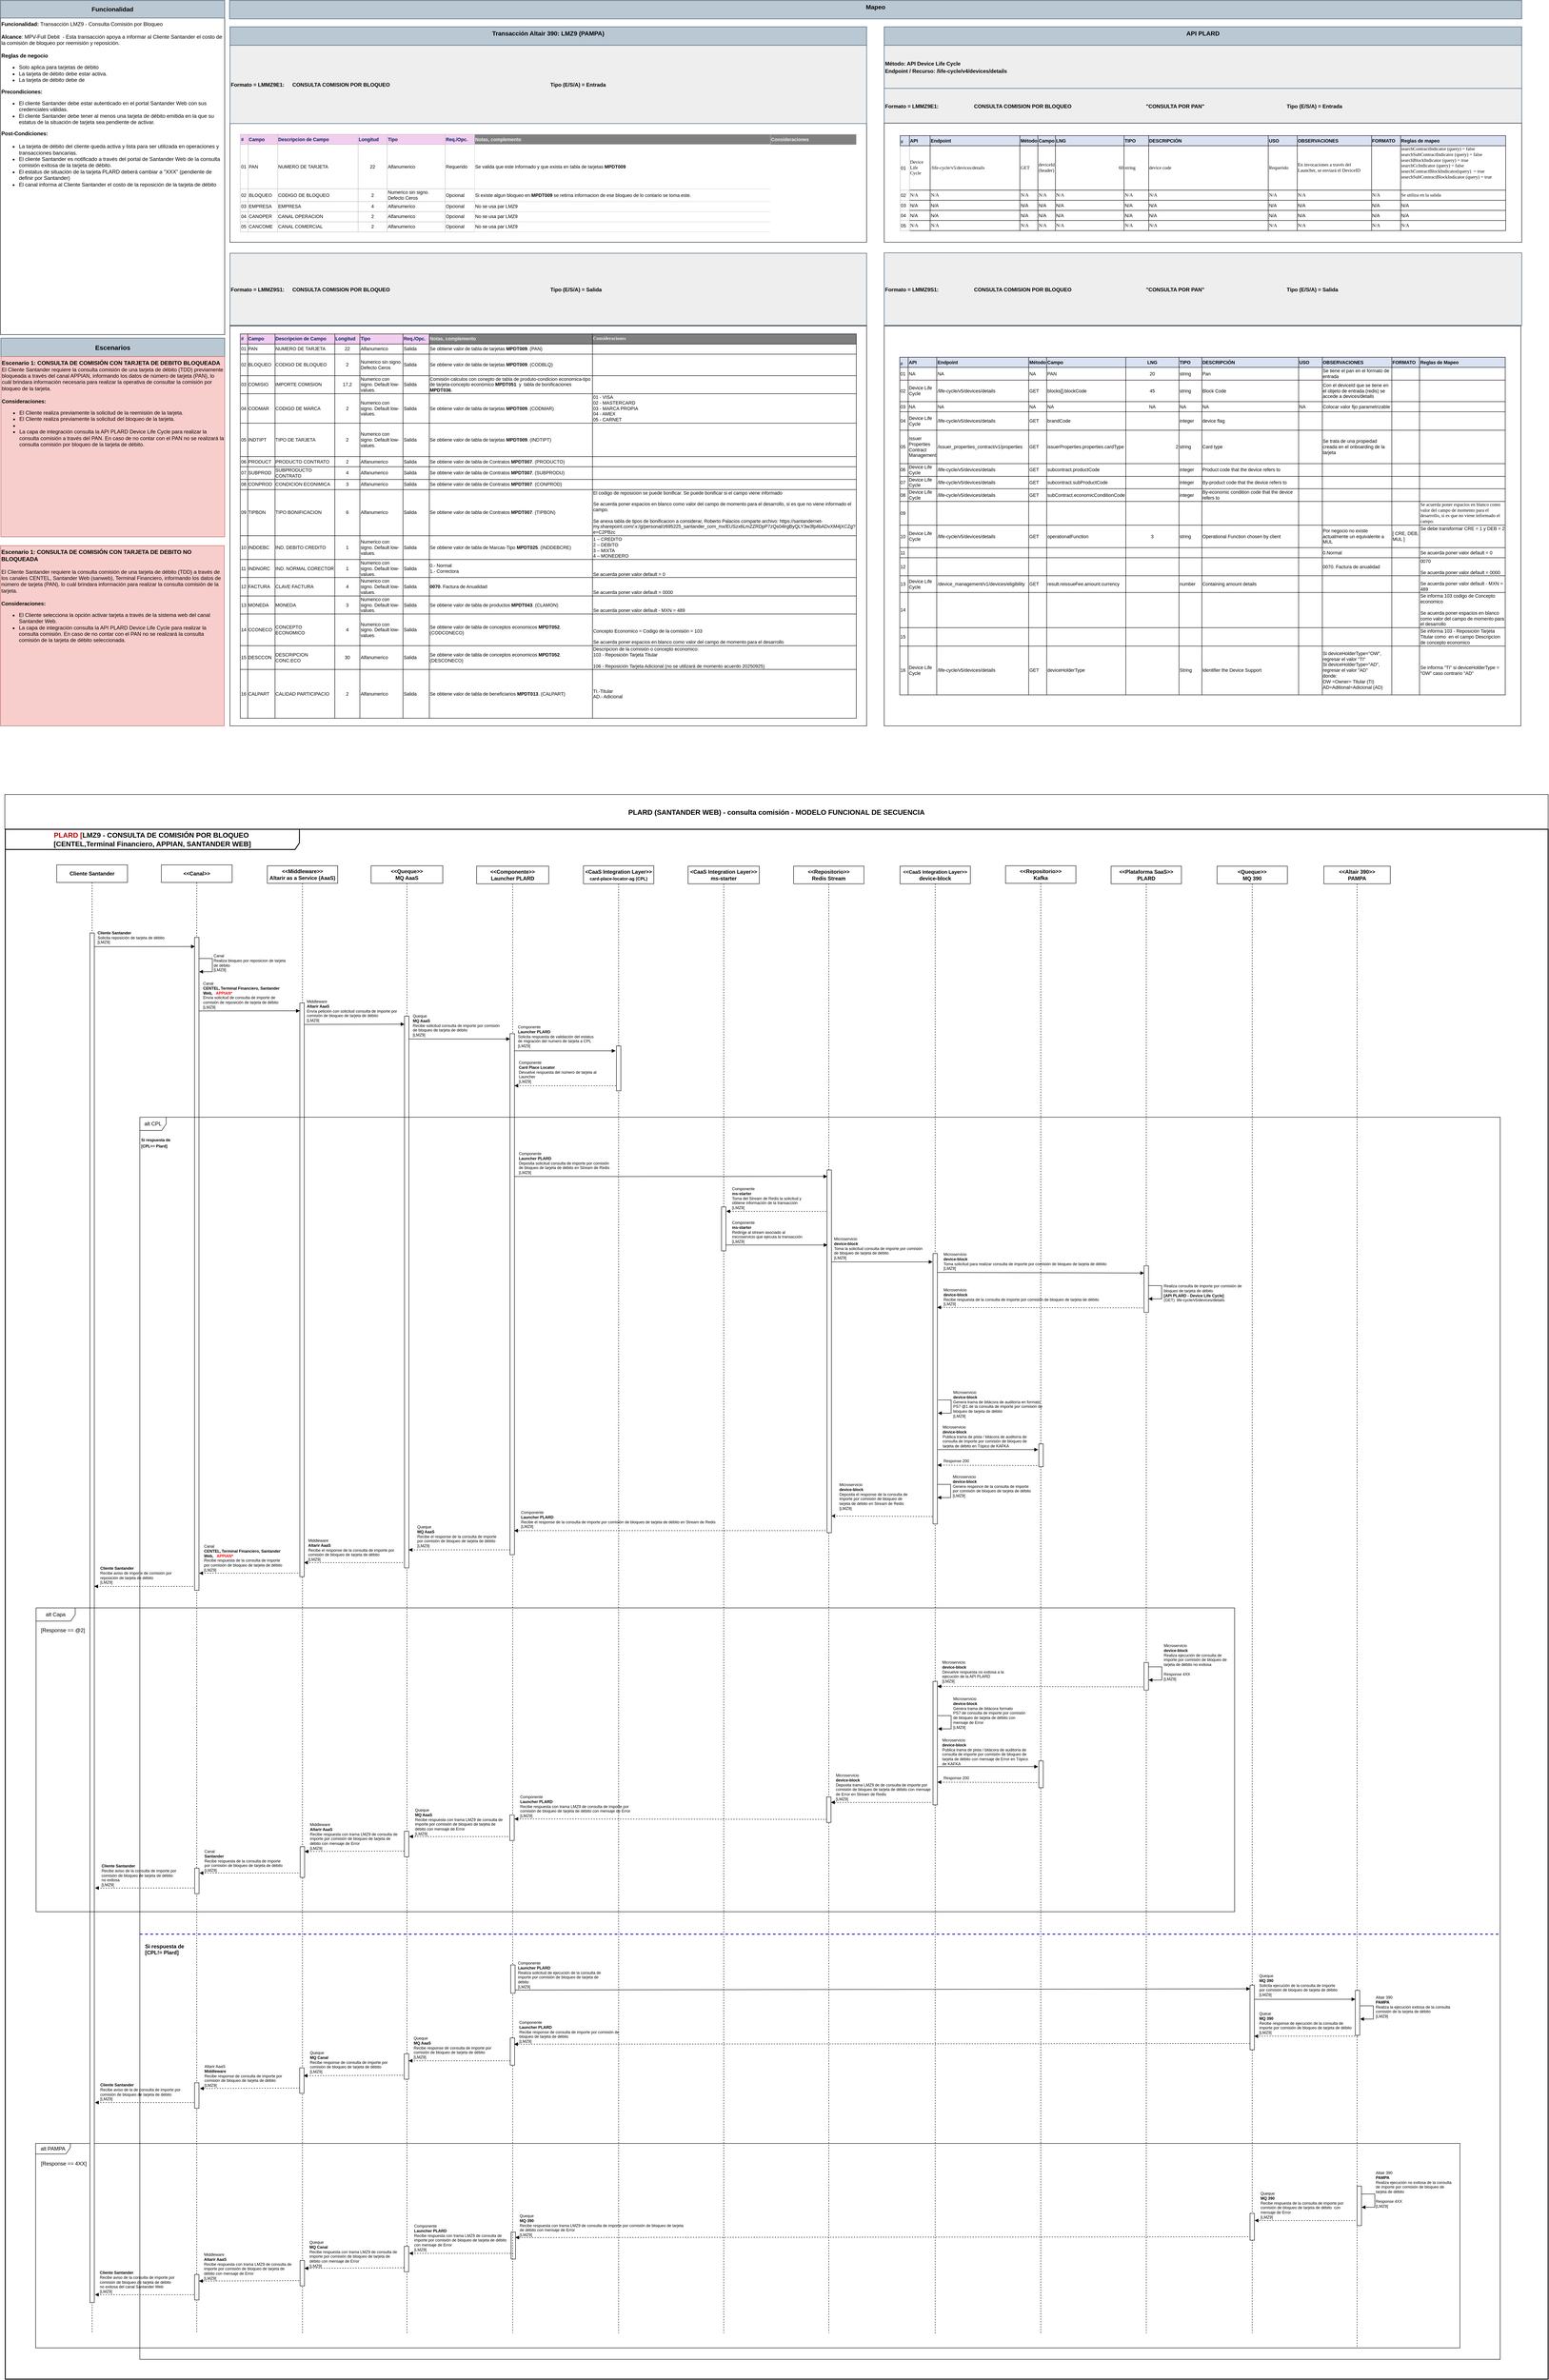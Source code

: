 <mxfile version="28.2.5" pages="2">
  <diagram id="58VBOWZgo-Hst69_m6P5" name="LMZ9 - Consulta Comisión por Bloqueo">
    <mxGraphModel dx="786" dy="497" grid="1" gridSize="10" guides="1" tooltips="1" connect="1" arrows="1" fold="1" page="1" pageScale="1" pageWidth="827" pageHeight="1169" math="0" shadow="0">
      <root>
        <mxCell id="0" />
        <mxCell id="1" parent="0" />
        <mxCell id="ajHuKXH3DBbX0qDkorGX-1" value="&lt;div&gt;&lt;font&gt;&lt;b&gt;Funcionalidad:&lt;/b&gt;&lt;span&gt;&amp;nbsp;Transacción LMZ9 - Consulta Comisión por Bloqueo&lt;/span&gt;&lt;/font&gt;&lt;/div&gt;&lt;div&gt;&lt;span&gt;&lt;font&gt;&lt;br&gt;&lt;/font&gt;&lt;/span&gt;&lt;/div&gt;&lt;div&gt;&lt;font&gt;&lt;b&gt;Alcance&lt;/b&gt;: MPV-Full Debit&amp;nbsp;&amp;nbsp;- Esta transacción apoya a informar al Cliente Santander el costo de la comisión de bloqueo por reemisión y reposición.&lt;/font&gt;&lt;/div&gt;&lt;div&gt;&lt;br&gt;&lt;/div&gt;&lt;div&gt;&lt;div&gt;&lt;div&gt;&lt;b&gt;Reglas de negocio&lt;/b&gt;&lt;/div&gt;&lt;/div&gt;&lt;div&gt;&lt;ul&gt;&lt;li&gt;&lt;span data-teams=&quot;true&quot;&gt;Solo aplica para tarjetas de débito&lt;/span&gt;&lt;/li&gt;&lt;li&gt;&lt;span style=&quot;background-color: initial;&quot;&gt;&lt;font style=&quot;color: rgb(0, 0, 0);&quot;&gt;La tarjeta de débito debe estar activa.&lt;/font&gt;&lt;/span&gt;&lt;/li&gt;&lt;li&gt;La tarjeta de débito debe de&amp;nbsp;&lt;/li&gt;&lt;/ul&gt;&lt;/div&gt;&lt;div&gt;&lt;b style=&quot;background-color: initial;&quot;&gt;&lt;font&gt;Precondiciones:&lt;/font&gt;&lt;/b&gt;&lt;/div&gt;&lt;div&gt;&lt;ul&gt;&lt;li&gt;&lt;span style=&quot;background-color: initial; color: light-dark(rgb(0, 0, 0), rgb(237, 237, 237));&quot;&gt;El cliente Santander debe estar autenticado en el portal Santander Web con sus credenciales válidas.&lt;/span&gt;&lt;/li&gt;&lt;li&gt;&lt;span style=&quot;background-color: initial;&quot;&gt;&lt;font style=&quot;color: rgb(0, 0, 0);&quot;&gt;El cliente Santander debe tener al menos una tarjeta de débito emitida&amp;nbsp;en la que su estatus de la situación de tarjeta sea pendiente de activar.&lt;/font&gt;&lt;/span&gt;&lt;/li&gt;&lt;/ul&gt;&lt;div&gt;&lt;/div&gt;&lt;/div&gt;&lt;div&gt;&lt;font&gt;&lt;b style=&quot;background-color: initial;&quot;&gt;Post-Condiciones:&lt;/b&gt;&lt;/font&gt;&lt;/div&gt;&lt;div&gt;&lt;br&gt;&lt;/div&gt;&lt;div&gt;&lt;ul style=&quot;margin-top: 0cm;&quot; type=&quot;disc&quot;&gt;&lt;li&gt;La tarjeta de débito del cliente queda activa y lista para ser utilizada en operaciones y transacciones bancarias.&lt;/li&gt;&lt;li&gt;El cliente Santander es notificado&amp;nbsp;a través del portal de Santander Web de la consulta comisión exitosa de la tarjeta de débito.&lt;/li&gt;&lt;li&gt;&lt;font style=&quot;color: rgb(0, 0, 0);&quot;&gt;El estatus de situación de la tarjeta PLARD deberá cambiar a &quot;XXX&quot; (pendiente de definir por Santander)&lt;/font&gt;&lt;/li&gt;&lt;li&gt;&lt;font style=&quot;color: rgb(0, 0, 0);&quot;&gt;El canal informa al Cliente Santander el costo de la reposición de la tarjeta de débito&lt;/font&gt;&lt;/li&gt;&lt;/ul&gt;&lt;div&gt;&lt;div&gt;&lt;div&gt;&lt;/div&gt;&lt;/div&gt;&lt;/div&gt;&lt;/div&gt;&lt;/div&gt;" style="text;html=1;align=left;verticalAlign=top;whiteSpace=wrap;rounded=0;fontSize=12;strokeColor=default;fontColor=#000000;" parent="1" vertex="1">
          <mxGeometry x="30" y="60" width="510" height="720" as="geometry" />
        </mxCell>
        <mxCell id="ajHuKXH3DBbX0qDkorGX-2" value="Funcionalidad" style="rounded=0;whiteSpace=wrap;html=1;fontSize=14;fontStyle=1;fillColor=#bac8d3;strokeColor=#23445d;" parent="1" vertex="1">
          <mxGeometry x="30" y="20" width="510" height="40" as="geometry" />
        </mxCell>
        <mxCell id="ajHuKXH3DBbX0qDkorGX-3" value="Escenarios" style="rounded=0;whiteSpace=wrap;html=1;fontSize=15;fontStyle=1;align=center;fillColor=#bac8d3;strokeColor=#23445d;shadow=0;" parent="1" vertex="1">
          <mxGeometry x="31" y="788" width="509" height="42" as="geometry" />
        </mxCell>
        <mxCell id="ajHuKXH3DBbX0qDkorGX-4" value="&lt;div style=&quot;&quot;&gt;&lt;b style=&quot;background-color: transparent; color: light-dark(rgb(0, 0, 0), rgb(255, 255, 255)); font-size: 13px;&quot;&gt;Escenario 1:&amp;nbsp;&lt;/b&gt;&lt;b style=&quot;background-color: transparent; color: light-dark(rgb(0, 0, 0), rgb(255, 255, 255)); font-size: 13px;&quot;&gt;CONSULTA DE COMISIÓN CON TARJETA DE DEBITO NO BLOQUEADA&lt;/b&gt;&lt;/div&gt;&lt;div style=&quot;&quot;&gt;&lt;div&gt;&lt;br&gt;&lt;/div&gt;&lt;div&gt;&lt;span style=&quot;background-color: transparent; color: light-dark(rgb(0, 0, 0), rgb(255, 255, 255));&quot;&gt;El Cliente Santander requiere la consulta comisión de una tarjeta de débito (TDD)&amp;nbsp;&lt;/span&gt;&lt;span style=&quot;background-color: transparent; color: light-dark(rgb(0, 0, 0), rgb(255, 255, 255));&quot;&gt;a través de los canales CENTEL, Santander Web (sanweb), Terminal Financiero, informando los datos de número de tarjeta (PAN), lo cuál brindara información para realizar la consulta comisión de la tarjeta.&lt;/span&gt;&lt;/div&gt;&lt;div&gt;&lt;span style=&quot;background-color: transparent; color: light-dark(rgb(0, 0, 0), rgb(255, 255, 255));&quot;&gt;&lt;b&gt;&lt;br&gt;&lt;/b&gt;&lt;/span&gt;&lt;/div&gt;&lt;div&gt;&lt;b&gt;Consideraciones:&lt;/b&gt;&lt;/div&gt;&lt;div&gt;&lt;ul&gt;&lt;li&gt;&lt;div style=&quot;font-weight: 400;&quot;&gt;&lt;span style=&quot;background-color: transparent; color: light-dark(rgb(0, 0, 0), rgb(255, 255, 255));&quot;&gt;El Cliente selecciona la opción activar tarjeta a través de la sistema web del canal Santander Web.&lt;/span&gt;&lt;/div&gt;&lt;/li&gt;&lt;li&gt;&lt;div style=&quot;font-weight: 400;&quot;&gt;&lt;span style=&quot;background-color: transparent;&quot;&gt;&lt;font style=&quot;color: light-dark(rgb(0, 0, 0), rgb(255, 255, 255));&quot;&gt;La capa de integración consulta la API PLARD Device Life Cycle para realizar la consulta comisión. En caso de no contar con el PAN no se realizará la consulta comisión de la tarjeta de débito seleccionada.&lt;/font&gt;&lt;/span&gt;&lt;/div&gt;&lt;/li&gt;&lt;/ul&gt;&lt;/div&gt;&lt;/div&gt;" style="text;html=1;align=left;verticalAlign=top;whiteSpace=wrap;rounded=0;fontSize=12;strokeWidth=1;strokeColor=#b85450;fillColor=#f8cecc;" parent="1" vertex="1">
          <mxGeometry x="30" y="1260" width="509" height="410" as="geometry" />
        </mxCell>
        <mxCell id="ajHuKXH3DBbX0qDkorGX-5" value="Transacción Altair 390: LMZ9 (PAMPA)" style="rounded=0;whiteSpace=wrap;html=1;fillColor=#bac8d3;strokeColor=#23445d;fontSize=14;fontStyle=1;verticalAlign=top;container=0;" parent="1" vertex="1">
          <mxGeometry x="552" y="80" width="1448" height="42" as="geometry" />
        </mxCell>
        <mxCell id="ajHuKXH3DBbX0qDkorGX-6" value="API PLARD" style="rounded=0;whiteSpace=wrap;html=1;fillColor=#bac8d3;strokeColor=#23445d;fontSize=14;fontStyle=1;verticalAlign=top;container=0;" parent="1" vertex="1">
          <mxGeometry x="2040" y="80" width="1450" height="42" as="geometry" />
        </mxCell>
        <mxCell id="ajHuKXH3DBbX0qDkorGX-7" value="Mapeo" style="rounded=0;whiteSpace=wrap;html=1;fillColor=#bac8d3;strokeColor=#23445d;fontSize=14;fontStyle=1;verticalAlign=top;container=0;" parent="1" vertex="1">
          <mxGeometry x="551" y="20" width="2939" height="42" as="geometry" />
        </mxCell>
        <mxCell id="ajHuKXH3DBbX0qDkorGX-8" value="&lt;font style=&quot;font-size: 12px;&quot;&gt;Método: API Device Life Cycle&amp;nbsp;&lt;/font&gt;&lt;div&gt;&lt;font style=&quot;font-size: 12px;&quot;&gt;Endpoint / Recurso: /life-cycle/v4/devices/details&lt;/font&gt;&lt;/div&gt;" style="rounded=0;whiteSpace=wrap;html=1;fillColor=#EEEEEE;strokeColor=#23445d;fontSize=14;fontStyle=1;align=left;" parent="1" vertex="1">
          <mxGeometry x="2040" y="122" width="1450" height="98" as="geometry" />
        </mxCell>
        <mxCell id="ajHuKXH3DBbX0qDkorGX-9" value="&lt;div&gt;&lt;span style=&quot;font-size: 12px;&quot;&gt;Formato = LMMZ9E1:&amp;nbsp;&lt;/span&gt;&lt;span style=&quot;font-size: 12px; white-space: pre;&quot;&gt;&#x9;&lt;/span&gt;&amp;nbsp; &amp;nbsp; &amp;nbsp; &amp;nbsp; &amp;nbsp; &amp;nbsp; &amp;nbsp; &amp;nbsp;&amp;nbsp;&lt;span style=&quot;font-size: 12px;&quot;&gt;&amp;nbsp; CONSULTA COMISION POR BLOQUEO&lt;/span&gt;&lt;span style=&quot;font-size: 12px; white-space: pre;&quot;&gt;&#x9;&lt;span style=&quot;white-space: pre;&quot;&gt;&#x9;&lt;/span&gt;&lt;span style=&quot;white-space: pre;&quot;&gt;&#x9;&lt;/span&gt;                 &lt;span style=&quot;white-space: pre;&quot;&gt;&#x9;&#x9;&lt;/span&gt; &lt;/span&gt;&lt;span style=&quot;font-size: 12px;&quot;&gt;&amp;nbsp;&lt;/span&gt;&lt;span style=&quot;color: light-dark(rgb(0, 0, 0), rgb(255, 255, 255)); background-color: transparent; font-size: 12px; white-space: pre;&quot;&gt;&quot;CONSULTA POR PAN&lt;/span&gt;&lt;span style=&quot;color: light-dark(rgb(0, 0, 0), rgb(255, 255, 255)); background-color: transparent; font-size: 12px;&quot;&gt;&quot;&lt;/span&gt;&amp;nbsp; &amp;nbsp; &amp;nbsp;&amp;nbsp;&lt;span style=&quot;font-size: 12px; white-space: pre;&quot;&gt;&#x9;&lt;/span&gt;&lt;span style=&quot;font-size: 12px; white-space: pre;&quot;&gt;&#x9;&lt;/span&gt;&lt;span style=&quot;font-size: 12px;&quot;&gt;&amp;nbsp; &amp;nbsp; &amp;nbsp; &amp;nbsp; &amp;nbsp; &amp;nbsp; &amp;nbsp; &amp;nbsp; &amp;nbsp; &amp;nbsp; &amp;nbsp; &amp;nbsp; &amp;nbsp; &amp;nbsp; &amp;nbsp; &amp;nbsp; &amp;nbsp; Tipo (E/S/A) = Entrada&lt;/span&gt;&lt;/div&gt;&lt;div&gt;&lt;/div&gt;" style="rounded=0;whiteSpace=wrap;html=1;fillColor=#EEEEEE;strokeColor=#23445d;fontSize=14;fontStyle=1;align=left;" parent="1" vertex="1">
          <mxGeometry x="2040" y="220" width="1450" height="79.11" as="geometry" />
        </mxCell>
        <mxCell id="ajHuKXH3DBbX0qDkorGX-10" value="&lt;div style=&quot;font-size: medium; text-align: start;&quot; data-ccp-timestamp=&quot;1759276992958&quot;&gt;&lt;div data-ccp-timestamp=&quot;1759429927408&quot;&gt;&lt;table style=&quot;border-collapse: collapse; width: 1034pt;&quot; width=&quot;1379&quot;&gt;&lt;colgroup&gt;&lt;col style=&quot;width: 14pt;&quot; width=&quot;19&quot;&gt;&lt;col style=&quot;width: 34pt;&quot; width=&quot;45&quot;&gt;&lt;col style=&quot;width: 157pt;&quot; width=&quot;209&quot;&gt;&lt;col style=&quot;width: 20pt;&quot; width=&quot;27&quot;&gt;&lt;col style=&quot;width: 25pt;&quot; width=&quot;33&quot;&gt;&lt;col style=&quot;width: 123pt;&quot; width=&quot;164&quot;&gt;&lt;col style=&quot;width: 41pt;&quot; width=&quot;54&quot;&gt;&lt;col style=&quot;width: 214pt;&quot; width=&quot;285&quot;&gt;&lt;col style=&quot;width: 48pt;&quot; width=&quot;64&quot;&gt;&lt;col style=&quot;width: 129pt;&quot; width=&quot;172&quot;&gt;&lt;col style=&quot;width: 48pt;&quot; width=&quot;64&quot;&gt;&lt;col style=&quot;width: 182pt;&quot; width=&quot;243&quot;&gt;&lt;/colgroup&gt;&lt;tbody&gt;&lt;tr style=&quot;height: 15pt;&quot; height=&quot;20&quot;&gt;&lt;td style=&quot;padding-top: 1px; padding-right: 1px; padding-left: 1px; color: rgb(0, 32, 96); font-size: 8pt; font-weight: 700; font-family: Calibri; vertical-align: bottom; border: 0.5pt solid black; text-wrap-mode: nowrap; background: rgb(217, 225, 242); width: 14pt; height: 15pt;&quot; class=&quot;xl285&quot; height=&quot;20&quot; width=&quot;19&quot;&gt;#&lt;/td&gt;&lt;td style=&quot;padding-top: 1px; padding-right: 1px; padding-left: 1px; font-size: 8pt; font-weight: 700; font-family: Calibri, sans-serif; vertical-align: middle; border: 0.5pt solid black; text-wrap-mode: nowrap; background: rgb(217, 225, 242); width: 34pt;&quot; class=&quot;xl281&quot; width=&quot;45&quot;&gt;API&lt;/td&gt;&lt;td style=&quot;padding-top: 1px; padding-right: 1px; padding-left: 1px; font-size: 8pt; font-weight: 700; font-family: Calibri, sans-serif; vertical-align: middle; border: 0.5pt solid black; text-wrap-mode: nowrap; background: rgb(217, 225, 242); width: 157pt;&quot; class=&quot;xl281&quot; width=&quot;209&quot;&gt;Endpoint&lt;/td&gt;&lt;td style=&quot;padding-top: 1px; padding-right: 1px; padding-left: 1px; font-size: 8pt; font-weight: 700; font-family: Calibri, sans-serif; vertical-align: middle; border: 0.5pt solid black; text-wrap-mode: nowrap; background: rgb(217, 225, 242); width: 20pt;&quot; class=&quot;xl281&quot; width=&quot;27&quot;&gt;Método&lt;/td&gt;&lt;td style=&quot;padding-top: 1px; padding-right: 1px; padding-left: 1px; font-size: 8pt; font-weight: 700; font-family: Calibri, sans-serif; vertical-align: middle; border: 0.5pt solid black; text-wrap-mode: nowrap; background: rgb(217, 225, 242); width: 25pt;&quot; class=&quot;xl281&quot; width=&quot;33&quot;&gt;Campo&lt;/td&gt;&lt;td style=&quot;padding-top: 1px; padding-right: 1px; padding-left: 1px; font-size: 8pt; font-weight: 700; font-family: Calibri, sans-serif; vertical-align: middle; border: 0.5pt solid black; text-wrap-mode: nowrap; background: rgb(217, 225, 242); width: 123pt;&quot; class=&quot;xl281&quot; width=&quot;164&quot;&gt;LNG&lt;/td&gt;&lt;td style=&quot;padding-top: 1px; padding-right: 1px; padding-left: 1px; font-size: 8pt; font-weight: 700; font-family: Calibri, sans-serif; vertical-align: middle; border: 0.5pt solid black; text-wrap-mode: nowrap; background: rgb(217, 225, 242); width: 41pt;&quot; class=&quot;xl281&quot; width=&quot;54&quot;&gt;TIPO&lt;/td&gt;&lt;td style=&quot;padding-top: 1px; padding-right: 1px; padding-left: 1px; font-size: 8pt; font-weight: 700; font-family: Calibri, sans-serif; vertical-align: middle; border: 0.5pt solid black; text-wrap-mode: nowrap; background: rgb(217, 225, 242); width: 214pt;&quot; class=&quot;xl281&quot; width=&quot;285&quot;&gt;DESCRIPCIÓN&lt;/td&gt;&lt;td style=&quot;padding-top: 1px; padding-right: 1px; padding-left: 1px; font-size: 8pt; font-weight: 700; font-family: Calibri, sans-serif; vertical-align: middle; border: 0.5pt solid black; text-wrap-mode: nowrap; background: rgb(217, 225, 242); width: 48pt;&quot; class=&quot;xl281&quot; width=&quot;64&quot;&gt;USO&lt;/td&gt;&lt;td style=&quot;padding-top: 1px; padding-right: 1px; padding-left: 1px; font-size: 8pt; font-weight: 700; font-family: Calibri, sans-serif; vertical-align: middle; border: 0.5pt solid black; text-wrap-mode: nowrap; background: rgb(217, 225, 242); width: 129pt;&quot; class=&quot;xl281&quot; width=&quot;172&quot;&gt;OBSERVACIONES&lt;/td&gt;&lt;td style=&quot;padding-top: 1px; padding-right: 1px; padding-left: 1px; font-size: 8pt; font-weight: 700; font-family: Calibri, sans-serif; vertical-align: middle; border: 0.5pt solid black; text-wrap-mode: nowrap; background: rgb(217, 225, 242); width: 48pt;&quot; class=&quot;xl281&quot; width=&quot;64&quot;&gt;FORMATO&lt;/td&gt;&lt;td style=&quot;padding-top: 1px; padding-right: 1px; padding-left: 1px; font-size: 8pt; font-weight: 700; font-family: Calibri, sans-serif; vertical-align: middle; border: 0.5pt solid black; text-wrap-mode: nowrap; background: rgb(217, 225, 242); width: 182pt;&quot; class=&quot;xl281&quot; width=&quot;243&quot;&gt;Reglas de mapeo&lt;/td&gt;&lt;/tr&gt;&lt;tr style=&quot;height: 73.5pt;&quot; height=&quot;98&quot;&gt;&lt;td style=&quot;padding-top: 1px; padding-right: 1px; padding-left: 1px; font-size: 8pt; font-family: Calibri, sans-serif; vertical-align: middle; border: 0.5pt solid rgb(191, 191, 191); text-wrap-mode: nowrap; height: 73.5pt;&quot; class=&quot;xl350&quot; height=&quot;98&quot;&gt;01&lt;/td&gt;&lt;td style=&quot;padding-top: 1px; padding-right: 1px; padding-left: 1px; font-size: 8pt; font-family: Calibri; vertical-align: middle; border-top: 0.5pt solid black; border-right: 0.5pt solid black; border-bottom: none; border-left: 0.5pt solid black; border-image: initial; text-wrap-mode: nowrap; background: white;&quot; class=&quot;xl361&quot;&gt;Device Life Cycle&lt;/td&gt;&lt;td style=&quot;padding-top: 1px; padding-right: 1px; padding-left: 1px; font-size: 8pt; font-family: Calibri; vertical-align: middle; border-top: 0.5pt solid black; border-right: none; border-bottom: none; border-left: 0.5pt solid black; border-image: initial; background: white; width: 157pt;&quot; class=&quot;xl572&quot; width=&quot;209&quot;&gt;/life-cycle/v5/devices/details&lt;/td&gt;&lt;td style=&quot;padding-top: 1px; padding-right: 1px; padding-left: 1px; font-size: 8pt; font-family: Calibri; vertical-align: middle; border-top: 0.5pt solid black; border-right: 0.5pt solid black; border-bottom: none; border-left: 0.5pt solid black; border-image: initial; text-wrap-mode: nowrap; background: white;&quot; class=&quot;xl361&quot;&gt;GET&lt;/td&gt;&lt;td style=&quot;padding-top: 1px; padding-right: 1px; padding-left: 1px; font-size: 8pt; font-family: Calibri; vertical-align: middle; border-top: 0.5pt solid black; border-right: 0.5pt solid black; border-bottom: none; border-left: none; border-image: initial; text-wrap-mode: nowrap; background: white;&quot; class=&quot;xl573&quot;&gt;deviceId (header)&lt;/td&gt;&lt;td style=&quot;padding-top: 1px; padding-right: 1px; padding-left: 1px; font-size: 8pt; font-family: Calibri; vertical-align: middle; border-top: 0.5pt solid black; border-right: 0.5pt solid black; border-bottom: none; border-left: 0.5pt solid black; border-image: initial; text-wrap-mode: nowrap; background: white;&quot; align=&quot;right&quot; class=&quot;xl361&quot;&gt;60&lt;/td&gt;&lt;td style=&quot;padding-top: 1px; padding-right: 1px; padding-left: 1px; font-size: 8pt; font-family: Calibri; vertical-align: middle; border-top: 0.5pt solid black; border-right: 0.5pt solid black; border-bottom: none; border-left: 0.5pt solid black; border-image: initial; text-wrap-mode: nowrap; background: white;&quot; class=&quot;xl361&quot;&gt;string&lt;/td&gt;&lt;td style=&quot;padding-top: 1px; padding-right: 1px; padding-left: 1px; font-size: 8pt; font-family: Calibri; vertical-align: middle; border-top: 0.5pt solid black; border-right: 0.5pt solid black; border-bottom: none; border-left: 0.5pt solid black; border-image: initial; background: white; width: 214pt;&quot; class=&quot;xl364&quot; width=&quot;285&quot;&gt;device code&lt;/td&gt;&lt;td style=&quot;padding-top: 1px; padding-right: 1px; padding-left: 1px; font-size: 8pt; font-family: Calibri; vertical-align: middle; border-top: 0.5pt solid black; border-right: 0.5pt solid black; border-bottom: none; border-left: 0.5pt solid black; border-image: initial; text-wrap-mode: nowrap; background: white;&quot; class=&quot;xl361&quot;&gt;Requerido&lt;/td&gt;&lt;td style=&quot;padding-top: 1px; padding-right: 1px; padding-left: 1px; font-size: 8pt; font-family: Calibri; vertical-align: middle; border-top: 0.5pt solid black; border-right: 0.5pt solid black; border-bottom: none; border-left: 0.5pt solid black; border-image: initial; background: white; width: 129pt;&quot; class=&quot;xl364&quot; width=&quot;172&quot;&gt;En invocaciones a través del Launcher, se enviará el DeviceID&lt;/td&gt;&lt;td style=&quot;padding-top: 1px; padding-right: 1px; padding-left: 1px; font-size: 8pt; font-family: Calibri; vertical-align: middle; border-top: 0.5pt solid black; border-right: 0.5pt solid black; border-bottom: none; border-left: 0.5pt solid black; border-image: initial; text-wrap-mode: nowrap; background: white;&quot; class=&quot;xl361&quot;&gt;&lt;/td&gt;&lt;td style=&quot;padding-top: 1px; padding-right: 1px; padding-left: 1px; font-size: 8pt; font-family: Calibri; vertical-align: top; border: 0.5pt solid black; background: white; width: 182pt;&quot; class=&quot;xl366&quot; width=&quot;243&quot;&gt;searchContractIndicator (query) = false&lt;br&gt;searchSubContractIndicator (query) = false&lt;br&gt;searchBlockIndicator (query) = true&lt;br&gt;searchCcIndicator (query) = false&lt;br&gt;searchContractBlockIndicator(query)&amp;nbsp; = true&lt;br&gt;searchSubContractBlockIndicator (query) = true&lt;/td&gt;&lt;/tr&gt;&lt;tr style=&quot;height: 15pt;&quot; height=&quot;20&quot;&gt;&lt;td style=&quot;padding-top: 1px; padding-right: 1px; padding-left: 1px; font-size: 8pt; font-family: Calibri, sans-serif; vertical-align: middle; border: 0.5pt solid rgb(191, 191, 191); text-wrap-mode: nowrap; height: 15pt;&quot; class=&quot;xl350&quot; height=&quot;20&quot;&gt;02&lt;/td&gt;&lt;td style=&quot;padding-top: 1px; padding-right: 1px; padding-left: 1px; font-size: 8pt; font-family: Calibri; vertical-align: middle; border: 0.5pt solid black; text-wrap-mode: nowrap;&quot; class=&quot;xl367&quot;&gt;N/A&lt;/td&gt;&lt;td style=&quot;padding-top: 1px; padding-right: 1px; padding-left: 1px; font-size: 8pt; font-family: Calibri; vertical-align: middle; border: 0.5pt solid black; text-wrap-mode: nowrap;&quot; class=&quot;xl367&quot;&gt;N/A&lt;/td&gt;&lt;td style=&quot;padding-top: 1px; padding-right: 1px; padding-left: 1px; font-size: 8pt; font-family: Calibri; vertical-align: middle; border: 0.5pt solid black; text-wrap-mode: nowrap;&quot; class=&quot;xl367&quot;&gt;N/A&lt;/td&gt;&lt;td style=&quot;padding-top: 1px; padding-right: 1px; padding-left: 1px; font-size: 8pt; font-family: Calibri; vertical-align: middle; border: 0.5pt solid black; text-wrap-mode: nowrap;&quot; class=&quot;xl367&quot;&gt;N/A&lt;/td&gt;&lt;td style=&quot;padding-top: 1px; padding-right: 1px; padding-left: 1px; font-size: 8pt; font-family: Calibri; vertical-align: middle; border: 0.5pt solid black; text-wrap-mode: nowrap;&quot; class=&quot;xl367&quot;&gt;N/A&lt;/td&gt;&lt;td style=&quot;padding-top: 1px; padding-right: 1px; padding-left: 1px; font-size: 8pt; font-family: Calibri; vertical-align: middle; border: 0.5pt solid black; text-wrap-mode: nowrap;&quot; class=&quot;xl367&quot;&gt;N/A&lt;/td&gt;&lt;td style=&quot;padding-top: 1px; padding-right: 1px; padding-left: 1px; font-size: 8pt; font-family: Calibri; vertical-align: middle; border: 0.5pt solid black; text-wrap-mode: nowrap;&quot; class=&quot;xl367&quot;&gt;N/A&lt;/td&gt;&lt;td style=&quot;padding-top: 1px; padding-right: 1px; padding-left: 1px; font-size: 8pt; font-family: Calibri; vertical-align: middle; border: 0.5pt solid black; text-wrap-mode: nowrap;&quot; class=&quot;xl367&quot;&gt;N/A&lt;/td&gt;&lt;td style=&quot;padding-top: 1px; padding-right: 1px; padding-left: 1px; font-size: 8pt; font-family: Calibri; vertical-align: middle; border: 0.5pt solid black; text-wrap-mode: nowrap;&quot; class=&quot;xl367&quot;&gt;N/A&lt;/td&gt;&lt;td style=&quot;padding-top: 1px; padding-right: 1px; padding-left: 1px; font-size: 8pt; font-family: Calibri; vertical-align: middle; border: 0.5pt solid black; text-wrap-mode: nowrap;&quot; class=&quot;xl367&quot;&gt;N/A&lt;/td&gt;&lt;td style=&quot;padding-top: 1px; padding-right: 1px; padding-left: 1px; font-size: 8pt; font-family: Calibri; vertical-align: middle; border: 0.5pt solid black; text-wrap-mode: nowrap;&quot; class=&quot;xl367&quot;&gt;Se utiliza en la salida&lt;/td&gt;&lt;/tr&gt;&lt;tr style=&quot;height: 15pt;&quot; height=&quot;20&quot;&gt;&lt;td style=&quot;padding-top: 1px; padding-right: 1px; padding-left: 1px; font-size: 8pt; font-family: Calibri, sans-serif; vertical-align: middle; border: 0.5pt solid rgb(191, 191, 191); text-wrap-mode: nowrap; height: 15pt;&quot; class=&quot;xl350&quot; height=&quot;20&quot;&gt;03&lt;/td&gt;&lt;td style=&quot;padding-top: 1px; padding-right: 1px; padding-left: 1px; font-size: 8pt; font-family: Calibri, sans-serif; vertical-align: middle; border: 0.5pt solid black; text-wrap-mode: nowrap;&quot; class=&quot;xl349&quot;&gt;N/A&lt;/td&gt;&lt;td style=&quot;padding-top: 1px; padding-right: 1px; padding-left: 1px; font-size: 8pt; font-family: Calibri, sans-serif; vertical-align: middle; border: 0.5pt solid black; text-wrap-mode: nowrap;&quot; class=&quot;xl349&quot;&gt;N/A&lt;/td&gt;&lt;td style=&quot;padding-top: 1px; padding-right: 1px; padding-left: 1px; font-size: 8pt; font-family: Calibri, sans-serif; vertical-align: middle; border: 0.5pt solid black; text-wrap-mode: nowrap;&quot; class=&quot;xl349&quot;&gt;N/A&lt;/td&gt;&lt;td style=&quot;padding-top: 1px; padding-right: 1px; padding-left: 1px; font-size: 8pt; font-family: Calibri, sans-serif; vertical-align: middle; border: 0.5pt solid black; text-wrap-mode: nowrap;&quot; class=&quot;xl349&quot;&gt;N/A&lt;/td&gt;&lt;td style=&quot;padding-top: 1px; padding-right: 1px; padding-left: 1px; font-size: 8pt; font-family: Calibri, sans-serif; vertical-align: middle; border: 0.5pt solid black; text-wrap-mode: nowrap;&quot; class=&quot;xl349&quot;&gt;N/A&lt;/td&gt;&lt;td style=&quot;padding-top: 1px; padding-right: 1px; padding-left: 1px; font-size: 8pt; font-family: Calibri, sans-serif; vertical-align: middle; border: 0.5pt solid black; text-wrap-mode: nowrap;&quot; class=&quot;xl349&quot;&gt;N/A&lt;/td&gt;&lt;td style=&quot;padding-top: 1px; padding-right: 1px; padding-left: 1px; font-size: 8pt; font-family: Calibri, sans-serif; vertical-align: middle; border: 0.5pt solid black; text-wrap-mode: nowrap;&quot; class=&quot;xl349&quot;&gt;N/A&lt;/td&gt;&lt;td style=&quot;padding-top: 1px; padding-right: 1px; padding-left: 1px; font-size: 8pt; font-family: Calibri, sans-serif; vertical-align: middle; border: 0.5pt solid black; text-wrap-mode: nowrap;&quot; class=&quot;xl349&quot;&gt;N/A&lt;/td&gt;&lt;td style=&quot;padding-top: 1px; padding-right: 1px; padding-left: 1px; font-size: 8pt; font-family: Calibri, sans-serif; vertical-align: middle; border: 0.5pt solid black; text-wrap-mode: nowrap;&quot; class=&quot;xl349&quot;&gt;N/A&lt;/td&gt;&lt;td style=&quot;padding-top: 1px; padding-right: 1px; padding-left: 1px; font-size: 8pt; font-family: Calibri, sans-serif; vertical-align: middle; border: 0.5pt solid black; text-wrap-mode: nowrap;&quot; class=&quot;xl349&quot;&gt;N/A&lt;/td&gt;&lt;td style=&quot;padding-top: 1px; padding-right: 1px; padding-left: 1px; font-size: 8pt; font-family: Calibri, sans-serif; vertical-align: middle; border: 0.5pt solid black; text-wrap-mode: nowrap;&quot; class=&quot;xl349&quot;&gt;N/A&lt;/td&gt;&lt;/tr&gt;&lt;tr style=&quot;height: 15pt;&quot; height=&quot;20&quot;&gt;&lt;td style=&quot;padding-top: 1px; padding-right: 1px; padding-left: 1px; font-size: 8pt; font-family: Calibri, sans-serif; vertical-align: middle; border: 0.5pt solid rgb(191, 191, 191); text-wrap-mode: nowrap; height: 15pt;&quot; class=&quot;xl350&quot; height=&quot;20&quot;&gt;04&lt;/td&gt;&lt;td style=&quot;padding-top: 1px; padding-right: 1px; padding-left: 1px; font-size: 8pt; font-family: Calibri, sans-serif; vertical-align: middle; border: 0.5pt solid black; text-wrap-mode: nowrap;&quot; class=&quot;xl349&quot;&gt;N/A&lt;/td&gt;&lt;td style=&quot;padding-top: 1px; padding-right: 1px; padding-left: 1px; font-size: 8pt; font-family: Calibri, sans-serif; vertical-align: middle; border: 0.5pt solid black; text-wrap-mode: nowrap;&quot; class=&quot;xl349&quot;&gt;N/A&lt;/td&gt;&lt;td style=&quot;padding-top: 1px; padding-right: 1px; padding-left: 1px; font-size: 8pt; font-family: Calibri, sans-serif; vertical-align: middle; border: 0.5pt solid black; text-wrap-mode: nowrap;&quot; class=&quot;xl349&quot;&gt;N/A&lt;/td&gt;&lt;td style=&quot;padding-top: 1px; padding-right: 1px; padding-left: 1px; font-size: 8pt; font-family: Calibri, sans-serif; vertical-align: middle; border: 0.5pt solid black; text-wrap-mode: nowrap;&quot; class=&quot;xl349&quot;&gt;N/A&lt;/td&gt;&lt;td style=&quot;padding-top: 1px; padding-right: 1px; padding-left: 1px; font-size: 8pt; font-family: Calibri, sans-serif; vertical-align: middle; border: 0.5pt solid black; text-wrap-mode: nowrap;&quot; class=&quot;xl349&quot;&gt;N/A&lt;/td&gt;&lt;td style=&quot;padding-top: 1px; padding-right: 1px; padding-left: 1px; font-size: 8pt; font-family: Calibri, sans-serif; vertical-align: middle; border: 0.5pt solid black; text-wrap-mode: nowrap;&quot; class=&quot;xl349&quot;&gt;N/A&lt;/td&gt;&lt;td style=&quot;padding-top: 1px; padding-right: 1px; padding-left: 1px; font-size: 8pt; font-family: Calibri, sans-serif; vertical-align: middle; border: 0.5pt solid black; text-wrap-mode: nowrap;&quot; class=&quot;xl349&quot;&gt;N/A&lt;/td&gt;&lt;td style=&quot;padding-top: 1px; padding-right: 1px; padding-left: 1px; font-size: 8pt; font-family: Calibri, sans-serif; vertical-align: middle; border: 0.5pt solid black; text-wrap-mode: nowrap;&quot; class=&quot;xl349&quot;&gt;N/A&lt;/td&gt;&lt;td style=&quot;padding-top: 1px; padding-right: 1px; padding-left: 1px; font-size: 8pt; font-family: Calibri, sans-serif; vertical-align: middle; border: 0.5pt solid black; text-wrap-mode: nowrap;&quot; class=&quot;xl349&quot;&gt;N/A&lt;/td&gt;&lt;td style=&quot;padding-top: 1px; padding-right: 1px; padding-left: 1px; font-size: 8pt; font-family: Calibri, sans-serif; vertical-align: middle; border: 0.5pt solid black; text-wrap-mode: nowrap;&quot; class=&quot;xl349&quot;&gt;N/A&lt;/td&gt;&lt;td style=&quot;padding-top: 1px; padding-right: 1px; padding-left: 1px; font-size: 8pt; font-family: Calibri, sans-serif; vertical-align: middle; border: 0.5pt solid black; text-wrap-mode: nowrap;&quot; class=&quot;xl349&quot;&gt;N/A&lt;/td&gt;&lt;/tr&gt;&lt;tr style=&quot;height: 15pt;&quot; height=&quot;20&quot;&gt;&lt;td style=&quot;padding-top: 1px; padding-right: 1px; padding-left: 1px; font-size: 8pt; font-family: Calibri, sans-serif; vertical-align: middle; border: 0.5pt solid rgb(191, 191, 191); text-wrap-mode: nowrap; height: 15pt;&quot; class=&quot;xl350&quot; height=&quot;20&quot;&gt;05&lt;/td&gt;&lt;td style=&quot;padding-top: 1px; padding-right: 1px; padding-left: 1px; font-size: 8pt; font-family: Calibri; vertical-align: middle; border: 0.5pt solid black; text-wrap-mode: nowrap;&quot; class=&quot;xl367&quot;&gt;N/A&lt;/td&gt;&lt;td style=&quot;padding-top: 1px; padding-right: 1px; padding-left: 1px; font-size: 8pt; font-family: Calibri; vertical-align: middle; border: 0.5pt solid black; text-wrap-mode: nowrap;&quot; class=&quot;xl367&quot;&gt;N/A&lt;/td&gt;&lt;td style=&quot;padding-top: 1px; padding-right: 1px; padding-left: 1px; font-size: 8pt; font-family: Calibri; vertical-align: middle; border: 0.5pt solid black; text-wrap-mode: nowrap;&quot; class=&quot;xl367&quot;&gt;N/A&lt;/td&gt;&lt;td style=&quot;padding-top: 1px; padding-right: 1px; padding-left: 1px; font-size: 8pt; font-family: Calibri; vertical-align: middle; border: 0.5pt solid black; text-wrap-mode: nowrap;&quot; class=&quot;xl367&quot;&gt;N/A&lt;/td&gt;&lt;td style=&quot;padding-top: 1px; padding-right: 1px; padding-left: 1px; font-size: 8pt; font-family: Calibri; vertical-align: middle; border: 0.5pt solid black; text-wrap-mode: nowrap;&quot; class=&quot;xl367&quot;&gt;N/A&lt;/td&gt;&lt;td style=&quot;padding-top: 1px; padding-right: 1px; padding-left: 1px; font-size: 8pt; font-family: Calibri; vertical-align: middle; border: 0.5pt solid black; text-wrap-mode: nowrap;&quot; class=&quot;xl367&quot;&gt;N/A&lt;/td&gt;&lt;td style=&quot;padding-top: 1px; padding-right: 1px; padding-left: 1px; font-size: 8pt; font-family: Calibri; vertical-align: middle; border: 0.5pt solid black; text-wrap-mode: nowrap;&quot; class=&quot;xl367&quot;&gt;N/A&lt;/td&gt;&lt;td style=&quot;padding-top: 1px; padding-right: 1px; padding-left: 1px; font-size: 8pt; font-family: Calibri; vertical-align: middle; border: 0.5pt solid black; text-wrap-mode: nowrap;&quot; class=&quot;xl367&quot;&gt;N/A&lt;/td&gt;&lt;td style=&quot;padding-top: 1px; padding-right: 1px; padding-left: 1px; font-size: 8pt; font-family: Calibri; vertical-align: middle; border: 0.5pt solid black; text-wrap-mode: nowrap;&quot; class=&quot;xl367&quot;&gt;N/A&lt;/td&gt;&lt;td style=&quot;padding-top: 1px; padding-right: 1px; padding-left: 1px; font-size: 8pt; font-family: Calibri; vertical-align: middle; border: 0.5pt solid black; text-wrap-mode: nowrap;&quot; class=&quot;xl367&quot;&gt;N/A&lt;/td&gt;&lt;td style=&quot;padding-top: 1px; padding-right: 1px; padding-left: 1px; font-size: 8pt; font-family: Calibri; vertical-align: middle; border: 0.5pt solid black; text-wrap-mode: nowrap;&quot; class=&quot;xl367&quot;&gt;N/A&lt;/td&gt;&lt;/tr&gt;&lt;/tbody&gt;&lt;/table&gt;&lt;/div&gt;&lt;/div&gt;" style="rounded=0;whiteSpace=wrap;html=1;" parent="1" vertex="1">
          <mxGeometry x="2040" y="299.11" width="1450" height="270.89" as="geometry" />
        </mxCell>
        <mxCell id="ajHuKXH3DBbX0qDkorGX-11" value="&lt;font&gt;&lt;span style=&quot;color: light-dark(rgb(0, 0, 0), rgb(0, 0, 0)); text-align: left;&quot;&gt;PLARD (SANTANDER WEB) -&amp;nbsp;&lt;/span&gt;&lt;font style=&quot;color: rgb(0, 0, 0);&quot;&gt;consulta comisión -&amp;nbsp;&lt;/font&gt;&lt;/font&gt;&lt;span style=&quot;text-align: left;&quot;&gt;MODELO FUNCIONAL DE SECUENCIA&lt;/span&gt;" style="rounded=0;whiteSpace=wrap;html=1;align=center;fontSize=16;fontStyle=1" parent="1" vertex="1">
          <mxGeometry x="40" y="1826" width="3510" height="79" as="geometry" />
        </mxCell>
        <mxCell id="ajHuKXH3DBbX0qDkorGX-12" value="&lt;div style=&quot;text-align: center;&quot;&gt;&lt;span style=&quot;text-align: left;&quot;&gt;&lt;font color=&quot;rgba(0, 0, 0, 0)&quot;&gt;&lt;span style=&quot;font-size: 16px;&quot;&gt;PLARD [&lt;/span&gt;&lt;/font&gt;&lt;/span&gt;&lt;span style=&quot;color: light-dark(rgb(0, 0, 0), rgb(237, 237, 237)); font-size: 16px;&quot;&gt;LMZ9 -&amp;nbsp;&lt;/span&gt;&lt;span style=&quot;font-size: 16px;&quot;&gt;CONSULTA DE COMISIÓN POR BLOQUEO&amp;nbsp;&lt;/span&gt;&lt;/div&gt;&lt;div style=&quot;text-align: center;&quot;&gt;&lt;span style=&quot;background-color: transparent; color: light-dark(rgb(0, 0, 0), rgb(255, 255, 255)); text-align: left; font-size: 16px;&quot;&gt;[CENTEL,Terminal Financiero, APPIAN, SANTANDER WEB]&lt;/span&gt;&lt;/div&gt;" style="shape=umlFrame;whiteSpace=wrap;html=1;pointerEvents=0;recursiveResize=0;container=1;collapsible=0;width=669;height=46;fontStyle=1;fontSize=13;strokeWidth=2;labelBackgroundColor=none;" parent="1" vertex="1">
          <mxGeometry x="41" y="1905" width="3509" height="3525" as="geometry" />
        </mxCell>
        <mxCell id="ajHuKXH3DBbX0qDkorGX-13" value="" style="endArrow=block;html=1;rounded=0;dashed=1;endFill=1;exitX=0.493;exitY=0.66;exitDx=0;exitDy=0;exitPerimeter=0;entryX=0.507;entryY=0.647;entryDx=0;entryDy=0;entryPerimeter=0;" parent="ajHuKXH3DBbX0qDkorGX-12" edge="1">
          <mxGeometry width="50" height="50" relative="1" as="geometry">
            <mxPoint x="1155.75" y="2291" as="sourcePoint" />
            <mxPoint x="918.75" y="2291" as="targetPoint" />
          </mxGeometry>
        </mxCell>
        <mxCell id="ajHuKXH3DBbX0qDkorGX-26" value="&lt;div&gt;&lt;b&gt;&amp;lt;&amp;lt;Middleware&amp;gt;&amp;gt;&lt;/b&gt;&lt;/div&gt;&lt;div&gt;&lt;b&gt;Altarir as a Service (AaaS)&lt;/b&gt;&lt;/div&gt;" style="shape=umlLifeline;perimeter=lifelinePerimeter;whiteSpace=wrap;html=1;container=1;dropTarget=0;collapsible=0;recursiveResize=0;outlineConnect=0;portConstraint=eastwest;newEdgeStyle={&quot;edgeStyle&quot;:&quot;elbowEdgeStyle&quot;,&quot;elbow&quot;:&quot;vertical&quot;,&quot;curved&quot;:0,&quot;rounded&quot;:0};align=center;" parent="ajHuKXH3DBbX0qDkorGX-12" vertex="1">
          <mxGeometry x="596" y="83" width="160" height="3337" as="geometry" />
        </mxCell>
        <mxCell id="ajHuKXH3DBbX0qDkorGX-27" value="&lt;div&gt;&lt;b&gt;&amp;lt;&amp;lt;Queque&amp;gt;&amp;gt;&lt;/b&gt;&lt;/div&gt;&lt;div&gt;&lt;b style=&quot;background-color: transparent; color: light-dark(rgb(0, 0, 0), rgb(255, 255, 255));&quot;&gt;MQ AaaS&lt;/b&gt;&lt;/div&gt;" style="shape=umlLifeline;perimeter=lifelinePerimeter;whiteSpace=wrap;html=1;container=1;dropTarget=0;collapsible=0;recursiveResize=0;outlineConnect=0;portConstraint=eastwest;newEdgeStyle={&quot;edgeStyle&quot;:&quot;elbowEdgeStyle&quot;,&quot;elbow&quot;:&quot;vertical&quot;,&quot;curved&quot;:0,&quot;rounded&quot;:0};align=center;" parent="ajHuKXH3DBbX0qDkorGX-12" vertex="1">
          <mxGeometry x="832" y="83" width="163" height="3337" as="geometry" />
        </mxCell>
        <mxCell id="ajHuKXH3DBbX0qDkorGX-19" value="&lt;div&gt;&amp;lt;&amp;lt;Altair 390&amp;gt;&amp;gt;&lt;br&gt;&lt;/div&gt;PAMPA" style="shape=umlLifeline;perimeter=lifelinePerimeter;whiteSpace=wrap;html=1;container=1;dropTarget=0;collapsible=0;recursiveResize=0;outlineConnect=0;portConstraint=eastwest;newEdgeStyle={&quot;edgeStyle&quot;:&quot;elbowEdgeStyle&quot;,&quot;elbow&quot;:&quot;vertical&quot;,&quot;curved&quot;:0,&quot;rounded&quot;:0};align=center;fontStyle=1;" parent="ajHuKXH3DBbX0qDkorGX-12" vertex="1">
          <mxGeometry x="2999" y="84" width="151" height="3370" as="geometry" />
        </mxCell>
        <mxCell id="ajHuKXH3DBbX0qDkorGX-20" value="alt PAMPA" style="shape=umlFrame;whiteSpace=wrap;html=1;pointerEvents=0;recursiveResize=0;container=0;collapsible=0;width=79;height=24;" parent="ajHuKXH3DBbX0qDkorGX-19" vertex="1">
          <mxGeometry x="-2930" y="2905" width="3239.5" height="465" as="geometry" />
        </mxCell>
        <mxCell id="ajHuKXH3DBbX0qDkorGX-21" value="" style="endArrow=block;html=1;rounded=0;dashed=1;endFill=1;entryX=0.507;entryY=0.647;entryDx=0;entryDy=0;entryPerimeter=0;exitX=0.5;exitY=0.91;exitDx=0;exitDy=0;exitPerimeter=0;" parent="ajHuKXH3DBbX0qDkorGX-19" edge="1">
          <mxGeometry width="50" height="50" relative="1" as="geometry">
            <mxPoint x="-160" y="3117.26" as="sourcePoint" />
            <mxPoint x="-1839" y="3119" as="targetPoint" />
          </mxGeometry>
        </mxCell>
        <mxCell id="ajHuKXH3DBbX0qDkorGX-22" value="" style="html=1;align=left;spacingLeft=2;endArrow=block;rounded=0;edgeStyle=orthogonalEdgeStyle;curved=0;rounded=0;" parent="ajHuKXH3DBbX0qDkorGX-19" edge="1">
          <mxGeometry x="-0.292" y="20" relative="1" as="geometry">
            <mxPoint x="85.88" y="3020.02" as="sourcePoint" />
            <Array as="points">
              <mxPoint x="115.88" y="3020.08" />
              <mxPoint x="115.88" y="3050.08" />
            </Array>
            <mxPoint x="85.88" y="3050.08" as="targetPoint" />
            <mxPoint as="offset" />
          </mxGeometry>
        </mxCell>
        <mxCell id="ajHuKXH3DBbX0qDkorGX-23" value="" style="endArrow=block;html=1;rounded=0;dashed=1;endFill=1;entryX=0.516;entryY=0.925;entryDx=0;entryDy=0;entryPerimeter=0;exitX=0.505;exitY=0.863;exitDx=0;exitDy=0;exitPerimeter=0;" parent="ajHuKXH3DBbX0qDkorGX-19" edge="1">
          <mxGeometry width="50" height="50" relative="1" as="geometry">
            <mxPoint x="83.68" y="3080.56" as="sourcePoint" />
            <mxPoint x="-157.44" y="3080.3" as="targetPoint" />
          </mxGeometry>
        </mxCell>
        <mxCell id="ajHuKXH3DBbX0qDkorGX-24" value="" style="html=1;points=[[0,0,0,0,5],[0,1,0,0,-5],[1,0,0,0,5],[1,1,0,0,-5]];perimeter=orthogonalPerimeter;outlineConnect=0;targetShapes=umlLifeline;portConstraint=eastwest;newEdgeStyle={&quot;curved&quot;:0,&quot;rounded&quot;:0};whiteSpace=wrap;" parent="ajHuKXH3DBbX0qDkorGX-19" vertex="1">
          <mxGeometry x="75.5" y="3002" width="10" height="90" as="geometry" />
        </mxCell>
        <mxCell id="ajHuKXH3DBbX0qDkorGX-25" value="" style="html=1;points=[[0,0,0,0,5],[0,1,0,0,-5],[1,0,0,0,5],[1,1,0,0,-5]];perimeter=orthogonalPerimeter;outlineConnect=0;targetShapes=umlLifeline;portConstraint=eastwest;newEdgeStyle={&quot;curved&quot;:0,&quot;rounded&quot;:0};whiteSpace=wrap;" parent="ajHuKXH3DBbX0qDkorGX-19" vertex="1">
          <mxGeometry x="-1848.5" y="3106.5" width="10" height="61.5" as="geometry" />
        </mxCell>
        <mxCell id="ajHuKXH3DBbX0qDkorGX-28" value="" style="endArrow=block;html=1;rounded=0;dashed=1;endFill=1;exitX=0.493;exitY=0.66;exitDx=0;exitDy=0;exitPerimeter=0;entryX=0.507;entryY=0.647;entryDx=0;entryDy=0;entryPerimeter=0;" parent="ajHuKXH3DBbX0qDkorGX-12" edge="1">
          <mxGeometry width="50" height="50" relative="1" as="geometry">
            <mxPoint x="1155.5" y="3239" as="sourcePoint" />
            <mxPoint x="918.5" y="3239" as="targetPoint" />
          </mxGeometry>
        </mxCell>
        <mxCell id="ajHuKXH3DBbX0qDkorGX-29" value="&lt;div&gt;&lt;b&gt;&amp;lt;&amp;lt;Componente&amp;gt;&amp;gt;&lt;/b&gt;&lt;br&gt;&lt;/div&gt;&lt;b&gt;Launcher PLARD&lt;/b&gt;" style="shape=umlLifeline;perimeter=lifelinePerimeter;whiteSpace=wrap;html=1;container=1;dropTarget=0;collapsible=0;recursiveResize=0;outlineConnect=0;portConstraint=eastwest;newEdgeStyle={&quot;edgeStyle&quot;:&quot;elbowEdgeStyle&quot;,&quot;elbow&quot;:&quot;vertical&quot;,&quot;curved&quot;:0,&quot;rounded&quot;:0};align=center;" parent="ajHuKXH3DBbX0qDkorGX-12" vertex="1">
          <mxGeometry x="1072" y="84" width="164" height="3336" as="geometry" />
        </mxCell>
        <mxCell id="ajHuKXH3DBbX0qDkorGX-30" value="" style="html=1;verticalAlign=bottom;labelBackgroundColor=none;endArrow=block;endFill=1;endSize=6;align=left;rounded=0;exitX=0.505;exitY=0.806;exitDx=0;exitDy=0;exitPerimeter=0;" parent="ajHuKXH3DBbX0qDkorGX-29" edge="1">
          <mxGeometry x="-1" relative="1" as="geometry">
            <mxPoint x="1764.8" y="2577.156" as="sourcePoint" />
            <mxPoint x="1998.5" y="2577" as="targetPoint" />
            <mxPoint as="offset" />
          </mxGeometry>
        </mxCell>
        <mxCell id="ajHuKXH3DBbX0qDkorGX-31" value="" style="endArrow=block;html=1;rounded=0;dashed=1;endFill=1;exitX=0.504;exitY=0.651;exitDx=0;exitDy=0;exitPerimeter=0;entryX=0.507;entryY=0.647;entryDx=0;entryDy=0;entryPerimeter=0;" parent="ajHuKXH3DBbX0qDkorGX-29" edge="1">
          <mxGeometry width="50" height="50" relative="1" as="geometry">
            <mxPoint x="-395.75" y="2779" as="sourcePoint" />
            <mxPoint x="-629.25" y="2780" as="targetPoint" />
          </mxGeometry>
        </mxCell>
        <mxCell id="ajHuKXH3DBbX0qDkorGX-32" value="" style="endArrow=block;html=1;rounded=0;dashed=1;endFill=1;exitX=0.504;exitY=0.651;exitDx=0;exitDy=0;exitPerimeter=0;entryX=0.507;entryY=0.647;entryDx=0;entryDy=0;entryPerimeter=0;" parent="ajHuKXH3DBbX0qDkorGX-29" edge="1">
          <mxGeometry width="50" height="50" relative="1" as="geometry">
            <mxPoint x="-160.856" y="2749.771" as="sourcePoint" />
            <mxPoint x="-393.5" y="2751" as="targetPoint" />
          </mxGeometry>
        </mxCell>
        <mxCell id="ajHuKXH3DBbX0qDkorGX-33" value="" style="endArrow=block;html=1;rounded=0;dashed=1;endFill=1;exitX=0.493;exitY=0.66;exitDx=0;exitDy=0;exitPerimeter=0;entryX=0.507;entryY=0.647;entryDx=0;entryDy=0;entryPerimeter=0;" parent="ajHuKXH3DBbX0qDkorGX-29" edge="1">
          <mxGeometry width="50" height="50" relative="1" as="geometry">
            <mxPoint x="82.5" y="2717" as="sourcePoint" />
            <mxPoint x="-154.5" y="2717" as="targetPoint" />
          </mxGeometry>
        </mxCell>
        <mxCell id="ajHuKXH3DBbX0qDkorGX-34" value="" style="html=1;verticalAlign=bottom;labelBackgroundColor=none;endArrow=block;endFill=1;endSize=6;align=left;rounded=0;exitX=0.501;exitY=0.758;exitDx=0;exitDy=0;exitPerimeter=0;entryX=0.496;entryY=0.802;entryDx=0;entryDy=0;entryPerimeter=0;" parent="ajHuKXH3DBbX0qDkorGX-29" edge="1">
          <mxGeometry x="-1" relative="1" as="geometry">
            <mxPoint x="82.164" y="2555.988" as="sourcePoint" />
            <mxPoint x="1759.36" y="2553.252" as="targetPoint" />
            <mxPoint as="offset" />
          </mxGeometry>
        </mxCell>
        <mxCell id="ajHuKXH3DBbX0qDkorGX-35" value="" style="html=1;points=[[0,0,0,0,5],[0,1,0,0,-5],[1,0,0,0,5],[1,1,0,0,-5]];perimeter=orthogonalPerimeter;outlineConnect=0;targetShapes=umlLifeline;portConstraint=eastwest;newEdgeStyle={&quot;curved&quot;:0,&quot;rounded&quot;:0};whiteSpace=wrap;" parent="ajHuKXH3DBbX0qDkorGX-29" vertex="1">
          <mxGeometry x="76.5" y="2665" width="10" height="62" as="geometry" />
        </mxCell>
        <mxCell id="ajHuKXH3DBbX0qDkorGX-36" value="" style="html=1;points=[[0,0,0,0,5],[0,1,0,0,-5],[1,0,0,0,5],[1,1,0,0,-5]];perimeter=orthogonalPerimeter;outlineConnect=0;targetShapes=umlLifeline;portConstraint=eastwest;newEdgeStyle={&quot;curved&quot;:0,&quot;rounded&quot;:0};whiteSpace=wrap;" parent="ajHuKXH3DBbX0qDkorGX-29" vertex="1">
          <mxGeometry x="-164.5" y="2701" width="10" height="58" as="geometry" />
        </mxCell>
        <mxCell id="ajHuKXH3DBbX0qDkorGX-37" value="" style="html=1;points=[[0,0,0,0,5],[0,1,0,0,-5],[1,0,0,0,5],[1,1,0,0,-5]];perimeter=orthogonalPerimeter;outlineConnect=0;targetShapes=umlLifeline;portConstraint=eastwest;newEdgeStyle={&quot;curved&quot;:0,&quot;rounded&quot;:0};whiteSpace=wrap;" parent="ajHuKXH3DBbX0qDkorGX-29" vertex="1">
          <mxGeometry x="-402.5" y="2733" width="10" height="58" as="geometry" />
        </mxCell>
        <mxCell id="ajHuKXH3DBbX0qDkorGX-38" value="" style="html=1;align=left;spacingLeft=2;endArrow=block;rounded=0;edgeStyle=orthogonalEdgeStyle;curved=0;rounded=0;fillColor=#f8cecc;strokeColor=#000000;" parent="ajHuKXH3DBbX0qDkorGX-29" edge="1">
          <mxGeometry x="-0.292" y="20" relative="1" as="geometry">
            <mxPoint x="2009.5" y="2592.02" as="sourcePoint" />
            <Array as="points">
              <mxPoint x="2039.5" y="2592.08" />
              <mxPoint x="2039.5" y="2622.08" />
            </Array>
            <mxPoint x="2009.5" y="2622.08" as="targetPoint" />
            <mxPoint as="offset" />
          </mxGeometry>
        </mxCell>
        <mxCell id="ajHuKXH3DBbX0qDkorGX-39" value="" style="endArrow=block;html=1;rounded=0;dashed=1;endFill=1;entryX=0.492;entryY=0.832;entryDx=0;entryDy=0;entryPerimeter=0;exitX=0.502;exitY=0.832;exitDx=0;exitDy=0;exitPerimeter=0;" parent="ajHuKXH3DBbX0qDkorGX-29" edge="1">
          <mxGeometry width="50" height="50" relative="1" as="geometry">
            <mxPoint x="2004.32" y="2661.032" as="sourcePoint" />
            <mxPoint x="1768.72" y="2661.032" as="targetPoint" />
          </mxGeometry>
        </mxCell>
        <mxCell id="ajHuKXH3DBbX0qDkorGX-40" value="" style="html=1;points=[[0,0,0,0,5],[0,1,0,0,-5],[1,0,0,0,5],[1,1,0,0,-5]];perimeter=orthogonalPerimeter;outlineConnect=0;targetShapes=umlLifeline;portConstraint=eastwest;newEdgeStyle={&quot;curved&quot;:0,&quot;rounded&quot;:0};whiteSpace=wrap;" parent="ajHuKXH3DBbX0qDkorGX-29" vertex="1">
          <mxGeometry x="1998.5" y="2557" width="10" height="102" as="geometry" />
        </mxCell>
        <mxCell id="ajHuKXH3DBbX0qDkorGX-41" value="" style="html=1;points=[[0,0,0,0,5],[0,1,0,0,-5],[1,0,0,0,5],[1,1,0,0,-5]];perimeter=orthogonalPerimeter;outlineConnect=0;targetShapes=umlLifeline;portConstraint=eastwest;newEdgeStyle={&quot;curved&quot;:0,&quot;rounded&quot;:0};whiteSpace=wrap;" parent="ajHuKXH3DBbX0qDkorGX-29" vertex="1">
          <mxGeometry x="75.5" y="2158" width="10" height="58" as="geometry" />
        </mxCell>
        <mxCell id="ajHuKXH3DBbX0qDkorGX-42" value="" style="html=1;points=[[0,0,0,0,5],[0,1,0,0,-5],[1,0,0,0,5],[1,1,0,0,-5]];perimeter=orthogonalPerimeter;outlineConnect=0;targetShapes=umlLifeline;portConstraint=eastwest;newEdgeStyle={&quot;curved&quot;:0,&quot;rounded&quot;:0};whiteSpace=wrap;" parent="ajHuKXH3DBbX0qDkorGX-29" vertex="1">
          <mxGeometry x="77.5" y="2499" width="10" height="64.5" as="geometry" />
        </mxCell>
        <mxCell id="ajHuKXH3DBbX0qDkorGX-14" value="" style="endArrow=block;html=1;rounded=0;dashed=1;endFill=1;entryX=0.513;entryY=0.408;entryDx=0;entryDy=0;entryPerimeter=0;exitX=0.504;exitY=0.407;exitDx=0;exitDy=0;exitPerimeter=0;" parent="ajHuKXH3DBbX0qDkorGX-12" edge="1">
          <mxGeometry width="50" height="50" relative="1" as="geometry">
            <mxPoint x="2358.56" y="2168.159" as="sourcePoint" />
            <mxPoint x="2120" y="2167.312" as="targetPoint" />
          </mxGeometry>
        </mxCell>
        <mxCell id="ajHuKXH3DBbX0qDkorGX-15" value="" style="endArrow=block;html=1;rounded=0;exitX=0.504;exitY=0.453;exitDx=0;exitDy=0;exitPerimeter=0;entryX=0.496;entryY=0.453;entryDx=0;entryDy=0;entryPerimeter=0;dashed=1;endFill=1;" parent="ajHuKXH3DBbX0qDkorGX-12" edge="1">
          <mxGeometry width="50" height="50" relative="1" as="geometry">
            <mxPoint x="1877.64" y="1595.208" as="sourcePoint" />
            <mxPoint x="1157.344" y="1595.208" as="targetPoint" />
          </mxGeometry>
        </mxCell>
        <mxCell id="ajHuKXH3DBbX0qDkorGX-16" value="" style="endArrow=classic;html=1;rounded=0;exitX=0.501;exitY=0.443;exitDx=0;exitDy=0;exitPerimeter=0;entryX=0.501;entryY=0.443;entryDx=0;entryDy=0;entryPerimeter=0;dashed=1;endFill=1;" parent="ajHuKXH3DBbX0qDkorGX-12" source="ajHuKXH3DBbX0qDkorGX-67" edge="1">
          <mxGeometry width="50" height="50" relative="1" as="geometry">
            <mxPoint x="2122.12" y="1563.177" as="sourcePoint" />
            <mxPoint x="1879.16" y="1561.848" as="targetPoint" />
          </mxGeometry>
        </mxCell>
        <mxCell id="ajHuKXH3DBbX0qDkorGX-17" value="" style="endArrow=block;html=1;rounded=0;dashed=1;endFill=1;entryX=0.513;entryY=0.408;entryDx=0;entryDy=0;entryPerimeter=0;exitX=0.504;exitY=0.407;exitDx=0;exitDy=0;exitPerimeter=0;" parent="ajHuKXH3DBbX0qDkorGX-12" edge="1">
          <mxGeometry width="50" height="50" relative="1" as="geometry">
            <mxPoint x="2358.64" y="1447.159" as="sourcePoint" />
            <mxPoint x="2120.08" y="1446.312" as="targetPoint" />
          </mxGeometry>
        </mxCell>
        <mxCell id="ajHuKXH3DBbX0qDkorGX-18" value="" style="html=1;verticalAlign=bottom;labelBackgroundColor=none;endArrow=block;endFill=1;endSize=6;align=left;rounded=0;exitX=0.499;exitY=0.072;exitDx=0;exitDy=0;exitPerimeter=0;" parent="ajHuKXH3DBbX0qDkorGX-12" edge="1">
          <mxGeometry x="-1" relative="1" as="geometry">
            <mxPoint x="436.84" y="413.208" as="sourcePoint" />
            <mxPoint x="670.001" y="413" as="targetPoint" />
            <mxPoint as="offset" />
          </mxGeometry>
        </mxCell>
        <mxCell id="ajHuKXH3DBbX0qDkorGX-43" value="" style="endArrow=block;html=1;rounded=0;dashed=1;endFill=1;" parent="ajHuKXH3DBbX0qDkorGX-12" edge="1">
          <mxGeometry width="50" height="50" relative="1" as="geometry">
            <mxPoint x="1395" y="583.33" as="sourcePoint" />
            <mxPoint x="1158" y="583.33" as="targetPoint" />
          </mxGeometry>
        </mxCell>
        <mxCell id="ajHuKXH3DBbX0qDkorGX-44" value="&lt;div style=&quot;font-weight: 700;&quot;&gt;&lt;div style=&quot;font-weight: 400;&quot;&gt;&lt;b&gt;&amp;lt;CaaS Integration Layer&amp;gt;&amp;gt;&lt;/b&gt;&lt;/div&gt;&lt;div&gt;&lt;b style=&quot;background-color: transparent; color: light-dark(rgb(0, 0, 0), rgb(255, 255, 255));&quot;&gt;&lt;font style=&quot;font-size: 10px;&quot;&gt;card-place-locator-ag (CPL)&lt;/font&gt;&lt;/b&gt;&lt;/div&gt;&lt;/div&gt;" style="shape=umlLifeline;perimeter=lifelinePerimeter;whiteSpace=wrap;html=1;container=1;dropTarget=0;collapsible=0;recursiveResize=0;outlineConnect=0;portConstraint=eastwest;newEdgeStyle={&quot;edgeStyle&quot;:&quot;elbowEdgeStyle&quot;,&quot;elbow&quot;:&quot;vertical&quot;,&quot;curved&quot;:0,&quot;rounded&quot;:0};align=center;size=41;" parent="ajHuKXH3DBbX0qDkorGX-12" vertex="1">
          <mxGeometry x="1315" y="83" width="160" height="3337" as="geometry" />
        </mxCell>
        <mxCell id="ajHuKXH3DBbX0qDkorGX-45" value="" style="html=1;points=[[0,0,0,0,5],[0,1,0,0,-5],[1,0,0,0,5],[1,1,0,0,-5]];perimeter=orthogonalPerimeter;outlineConnect=0;targetShapes=umlLifeline;portConstraint=eastwest;newEdgeStyle={&quot;curved&quot;:0,&quot;rounded&quot;:0};" parent="ajHuKXH3DBbX0qDkorGX-44" vertex="1">
          <mxGeometry x="75" y="410" width="10" height="102" as="geometry" />
        </mxCell>
        <mxCell id="ajHuKXH3DBbX0qDkorGX-46" value="" style="endArrow=block;html=1;rounded=0;dashed=1;endFill=1;exitX=0.512;exitY=0.629;exitDx=0;exitDy=0;exitPerimeter=0;" parent="ajHuKXH3DBbX0qDkorGX-12" edge="1">
          <mxGeometry width="50" height="50" relative="1" as="geometry">
            <mxPoint x="1874.92" y="2251.894" as="sourcePoint" />
            <mxPoint x="1158" y="2251" as="targetPoint" />
          </mxGeometry>
        </mxCell>
        <mxCell id="ajHuKXH3DBbX0qDkorGX-47" value="" style="endArrow=block;html=1;rounded=0;dashed=1;endFill=1;" parent="ajHuKXH3DBbX0qDkorGX-12" edge="1">
          <mxGeometry width="50" height="50" relative="1" as="geometry">
            <mxPoint x="678" y="1692" as="sourcePoint" />
            <mxPoint x="441" y="1692" as="targetPoint" />
          </mxGeometry>
        </mxCell>
        <mxCell id="ajHuKXH3DBbX0qDkorGX-48" value="" style="endArrow=block;html=1;rounded=0;dashed=1;endFill=1;entryX=0.497;entryY=0.294;entryDx=0;entryDy=0;entryPerimeter=0;exitX=0.495;exitY=0.246;exitDx=0;exitDy=0;exitPerimeter=0;" parent="ajHuKXH3DBbX0qDkorGX-12" edge="1">
          <mxGeometry width="50" height="50" relative="1" as="geometry">
            <mxPoint x="2593.2" y="1088.612" as="sourcePoint" />
            <mxPoint x="2119.52" y="1087.574" as="targetPoint" />
          </mxGeometry>
        </mxCell>
        <mxCell id="ajHuKXH3DBbX0qDkorGX-49" value="" style="html=1;verticalAlign=bottom;labelBackgroundColor=none;endArrow=block;endFill=1;endSize=6;align=left;rounded=0;exitX=0.5;exitY=0.22;exitDx=0;exitDy=0;exitPerimeter=0;entryX=0.518;entryY=0.24;entryDx=0;entryDy=0;entryPerimeter=0;" parent="ajHuKXH3DBbX0qDkorGX-12" edge="1">
          <mxGeometry x="-1" relative="1" as="geometry">
            <mxPoint x="1154" y="789.92" as="sourcePoint" />
            <mxPoint x="1869.52" y="789.64" as="targetPoint" />
            <mxPoint as="offset" />
          </mxGeometry>
        </mxCell>
        <mxCell id="ajHuKXH3DBbX0qDkorGX-50" value="&lt;div style=&quot;&quot;&gt;&lt;div style=&quot;&quot;&gt;&amp;lt;&amp;lt;Plataforma SaaS&amp;gt;&amp;gt;&lt;br&gt;&lt;/div&gt;PLARD&lt;/div&gt;" style="shape=umlLifeline;perimeter=lifelinePerimeter;whiteSpace=wrap;html=1;container=1;dropTarget=0;collapsible=0;recursiveResize=0;outlineConnect=0;portConstraint=eastwest;newEdgeStyle={&quot;edgeStyle&quot;:&quot;elbowEdgeStyle&quot;,&quot;elbow&quot;:&quot;vertical&quot;,&quot;curved&quot;:0,&quot;rounded&quot;:0};align=center;fontStyle=1;" parent="ajHuKXH3DBbX0qDkorGX-12" vertex="1">
          <mxGeometry x="2515" y="84" width="160" height="3336" as="geometry" />
        </mxCell>
        <mxCell id="ajHuKXH3DBbX0qDkorGX-51" value="" style="html=1;points=[[0,0,0,0,5],[0,1,0,0,-5],[1,0,0,0,5],[1,1,0,0,-5]];perimeter=orthogonalPerimeter;outlineConnect=0;targetShapes=umlLifeline;portConstraint=eastwest;newEdgeStyle={&quot;curved&quot;:0,&quot;rounded&quot;:0};" parent="ajHuKXH3DBbX0qDkorGX-50" vertex="1">
          <mxGeometry x="75" y="909" width="10" height="106" as="geometry" />
        </mxCell>
        <mxCell id="ajHuKXH3DBbX0qDkorGX-52" value="" style="endArrow=block;html=1;rounded=0;dashed=1;endFill=1;entryX=0.508;entryY=0.826;entryDx=0;entryDy=0;entryPerimeter=0;exitX=0.494;exitY=0.791;exitDx=0;exitDy=0;exitPerimeter=0;" parent="ajHuKXH3DBbX0qDkorGX-12" edge="1">
          <mxGeometry width="50" height="50" relative="1" as="geometry">
            <mxPoint x="2837.04" y="2761.626" as="sourcePoint" />
            <mxPoint x="1157.312" y="2763.236" as="targetPoint" />
          </mxGeometry>
        </mxCell>
        <mxCell id="ajHuKXH3DBbX0qDkorGX-53" value="" style="endArrow=block;html=1;rounded=0;dashed=1;endFill=1;entryX=0.497;entryY=0.294;entryDx=0;entryDy=0;entryPerimeter=0;exitX=0.495;exitY=0.246;exitDx=0;exitDy=0;exitPerimeter=0;" parent="ajHuKXH3DBbX0qDkorGX-12" edge="1">
          <mxGeometry width="50" height="50" relative="1" as="geometry">
            <mxPoint x="2593.68" y="1950.538" as="sourcePoint" />
            <mxPoint x="2120" y="1949.5" as="targetPoint" />
          </mxGeometry>
        </mxCell>
        <mxCell id="ajHuKXH3DBbX0qDkorGX-54" value="" style="endArrow=block;html=1;rounded=0;dashed=1;endFill=1;" parent="ajHuKXH3DBbX0qDkorGX-12" edge="1">
          <mxGeometry width="50" height="50" relative="1" as="geometry">
            <mxPoint x="441" y="2896" as="sourcePoint" />
            <mxPoint x="204" y="2896" as="targetPoint" />
          </mxGeometry>
        </mxCell>
        <mxCell id="ajHuKXH3DBbX0qDkorGX-55" value="" style="endArrow=block;html=1;rounded=0;dashed=1;endFill=1;" parent="ajHuKXH3DBbX0qDkorGX-12" edge="1">
          <mxGeometry width="50" height="50" relative="1" as="geometry">
            <mxPoint x="439.5" y="1722" as="sourcePoint" />
            <mxPoint x="202.5" y="1722" as="targetPoint" />
          </mxGeometry>
        </mxCell>
        <mxCell id="ajHuKXH3DBbX0qDkorGX-56" value="" style="html=1;verticalAlign=bottom;labelBackgroundColor=none;endArrow=block;endFill=1;endSize=6;align=left;rounded=0;entryX=0.507;entryY=0.261;entryDx=0;entryDy=0;entryPerimeter=0;" parent="ajHuKXH3DBbX0qDkorGX-12" edge="1">
          <mxGeometry x="-1" relative="1" as="geometry">
            <mxPoint x="2114" y="1008" as="sourcePoint" />
            <mxPoint x="2590.12" y="1009.32" as="targetPoint" />
            <mxPoint as="offset" />
          </mxGeometry>
        </mxCell>
        <mxCell id="ajHuKXH3DBbX0qDkorGX-57" value="" style="html=1;verticalAlign=bottom;labelBackgroundColor=none;endArrow=block;endFill=1;endSize=6;align=left;rounded=0;exitX=0.494;exitY=0.164;exitDx=0;exitDy=0;exitPerimeter=0;entryX=0.501;entryY=0.164;entryDx=0;entryDy=0;entryPerimeter=0;" parent="ajHuKXH3DBbX0qDkorGX-12" edge="1">
          <mxGeometry x="-1" relative="1" as="geometry">
            <mxPoint x="1629.04" y="945.68" as="sourcePoint" />
            <mxPoint x="1870.16" y="945.68" as="targetPoint" />
            <mxPoint as="offset" />
          </mxGeometry>
        </mxCell>
        <mxCell id="ajHuKXH3DBbX0qDkorGX-58" value="" style="endArrow=block;html=1;rounded=0;dashed=1;endFill=1;" parent="ajHuKXH3DBbX0qDkorGX-12" edge="1">
          <mxGeometry width="50" height="50" relative="1" as="geometry">
            <mxPoint x="916.5" y="1668" as="sourcePoint" />
            <mxPoint x="679.5" y="1668" as="targetPoint" />
          </mxGeometry>
        </mxCell>
        <mxCell id="ajHuKXH3DBbX0qDkorGX-59" value="" style="endArrow=block;html=1;rounded=0;dashed=1;endFill=1;" parent="ajHuKXH3DBbX0qDkorGX-12" edge="1">
          <mxGeometry width="50" height="50" relative="1" as="geometry">
            <mxPoint x="1154.5" y="1639" as="sourcePoint" />
            <mxPoint x="917.5" y="1639" as="targetPoint" />
          </mxGeometry>
        </mxCell>
        <mxCell id="ajHuKXH3DBbX0qDkorGX-60" value="" style="html=1;verticalAlign=bottom;labelBackgroundColor=none;endArrow=block;endFill=1;endSize=6;align=left;rounded=0;exitX=0.499;exitY=0.072;exitDx=0;exitDy=0;exitPerimeter=0;" parent="ajHuKXH3DBbX0qDkorGX-12" edge="1">
          <mxGeometry x="-1" relative="1" as="geometry">
            <mxPoint x="198" y="266.998" as="sourcePoint" />
            <mxPoint x="431.161" y="266.79" as="targetPoint" />
            <mxPoint as="offset" />
          </mxGeometry>
        </mxCell>
        <mxCell id="ajHuKXH3DBbX0qDkorGX-61" value="&lt;div&gt;&lt;b&gt;&amp;lt;&amp;lt;Repositorio&amp;gt;&amp;gt;&lt;/b&gt;&lt;br&gt;&lt;/div&gt;&lt;b&gt;Redis Stream&lt;/b&gt;" style="shape=umlLifeline;perimeter=lifelinePerimeter;whiteSpace=wrap;html=1;container=1;dropTarget=0;collapsible=0;recursiveResize=0;outlineConnect=0;portConstraint=eastwest;newEdgeStyle={&quot;edgeStyle&quot;:&quot;elbowEdgeStyle&quot;,&quot;elbow&quot;:&quot;vertical&quot;,&quot;curved&quot;:0,&quot;rounded&quot;:0};align=center;" parent="ajHuKXH3DBbX0qDkorGX-12" vertex="1">
          <mxGeometry x="1793" y="84" width="160" height="3336" as="geometry" />
        </mxCell>
        <mxCell id="ajHuKXH3DBbX0qDkorGX-62" value="" style="html=1;points=[[0,0,0,0,5],[0,1,0,0,-5],[1,0,0,0,5],[1,1,0,0,-5]];perimeter=orthogonalPerimeter;outlineConnect=0;targetShapes=umlLifeline;portConstraint=eastwest;newEdgeStyle={&quot;curved&quot;:0,&quot;rounded&quot;:0};whiteSpace=wrap;" parent="ajHuKXH3DBbX0qDkorGX-61" vertex="1">
          <mxGeometry x="75" y="2117" width="10" height="58" as="geometry" />
        </mxCell>
        <mxCell id="ajHuKXH3DBbX0qDkorGX-63" value="&lt;div&gt;&lt;b&gt;&amp;lt;&amp;lt;Repositorio&amp;gt;&amp;gt;&lt;/b&gt;&lt;b&gt;&lt;br&gt;&lt;/b&gt;&lt;/div&gt;&lt;b&gt;Kafka&lt;/b&gt;" style="shape=umlLifeline;perimeter=lifelinePerimeter;whiteSpace=wrap;html=1;container=1;dropTarget=0;collapsible=0;recursiveResize=0;outlineConnect=0;portConstraint=eastwest;newEdgeStyle={&quot;edgeStyle&quot;:&quot;elbowEdgeStyle&quot;,&quot;elbow&quot;:&quot;vertical&quot;,&quot;curved&quot;:0,&quot;rounded&quot;:0};align=center;" parent="ajHuKXH3DBbX0qDkorGX-12" vertex="1">
          <mxGeometry x="2275" y="83" width="160" height="3337" as="geometry" />
        </mxCell>
        <mxCell id="ajHuKXH3DBbX0qDkorGX-64" value="&lt;div style=&quot;forced-color-adjust: none; color: rgb(0, 0, 0); font-family: Helvetica; font-size: 12px; font-style: normal; font-variant-ligatures: normal; font-variant-caps: normal; font-weight: 400; letter-spacing: normal; orphans: 2; text-align: center; text-indent: 0px; text-transform: none; widows: 2; word-spacing: 0px; -webkit-text-stroke-width: 0px; white-space: normal; text-decoration-thickness: initial; text-decoration-style: initial; text-decoration-color: initial;&quot;&gt;&lt;div style=&quot;&quot;&gt;&lt;span style=&quot;font-weight: 700; color: light-dark(rgb(0, 0, 0), rgb(237, 237, 237)); background-color: transparent;&quot;&gt;&amp;lt;Queque&amp;gt;&amp;gt;&lt;/span&gt;&lt;/div&gt;&lt;/div&gt;&lt;div style=&quot;forced-color-adjust: none; color: rgb(0, 0, 0); font-family: Helvetica; font-size: 12px; font-style: normal; font-variant-ligatures: normal; font-variant-caps: normal; font-weight: 400; letter-spacing: normal; orphans: 2; text-align: center; text-indent: 0px; text-transform: none; widows: 2; word-spacing: 0px; -webkit-text-stroke-width: 0px; white-space: normal; text-decoration-thickness: initial; text-decoration-style: initial; text-decoration-color: initial;&quot;&gt;&lt;div style=&quot;font-weight: 700;&quot;&gt;&lt;span style=&quot;background-color: transparent; color: light-dark(rgb(0, 0, 0), rgb(255, 255, 255));&quot;&gt;MQ 390&lt;/span&gt;&lt;/div&gt;&lt;/div&gt;" style="shape=umlLifeline;perimeter=lifelinePerimeter;whiteSpace=wrap;html=1;container=1;dropTarget=0;collapsible=0;recursiveResize=0;outlineConnect=0;portConstraint=eastwest;newEdgeStyle={&quot;edgeStyle&quot;:&quot;elbowEdgeStyle&quot;,&quot;elbow&quot;:&quot;vertical&quot;,&quot;curved&quot;:0,&quot;rounded&quot;:0};align=center;fontStyle=1;" parent="ajHuKXH3DBbX0qDkorGX-12" vertex="1">
          <mxGeometry x="2756" y="84" width="160" height="3336" as="geometry" />
        </mxCell>
        <mxCell id="ajHuKXH3DBbX0qDkorGX-65" value="" style="html=1;points=[[0,0,0,0,5],[0,1,0,0,-5],[1,0,0,0,5],[1,1,0,0,-5]];perimeter=orthogonalPerimeter;outlineConnect=0;targetShapes=umlLifeline;portConstraint=eastwest;newEdgeStyle={&quot;curved&quot;:0,&quot;rounded&quot;:0};whiteSpace=wrap;" parent="ajHuKXH3DBbX0qDkorGX-64" vertex="1">
          <mxGeometry x="75" y="2545" width="10" height="147" as="geometry" />
        </mxCell>
        <mxCell id="ajHuKXH3DBbX0qDkorGX-66" value="" style="html=1;points=[[0,0,0,0,5],[0,1,0,0,-5],[1,0,0,0,5],[1,1,0,0,-5]];perimeter=orthogonalPerimeter;outlineConnect=0;targetShapes=umlLifeline;portConstraint=eastwest;newEdgeStyle={&quot;curved&quot;:0,&quot;rounded&quot;:0};whiteSpace=wrap;" parent="ajHuKXH3DBbX0qDkorGX-64" vertex="1">
          <mxGeometry x="75" y="3064" width="10" height="61" as="geometry" />
        </mxCell>
        <mxCell id="ajHuKXH3DBbX0qDkorGX-67" value="&lt;div&gt;&lt;b&gt;&lt;font style=&quot;font-size: 11px;&quot;&gt;&amp;lt;&amp;lt;CaaS Integration Layer&amp;gt;&amp;gt;&lt;/font&gt;&lt;/b&gt;&lt;/div&gt;&lt;div&gt;&lt;b style=&quot;background-color: transparent; color: light-dark(rgb(0, 0, 0), rgb(255, 255, 255));&quot;&gt;&lt;font&gt;device-block&lt;/font&gt;&lt;/b&gt;&lt;/div&gt;" style="shape=umlLifeline;perimeter=lifelinePerimeter;whiteSpace=wrap;html=1;container=1;dropTarget=0;collapsible=0;recursiveResize=0;outlineConnect=0;portConstraint=eastwest;newEdgeStyle={&quot;edgeStyle&quot;:&quot;elbowEdgeStyle&quot;,&quot;elbow&quot;:&quot;vertical&quot;,&quot;curved&quot;:0,&quot;rounded&quot;:0};align=center;" parent="ajHuKXH3DBbX0qDkorGX-12" vertex="1">
          <mxGeometry x="2035" y="84" width="160" height="3339" as="geometry" />
        </mxCell>
        <mxCell id="ajHuKXH3DBbX0qDkorGX-68" value="" style="html=1;points=[[0,0,0,0,5],[0,1,0,0,-5],[1,0,0,0,5],[1,1,0,0,-5]];perimeter=orthogonalPerimeter;outlineConnect=0;targetShapes=umlLifeline;portConstraint=eastwest;newEdgeStyle={&quot;curved&quot;:0,&quot;rounded&quot;:0};" parent="ajHuKXH3DBbX0qDkorGX-12" vertex="1">
          <mxGeometry x="1869" y="775" width="10" height="825" as="geometry" />
        </mxCell>
        <mxCell id="ajHuKXH3DBbX0qDkorGX-69" value="&lt;div&gt;&lt;b&gt;&amp;lt;CaaS Integration Layer&amp;gt;&amp;gt;&lt;/b&gt;&lt;/div&gt;&lt;div&gt;&lt;span style=&quot;background-color: transparent; color: light-dark(rgb(0, 0, 0), rgb(255, 255, 255));&quot;&gt;&lt;b&gt;ms-starter&lt;/b&gt;&lt;/span&gt;&lt;/div&gt;" style="shape=umlLifeline;perimeter=lifelinePerimeter;whiteSpace=wrap;html=1;container=1;dropTarget=0;collapsible=0;recursiveResize=0;outlineConnect=0;portConstraint=eastwest;newEdgeStyle={&quot;edgeStyle&quot;:&quot;elbowEdgeStyle&quot;,&quot;elbow&quot;:&quot;vertical&quot;,&quot;curved&quot;:0,&quot;rounded&quot;:0};align=center;" parent="ajHuKXH3DBbX0qDkorGX-12" vertex="1">
          <mxGeometry x="1553" y="84" width="162" height="3336" as="geometry" />
        </mxCell>
        <mxCell id="ajHuKXH3DBbX0qDkorGX-70" value="" style="html=1;points=[[0,0,0,0,5],[0,1,0,0,-5],[1,0,0,0,5],[1,1,0,0,-5]];perimeter=orthogonalPerimeter;outlineConnect=0;targetShapes=umlLifeline;portConstraint=eastwest;newEdgeStyle={&quot;curved&quot;:0,&quot;rounded&quot;:0};" parent="ajHuKXH3DBbX0qDkorGX-69" vertex="1">
          <mxGeometry x="76" y="775" width="10" height="100" as="geometry" />
        </mxCell>
        <mxCell id="ajHuKXH3DBbX0qDkorGX-71" value="" style="html=1;verticalAlign=bottom;labelBackgroundColor=none;endArrow=block;endFill=1;endSize=6;align=left;rounded=0;entryX=0.496;entryY=0.108;entryDx=0;entryDy=0;entryPerimeter=0;" parent="ajHuKXH3DBbX0qDkorGX-12" edge="1">
          <mxGeometry x="-1" relative="1" as="geometry">
            <mxPoint x="672" y="444" as="sourcePoint" />
            <mxPoint x="907.848" y="443.396" as="targetPoint" />
            <mxPoint as="offset" />
          </mxGeometry>
        </mxCell>
        <mxCell id="ajHuKXH3DBbX0qDkorGX-72" value="" style="html=1;verticalAlign=bottom;labelBackgroundColor=none;endArrow=block;endFill=1;endSize=6;align=left;rounded=0;fontColor=#FF0000;" parent="ajHuKXH3DBbX0qDkorGX-12" edge="1">
          <mxGeometry x="-1" relative="1" as="geometry">
            <mxPoint x="918" y="477" as="sourcePoint" />
            <mxPoint x="1148" y="477" as="targetPoint" />
            <mxPoint as="offset" />
          </mxGeometry>
        </mxCell>
        <mxCell id="ajHuKXH3DBbX0qDkorGX-73" value="" style="html=1;verticalAlign=bottom;labelBackgroundColor=none;endArrow=block;endFill=1;endSize=6;align=left;rounded=0;" parent="ajHuKXH3DBbX0qDkorGX-12" edge="1">
          <mxGeometry x="-1" relative="1" as="geometry">
            <mxPoint x="1158" y="504" as="sourcePoint" />
            <mxPoint x="1388" y="504" as="targetPoint" />
            <mxPoint as="offset" />
          </mxGeometry>
        </mxCell>
        <mxCell id="ajHuKXH3DBbX0qDkorGX-74" value="" style="html=1;points=[[0,0,0,0,5],[0,1,0,0,-5],[1,0,0,0,5],[1,1,0,0,-5]];perimeter=orthogonalPerimeter;outlineConnect=0;targetShapes=umlLifeline;portConstraint=eastwest;newEdgeStyle={&quot;curved&quot;:0,&quot;rounded&quot;:0};" parent="ajHuKXH3DBbX0qDkorGX-12" vertex="1">
          <mxGeometry x="1148" y="465" width="10" height="1185" as="geometry" />
        </mxCell>
        <mxCell id="ajHuKXH3DBbX0qDkorGX-75" value="" style="html=1;points=[[0,0,0,0,5],[0,1,0,0,-5],[1,0,0,0,5],[1,1,0,0,-5]];perimeter=orthogonalPerimeter;outlineConnect=0;targetShapes=umlLifeline;portConstraint=eastwest;newEdgeStyle={&quot;curved&quot;:0,&quot;rounded&quot;:0};" parent="ajHuKXH3DBbX0qDkorGX-12" vertex="1">
          <mxGeometry x="908" y="425" width="10" height="1255" as="geometry" />
        </mxCell>
        <mxCell id="ajHuKXH3DBbX0qDkorGX-76" value="" style="html=1;points=[[0,0,0,0,5],[0,1,0,0,-5],[1,0,0,0,5],[1,1,0,0,-5]];perimeter=orthogonalPerimeter;outlineConnect=0;targetShapes=umlLifeline;portConstraint=eastwest;newEdgeStyle={&quot;curved&quot;:0,&quot;rounded&quot;:0};" parent="ajHuKXH3DBbX0qDkorGX-12" vertex="1">
          <mxGeometry x="670" y="395" width="10" height="1305" as="geometry" />
        </mxCell>
        <mxCell id="ajHuKXH3DBbX0qDkorGX-77" value="" style="html=1;points=[[0,0,0,0,5],[0,1,0,0,-5],[1,0,0,0,5],[1,1,0,0,-5]];perimeter=orthogonalPerimeter;outlineConnect=0;targetShapes=umlLifeline;portConstraint=eastwest;newEdgeStyle={&quot;curved&quot;:0,&quot;rounded&quot;:0};" parent="ajHuKXH3DBbX0qDkorGX-12" vertex="1">
          <mxGeometry x="2110" y="965" width="10" height="615" as="geometry" />
        </mxCell>
        <mxCell id="ajHuKXH3DBbX0qDkorGX-78" value="Componente&lt;div&gt;&lt;b&gt;Launcher PLARD&lt;/b&gt;&lt;br&gt;&lt;div&gt;Solicita respuesta de validación del estatus de migración del numero de tarjeta a CPL&amp;nbsp;&lt;/div&gt;&lt;div&gt;[LMZ9]&lt;/div&gt;&lt;/div&gt;" style="text;html=1;align=left;verticalAlign=top;whiteSpace=wrap;rounded=0;fontSize=9;" parent="ajHuKXH3DBbX0qDkorGX-12" vertex="1">
          <mxGeometry x="1163.75" y="438" width="182.25" height="62" as="geometry" />
        </mxCell>
        <mxCell id="ajHuKXH3DBbX0qDkorGX-79" value="&lt;div&gt;&lt;b&gt;&amp;lt;&amp;lt;Canal&amp;gt;&amp;gt;&lt;/b&gt;&lt;/div&gt;" style="shape=umlLifeline;perimeter=lifelinePerimeter;whiteSpace=wrap;html=1;container=1;dropTarget=0;collapsible=0;recursiveResize=0;outlineConnect=0;portConstraint=eastwest;newEdgeStyle={&quot;edgeStyle&quot;:&quot;elbowEdgeStyle&quot;,&quot;elbow&quot;:&quot;vertical&quot;,&quot;curved&quot;:0,&quot;rounded&quot;:0};align=center;" parent="ajHuKXH3DBbX0qDkorGX-12" vertex="1">
          <mxGeometry x="355" y="81" width="161" height="3339" as="geometry" />
        </mxCell>
        <mxCell id="ajHuKXH3DBbX0qDkorGX-80" value="" style="html=1;points=[[0,0,0,0,5],[0,1,0,0,-5],[1,0,0,0,5],[1,1,0,0,-5]];perimeter=orthogonalPerimeter;outlineConnect=0;targetShapes=umlLifeline;portConstraint=eastwest;newEdgeStyle={&quot;curved&quot;:0,&quot;rounded&quot;:0};whiteSpace=wrap;" parent="ajHuKXH3DBbX0qDkorGX-79" vertex="1">
          <mxGeometry x="75.5" y="2770" width="10" height="58" as="geometry" />
        </mxCell>
        <mxCell id="ajHuKXH3DBbX0qDkorGX-81" value="" style="html=1;points=[[0,0,0,0,5],[0,1,0,0,-5],[1,0,0,0,5],[1,1,0,0,-5]];perimeter=orthogonalPerimeter;outlineConnect=0;targetShapes=umlLifeline;portConstraint=eastwest;newEdgeStyle={&quot;curved&quot;:0,&quot;rounded&quot;:0};" parent="ajHuKXH3DBbX0qDkorGX-79" vertex="1">
          <mxGeometry x="75.5" y="165" width="10" height="1485" as="geometry" />
        </mxCell>
        <mxCell id="ajHuKXH3DBbX0qDkorGX-82" value="&lt;div&gt;Canal&lt;/div&gt;&lt;div&gt;&lt;div&gt;&lt;b&gt;CENTEL,&lt;span style=&quot;white-space: pre;&quot;&gt;&#x9;&lt;/span&gt;Terminal Financiero,&amp;nbsp;&lt;/b&gt;&lt;b style=&quot;background-color: transparent; color: light-dark(rgb(0, 0, 0), rgb(255, 255, 255));&quot;&gt;Santander Web,&amp;nbsp; &amp;nbsp;&lt;/b&gt;&lt;b style=&quot;background-color: transparent;&quot;&gt;&lt;font style=&quot;color: light-dark(rgb(255, 0, 0), rgb(255, 255, 255));&quot;&gt;APPIAN*&lt;/font&gt;&lt;/b&gt;&lt;/div&gt;&lt;div&gt;&lt;div&gt;&lt;/div&gt;&lt;/div&gt;&lt;/div&gt;&lt;div&gt;&lt;div&gt;&lt;span style=&quot;background-color: transparent; color: light-dark(rgb(0, 0, 0), rgb(255, 255, 255));&quot;&gt;Envía&lt;/span&gt;&lt;span style=&quot;background-color: transparent; color: light-dark(rgb(0, 0, 0), rgb(255, 255, 255));&quot;&gt;&amp;nbsp;solicitud de&amp;nbsp;&lt;/span&gt;&lt;span style=&quot;background-color: transparent;&quot;&gt;consulta de importe de comisión de reposición de tarjeta de débito&lt;/span&gt;&lt;/div&gt;&lt;div&gt;[LMZ9]&lt;/div&gt;&lt;/div&gt;" style="text;html=1;align=left;verticalAlign=top;whiteSpace=wrap;rounded=0;fontSize=9;" parent="ajHuKXH3DBbX0qDkorGX-12" vertex="1">
          <mxGeometry x="448" y="339" width="200" height="41" as="geometry" />
        </mxCell>
        <mxCell id="ajHuKXH3DBbX0qDkorGX-83" value="Middleware&amp;nbsp;&lt;div&gt;&lt;b&gt;Altarir AaaS&lt;/b&gt;&lt;br&gt;&lt;div&gt;&lt;span style=&quot;background-color: transparent; color: light-dark(rgb(0, 0, 0), rgb(255, 255, 255));&quot;&gt;Envía petición con solicitud&amp;nbsp;&lt;/span&gt;&lt;span style=&quot;background-color: transparent;&quot;&gt;consulta de importe por comisión de bloqueo de tarjeta de débito&lt;/span&gt;&lt;/div&gt;&lt;div&gt;[LMZ9]&lt;/div&gt;&lt;/div&gt;" style="text;html=1;align=left;verticalAlign=top;whiteSpace=wrap;rounded=0;fontSize=9;" parent="ajHuKXH3DBbX0qDkorGX-12" vertex="1">
          <mxGeometry x="684.25" y="380" width="215" height="57" as="geometry" />
        </mxCell>
        <mxCell id="ajHuKXH3DBbX0qDkorGX-84" value="&lt;b&gt;Cliente Santander&lt;/b&gt;" style="shape=umlLifeline;perimeter=lifelinePerimeter;whiteSpace=wrap;html=1;container=1;dropTarget=0;collapsible=0;recursiveResize=0;outlineConnect=0;portConstraint=eastwest;newEdgeStyle={&quot;edgeStyle&quot;:&quot;elbowEdgeStyle&quot;,&quot;elbow&quot;:&quot;vertical&quot;,&quot;curved&quot;:0,&quot;rounded&quot;:0};align=center;" parent="ajHuKXH3DBbX0qDkorGX-12" vertex="1">
          <mxGeometry x="117" y="81" width="161" height="3339" as="geometry" />
        </mxCell>
        <mxCell id="ajHuKXH3DBbX0qDkorGX-85" value="" style="html=1;points=[[0,0,0,0,5],[0,1,0,0,-5],[1,0,0,0,5],[1,1,0,0,-5]];perimeter=orthogonalPerimeter;outlineConnect=0;targetShapes=umlLifeline;portConstraint=eastwest;newEdgeStyle={&quot;curved&quot;:0,&quot;rounded&quot;:0};" parent="ajHuKXH3DBbX0qDkorGX-84" vertex="1">
          <mxGeometry x="75.5" y="155" width="10" height="3115" as="geometry" />
        </mxCell>
        <mxCell id="ajHuKXH3DBbX0qDkorGX-86" value="&lt;br&gt;&lt;div&gt;&lt;b&gt;Cliente Santander&lt;/b&gt;&lt;div&gt;Solicita&amp;nbsp;&lt;span style=&quot;&quot;&gt;reposición de tarjeta de débito&lt;/span&gt;&lt;/div&gt;&lt;div&gt;[LMZ9]&lt;/div&gt;&lt;/div&gt;" style="text;html=1;align=left;verticalAlign=top;whiteSpace=wrap;rounded=0;fontSize=9;textShadow=0;fontFamily=Helvetica;fontColor=default;labelBackgroundColor=none;" parent="ajHuKXH3DBbX0qDkorGX-12" vertex="1">
          <mxGeometry x="208" y="213" width="200" height="50" as="geometry" />
        </mxCell>
        <mxCell id="ajHuKXH3DBbX0qDkorGX-87" value="&lt;div&gt;Queque&lt;div&gt;&lt;b&gt;MQ AaaS&lt;/b&gt;&lt;/div&gt;&lt;div&gt;&lt;div&gt;&lt;span style=&quot;background-color: transparent; color: light-dark(rgb(0, 0, 0), rgb(255, 255, 255));&quot;&gt;Recibe&amp;nbsp;&lt;/span&gt;&lt;span style=&quot;background-color: transparent; color: light-dark(rgb(0, 0, 0), rgb(255, 255, 255));&quot;&gt;solicitud&amp;nbsp;&lt;/span&gt;&lt;span style=&quot;background-color: transparent; color: light-dark(rgb(0, 0, 0), rgb(255, 255, 255));&quot;&gt;consulta de importe por comisión de bloqueo de tarjeta de débito&lt;/span&gt;&lt;/div&gt;&lt;div&gt;[LMZ9]&lt;/div&gt;&lt;/div&gt;&lt;/div&gt;" style="text;html=1;align=left;verticalAlign=top;whiteSpace=wrap;rounded=0;fontSize=9;" parent="ajHuKXH3DBbX0qDkorGX-12" vertex="1">
          <mxGeometry x="925.25" y="413" width="202.75" height="44" as="geometry" />
        </mxCell>
        <mxCell id="ajHuKXH3DBbX0qDkorGX-88" value="&lt;div style=&quot;font-size: 9px; font-weight: 700;&quot;&gt;Si respuesta de&amp;nbsp;&lt;/div&gt;&lt;font style=&quot;font-size: 9px; font-weight: 700;&quot;&gt;[CPL== Plard]&lt;/font&gt;" style="text;html=1;rotation=0;" parent="ajHuKXH3DBbX0qDkorGX-12" vertex="1">
          <mxGeometry x="307" y="695" width="70" height="20" as="geometry" />
        </mxCell>
        <mxCell id="ajHuKXH3DBbX0qDkorGX-89" value="&lt;div&gt;&lt;div&gt;&lt;font style=&quot;color: rgb(0, 0, 0);&quot;&gt;Microservicio&lt;/font&gt;&lt;/div&gt;&lt;div&gt;&lt;span style=&quot;background-color: transparent;&quot;&gt;&lt;b&gt;device-block&lt;/b&gt;&lt;/span&gt;&lt;/div&gt;&lt;/div&gt;&lt;font style=&quot;color: rgb(0, 0, 0);&quot;&gt;Toma&amp;nbsp;&lt;/font&gt;&lt;span style=&quot;background-color: transparent; color: light-dark(rgb(0, 0, 0), rgb(255, 255, 255));&quot;&gt;solicitud para realizar&amp;nbsp;&lt;/span&gt;&lt;span style=&quot;background-color: transparent; color: light-dark(rgb(0, 0, 0), rgb(255, 255, 255));&quot;&gt;consulta de importe por comisión de bloqueo de tarjeta de débito&lt;/span&gt;&lt;div&gt;&lt;div&gt;[LMZ9]&lt;/div&gt;&lt;/div&gt;" style="text;html=1;align=left;verticalAlign=top;whiteSpace=wrap;rounded=0;fontSize=9;" parent="ajHuKXH3DBbX0qDkorGX-12" vertex="1">
          <mxGeometry x="2131.75" y="955" width="378.25" height="49.82" as="geometry" />
        </mxCell>
        <mxCell id="ajHuKXH3DBbX0qDkorGX-90" value="&lt;font style=&quot;color: rgb(0, 0, 0);&quot;&gt;Componente&lt;/font&gt;&lt;div&gt;&lt;font style=&quot;color: rgb(0, 0, 0);&quot;&gt;&lt;b&gt;&lt;/b&gt;&lt;span style=&quot;background-color: transparent;&quot;&gt;&lt;b&gt;ms-starter&lt;/b&gt;&lt;/span&gt;&lt;b style=&quot;background-color: transparent;&quot;&gt;&amp;nbsp;&lt;/b&gt;&lt;/font&gt;&lt;/div&gt;&lt;div&gt;&lt;div&gt;&lt;div&gt;Redirige al stream asociado al microservicio que ejecuta la transacción&lt;/div&gt;&lt;/div&gt;&lt;div&gt;[LMZ9]&lt;/div&gt;&lt;/div&gt;" style="text;html=1;align=left;verticalAlign=top;whiteSpace=wrap;rounded=0;fontSize=9;" parent="ajHuKXH3DBbX0qDkorGX-12" vertex="1">
          <mxGeometry x="1651" y="882.5" width="165" height="45" as="geometry" />
        </mxCell>
        <mxCell id="ajHuKXH3DBbX0qDkorGX-91" value="Microservicio&lt;br&gt;&lt;div&gt;&lt;font&gt;&lt;b&gt;device-block&lt;/b&gt;&lt;br&gt;&lt;/font&gt;&lt;div&gt;Recibe respuesta de la&amp;nbsp;&lt;span style=&quot;background-color: transparent; color: light-dark(rgb(0, 0, 0), rgb(255, 255, 255));&quot;&gt;consulta de importe por comisión de bloqueo de tarjeta de débito&lt;/span&gt;&lt;/div&gt;&lt;div&gt;&lt;span style=&quot;background-color: transparent; color: light-dark(rgb(0, 0, 0), rgb(255, 255, 255));&quot;&gt;[LMZ9]&lt;/span&gt;&lt;/div&gt;&lt;/div&gt;" style="text;html=1;align=left;verticalAlign=top;whiteSpace=wrap;rounded=0;fontSize=9;" parent="ajHuKXH3DBbX0qDkorGX-12" vertex="1">
          <mxGeometry x="2131.75" y="1036" width="358.25" height="49" as="geometry" />
        </mxCell>
        <mxCell id="ajHuKXH3DBbX0qDkorGX-92" value="Microservicio&lt;div&gt;&lt;div&gt;&lt;span style=&quot;background-color: transparent;&quot;&gt;&lt;b&gt;device-block&lt;/b&gt;&lt;/span&gt;&lt;/div&gt;&lt;div&gt;Genera trama de bitácora de auditoría en&amp;nbsp;&lt;span style=&quot;background-color: transparent; color: light-dark(rgb(0, 0, 0), rgb(255, 255, 255));&quot;&gt;formato PS7&lt;/span&gt;&lt;span style=&quot;background-color: transparent; color: light-dark(rgb(0, 0, 0), rgb(255, 255, 255));&quot;&gt;&amp;nbsp;@1&amp;nbsp;&lt;/span&gt;&lt;span style=&quot;background-color: transparent; color: light-dark(rgb(0, 0, 0), rgb(255, 255, 255));&quot;&gt;de la&amp;nbsp;&lt;/span&gt;&lt;span style=&quot;background-color: transparent; color: light-dark(rgb(0, 0, 0), rgb(255, 255, 255));&quot;&gt;consulta de importe por comisión de bloqueo de tarjeta de débito&lt;/span&gt;&lt;/div&gt;&lt;/div&gt;&lt;div&gt;[LMZ9]&lt;/div&gt;" style="text;html=1;align=left;verticalAlign=top;whiteSpace=wrap;rounded=0;fontSize=9;" parent="ajHuKXH3DBbX0qDkorGX-12" vertex="1">
          <mxGeometry x="2154" y="1269" width="212" height="59" as="geometry" />
        </mxCell>
        <mxCell id="ajHuKXH3DBbX0qDkorGX-93" value="&lt;div&gt;Microservicio&lt;/div&gt;&lt;div&gt;&lt;span style=&quot;background-color: transparent;&quot;&gt;&lt;b&gt;device-block&lt;/b&gt;&lt;/span&gt;&lt;/div&gt;&lt;div&gt;&lt;span style=&quot;background-color: transparent;&quot;&gt;Deposita el response&amp;nbsp;&lt;/span&gt;&lt;span style=&quot;background-color: transparent; color: light-dark(rgb(0, 0, 0), rgb(255, 255, 255));&quot;&gt;de la&lt;/span&gt;&lt;span style=&quot;background-color: transparent; color: light-dark(rgb(0, 0, 0), rgb(255, 255, 255));&quot;&gt;&amp;nbsp;&lt;/span&gt;consulta de importe por comisión de bloqueo de tarjeta de débito&lt;span style=&quot;background-color: transparent; color: light-dark(rgb(0, 0, 0), rgb(255, 255, 255));&quot;&gt;&amp;nbsp;en Stream de Redis&lt;/span&gt;&lt;span style=&quot;background-color: transparent; color: light-dark(rgb(0, 0, 0), rgb(255, 255, 255));&quot;&gt;&amp;nbsp;&lt;/span&gt;&lt;/div&gt;&lt;div&gt;[LMZ9]&lt;b&gt;&lt;/b&gt;&lt;/div&gt;" style="text;html=1;align=left;verticalAlign=top;whiteSpace=wrap;rounded=0;fontSize=9;" parent="ajHuKXH3DBbX0qDkorGX-12" vertex="1">
          <mxGeometry x="1895" y="1479" width="163" height="56" as="geometry" />
        </mxCell>
        <mxCell id="ajHuKXH3DBbX0qDkorGX-94" value="Queque&amp;nbsp;&lt;div&gt;&lt;b&gt;MQ AaaS&lt;/b&gt;&lt;div&gt;&lt;div&gt;Recibe&amp;nbsp;&lt;span style=&quot;background-color: transparent; color: light-dark(rgb(0, 0, 0), rgb(255, 255, 255));&quot;&gt;el response&lt;/span&gt;&lt;span style=&quot;background-color: transparent; color: light-dark(rgb(0, 0, 0), rgb(255, 255, 255));&quot;&gt;&amp;nbsp;de la&lt;/span&gt;&lt;span style=&quot;background-color: transparent; color: light-dark(rgb(0, 0, 0), rgb(255, 255, 255));&quot;&gt;&amp;nbsp;&lt;/span&gt;&lt;span style=&quot;background-color: transparent; color: light-dark(rgb(0, 0, 0), rgb(255, 255, 255));&quot;&gt;consulta de importe por comisión de bloqueo de tarjeta de débito&lt;/span&gt;&lt;/div&gt;&lt;div&gt;&lt;span style=&quot;background-color: transparent; color: light-dark(rgb(0, 0, 0), rgb(255, 255, 255));&quot;&gt;[LMZ9]&lt;/span&gt;&lt;/div&gt;&lt;/div&gt;&lt;/div&gt;" style="text;html=1;align=left;verticalAlign=top;whiteSpace=wrap;rounded=0;fontSize=9;" parent="ajHuKXH3DBbX0qDkorGX-12" vertex="1">
          <mxGeometry x="935" y="1575" width="195" height="60" as="geometry" />
        </mxCell>
        <mxCell id="ajHuKXH3DBbX0qDkorGX-95" value="" style="html=1;align=left;spacingLeft=2;endArrow=block;rounded=0;edgeStyle=orthogonalEdgeStyle;curved=0;rounded=0;" parent="ajHuKXH3DBbX0qDkorGX-12" edge="1">
          <mxGeometry x="-0.292" y="20" relative="1" as="geometry">
            <mxPoint x="2121.25" y="1298" as="sourcePoint" />
            <Array as="points">
              <mxPoint x="2151.25" y="1298.06" />
              <mxPoint x="2151.25" y="1328.06" />
            </Array>
            <mxPoint x="2121.25" y="1328.06" as="targetPoint" />
            <mxPoint as="offset" />
          </mxGeometry>
        </mxCell>
        <mxCell id="ajHuKXH3DBbX0qDkorGX-96" value="Microservicio&lt;div&gt;&lt;div&gt;&lt;span style=&quot;background-color: transparent;&quot;&gt;&lt;b&gt;device-block&lt;/b&gt;&lt;/span&gt;&lt;/div&gt;&lt;div&gt;Publica trama de pista / bitácora de auditoría de consulta de importe por comisión de bloqueo de tarjeta de débito&amp;nbsp;en Tópico de KAFKA&lt;/div&gt;&lt;/div&gt;" style="text;html=1;align=left;verticalAlign=top;whiteSpace=wrap;rounded=0;fontSize=9;" parent="ajHuKXH3DBbX0qDkorGX-12" vertex="1">
          <mxGeometry x="2129.5" y="1348" width="210.5" height="59" as="geometry" />
        </mxCell>
        <mxCell id="ajHuKXH3DBbX0qDkorGX-97" value="" style="html=1;points=[[0,0,0,0,5],[0,1,0,0,-5],[1,0,0,0,5],[1,1,0,0,-5]];perimeter=orthogonalPerimeter;outlineConnect=0;targetShapes=umlLifeline;portConstraint=eastwest;newEdgeStyle={&quot;curved&quot;:0,&quot;rounded&quot;:0};" parent="ajHuKXH3DBbX0qDkorGX-12" vertex="1">
          <mxGeometry x="2350.75" y="1398" width="10" height="52" as="geometry" />
        </mxCell>
        <mxCell id="ajHuKXH3DBbX0qDkorGX-98" value="&lt;font style=&quot;&quot;&gt;Realiza consulta de importe por comisión de bloqueo de tarjeta de débito&lt;/font&gt;&lt;div style=&quot;&quot;&gt;&lt;div&gt;&lt;div&gt;&lt;font&gt;&lt;b&gt;&lt;font style=&quot;&quot;&gt;[API PLARD - Device Life Cycle&lt;/font&gt;&lt;font style=&quot;&quot;&gt;]&lt;/font&gt;&lt;/b&gt;&lt;/font&gt;&lt;/div&gt;&lt;/div&gt;&lt;div&gt;&lt;font style=&quot;&quot;&gt;(GET)&amp;nbsp;&lt;span style=&quot;background-color: transparent;&quot;&gt;&amp;nbsp;life-cycle&lt;/span&gt;&lt;span style=&quot;background-color: transparent;&quot;&gt;/v5/devices/details&lt;/span&gt;&lt;span style=&quot;background-color: transparent;&quot;&gt;&lt;/span&gt;&lt;/font&gt;&lt;/div&gt;&lt;/div&gt;&lt;p style=&quot;margin-left: 20.6pt; text-indent: -0.25in; font-size: 10px;&quot; class=&quot;TableText&quot;&gt;&lt;i&gt;&lt;span style=&quot;&quot; lang=&quot;ES&quot;&gt;&lt;font style=&quot;font-size: 10px;&quot;&gt;&lt;/font&gt;&lt;/span&gt;&lt;/i&gt;&lt;/p&gt;" style="text;html=1;align=left;verticalAlign=top;whiteSpace=wrap;rounded=0;fontSize=9;fontColor=default;" parent="ajHuKXH3DBbX0qDkorGX-12" vertex="1">
          <mxGeometry x="2633.25" y="1027" width="194.75" height="50" as="geometry" />
        </mxCell>
        <mxCell id="ajHuKXH3DBbX0qDkorGX-99" value="" style="html=1;verticalAlign=bottom;labelBackgroundColor=none;endArrow=block;endFill=1;endSize=6;align=left;rounded=0;" parent="ajHuKXH3DBbX0qDkorGX-12" edge="1">
          <mxGeometry x="-1" relative="1" as="geometry">
            <mxPoint x="1879" y="984" as="sourcePoint" />
            <mxPoint x="2109" y="984" as="targetPoint" />
            <mxPoint as="offset" />
          </mxGeometry>
        </mxCell>
        <mxCell id="ajHuKXH3DBbX0qDkorGX-100" value="" style="html=1;align=left;spacingLeft=2;endArrow=block;rounded=0;edgeStyle=orthogonalEdgeStyle;curved=0;rounded=0;" parent="ajHuKXH3DBbX0qDkorGX-12" edge="1">
          <mxGeometry x="-0.292" y="20" relative="1" as="geometry">
            <mxPoint x="2600" y="1038.02" as="sourcePoint" />
            <Array as="points">
              <mxPoint x="2630" y="1038.08" />
              <mxPoint x="2630" y="1068.08" />
            </Array>
            <mxPoint x="2600" y="1068.08" as="targetPoint" />
            <mxPoint as="offset" />
          </mxGeometry>
        </mxCell>
        <mxCell id="ajHuKXH3DBbX0qDkorGX-101" value="" style="html=1;verticalAlign=bottom;labelBackgroundColor=none;endArrow=block;endFill=1;endSize=6;align=left;rounded=0;" parent="ajHuKXH3DBbX0qDkorGX-12" edge="1">
          <mxGeometry x="-1" relative="1" as="geometry">
            <mxPoint x="2121" y="1411" as="sourcePoint" />
            <mxPoint x="2349" y="1411" as="targetPoint" />
            <mxPoint as="offset" />
          </mxGeometry>
        </mxCell>
        <mxCell id="ajHuKXH3DBbX0qDkorGX-102" value="Middleware&lt;div&gt;&lt;b&gt;Altarir AaaS&amp;nbsp;&lt;/b&gt;&lt;br&gt;&lt;div&gt;&lt;div&gt;Recibe&amp;nbsp;&lt;span style=&quot;background-color: transparent; color: light-dark(rgb(0, 0, 0), rgb(255, 255, 255));&quot;&gt;el response&lt;/span&gt;&lt;span style=&quot;background-color: transparent; color: light-dark(rgb(0, 0, 0), rgb(255, 255, 255));&quot;&gt;&amp;nbsp;de la&lt;/span&gt;&lt;span style=&quot;background-color: transparent; color: light-dark(rgb(0, 0, 0), rgb(255, 255, 255));&quot;&gt;&amp;nbsp;&lt;/span&gt;&lt;span style=&quot;background-color: transparent; color: light-dark(rgb(0, 0, 0), rgb(255, 255, 255));&quot;&gt;consulta de importe por comisión de bloqueo de tarjeta de débito&lt;/span&gt;&lt;/div&gt;&lt;div&gt;&lt;span style=&quot;background-color: transparent; color: light-dark(rgb(0, 0, 0), rgb(255, 255, 255));&quot;&gt;[LMZ9]&lt;/span&gt;&lt;/div&gt;&lt;/div&gt;&lt;/div&gt;" style="text;html=1;align=left;verticalAlign=top;whiteSpace=wrap;rounded=0;fontSize=9;" parent="ajHuKXH3DBbX0qDkorGX-12" vertex="1">
          <mxGeometry x="687" y="1606" width="213" height="57" as="geometry" />
        </mxCell>
        <mxCell id="ajHuKXH3DBbX0qDkorGX-103" value="Canal&amp;nbsp;&lt;div&gt;&lt;b&gt;CENTEL,&lt;span style=&quot;white-space: pre;&quot;&gt;&#x9;&lt;/span&gt;Terminal Financiero,&amp;nbsp;&lt;/b&gt;&lt;b style=&quot;color: light-dark(rgb(0, 0, 0), rgb(255, 255, 255)); background-color: transparent;&quot;&gt;Santander Web,&amp;nbsp; &amp;nbsp;&lt;/b&gt;&lt;b style=&quot;background-color: transparent;&quot;&gt;&lt;font style=&quot;color: light-dark(rgb(255, 0, 0), rgb(255, 255, 255));&quot;&gt;APPIAN*&lt;/font&gt;&lt;/b&gt;&lt;br&gt;&lt;div&gt;&lt;div&gt;Recibe respuesta de la&amp;nbsp;&lt;span style=&quot;background-color: transparent; color: light-dark(rgb(0, 0, 0), rgb(255, 255, 255));&quot;&gt;consulta de importe por comisión de bloqueo de tarjeta de débito&lt;/span&gt;&lt;/div&gt;&lt;div&gt;&lt;span style=&quot;background-color: transparent; color: light-dark(rgb(0, 0, 0), rgb(255, 255, 255));&quot;&gt;[LMZ9]&lt;/span&gt;&lt;/div&gt;&lt;/div&gt;&lt;/div&gt;" style="text;html=1;align=left;verticalAlign=top;whiteSpace=wrap;rounded=0;fontSize=9;" parent="ajHuKXH3DBbX0qDkorGX-12" vertex="1">
          <mxGeometry x="449.75" y="1619" width="190" height="50" as="geometry" />
        </mxCell>
        <mxCell id="ajHuKXH3DBbX0qDkorGX-104" value="&lt;div&gt;&lt;font style=&quot;font-size: 12px;&quot;&gt;Si respuesta de&amp;nbsp;&lt;/font&gt;&lt;/div&gt;&lt;font style=&quot;font-size: 12px;&quot;&gt;[CPL!= Plard]&lt;/font&gt;" style="text;html=1;rotation=0;fontStyle=1;whiteSpace=wrap;" parent="ajHuKXH3DBbX0qDkorGX-12" vertex="1">
          <mxGeometry x="316" y="2527" width="110" height="40" as="geometry" />
        </mxCell>
        <mxCell id="ajHuKXH3DBbX0qDkorGX-105" value="&lt;div&gt;&lt;b&gt;Cliente Santander&lt;/b&gt;&lt;div&gt;&lt;div&gt;Recibe aviso de importe de comisión por reposición de tarjeta de débito&lt;/div&gt;&lt;/div&gt;&lt;div&gt;[LMZ9]&lt;/div&gt;&lt;/div&gt;" style="text;html=1;align=left;verticalAlign=top;whiteSpace=wrap;rounded=0;fontSize=9;" parent="ajHuKXH3DBbX0qDkorGX-12" vertex="1">
          <mxGeometry x="214.25" y="1669" width="187.5" height="50" as="geometry" />
        </mxCell>
        <mxCell id="ajHuKXH3DBbX0qDkorGX-106" value="&lt;div&gt;Altair 390&lt;div&gt;&lt;b&gt;PAMPA&lt;/b&gt;&lt;/div&gt;&lt;/div&gt;Realiza la ejecución exitosa de la consulta comisión de la tarjeta de débito&lt;div style=&quot;&quot;&gt;&lt;div&gt;&lt;span style=&quot;background-color: transparent; color: light-dark(rgb(0, 0, 0), rgb(255, 255, 255));&quot;&gt;[LMZ9]&lt;/span&gt;&lt;/div&gt;&lt;/div&gt;&lt;p style=&quot;margin-left: 20.6pt; text-indent: -0.25in; font-size: 10px;&quot; class=&quot;TableText&quot;&gt;&lt;i&gt;&lt;span style=&quot;&quot; lang=&quot;ES&quot;&gt;&lt;font style=&quot;font-size: 10px;&quot;&gt;&lt;/font&gt;&lt;/span&gt;&lt;/i&gt;&lt;/p&gt;" style="text;html=1;align=left;verticalAlign=top;whiteSpace=wrap;rounded=0;fontSize=9;" parent="ajHuKXH3DBbX0qDkorGX-12" vertex="1">
          <mxGeometry x="3114.75" y="2645" width="175.75" height="47" as="geometry" />
        </mxCell>
        <mxCell id="ajHuKXH3DBbX0qDkorGX-107" value="Queque&amp;nbsp;&lt;div&gt;&lt;b&gt;MQ AaaS&lt;/b&gt;&lt;/div&gt;&lt;div&gt;&lt;span style=&quot;background-color: transparent; color: light-dark(rgb(0, 0, 0), rgb(255, 255, 255));&quot;&gt;Recibe response de&lt;/span&gt;&lt;span style=&quot;background-color: transparent; color: light-dark(rgb(0, 0, 0), rgb(255, 255, 255));&quot;&gt;&amp;nbsp;&lt;/span&gt;&lt;span style=&quot;background-color: transparent; color: light-dark(rgb(0, 0, 0), rgb(255, 255, 255));&quot;&gt;consulta de importe por comisión de bloqueo de tarjeta de débito &lt;/span&gt;&lt;/div&gt;&lt;div&gt;&lt;span style=&quot;background-color: transparent; color: light-dark(rgb(0, 0, 0), rgb(255, 255, 255));&quot;&gt;[LMZ9]&lt;br&gt;&lt;/span&gt;&lt;/div&gt;" style="text;html=1;align=left;verticalAlign=top;whiteSpace=wrap;rounded=0;fontSize=9;fillColor=none;strokeColor=none;" parent="ajHuKXH3DBbX0qDkorGX-12" vertex="1">
          <mxGeometry x="926.5" y="2738" width="188.5" height="45" as="geometry" />
        </mxCell>
        <mxCell id="ajHuKXH3DBbX0qDkorGX-108" value="Altarir AaaS&lt;div&gt;&lt;b style=&quot;background-color: transparent; color: light-dark(rgb(0, 0, 0), rgb(255, 255, 255));&quot;&gt;Middleware&amp;nbsp;&lt;/b&gt;&lt;/div&gt;&lt;div&gt;&lt;div&gt;&lt;span style=&quot;background-color: transparent; color: light-dark(rgb(0, 0, 0), rgb(255, 255, 255));&quot;&gt;Recibe response de&lt;/span&gt;&lt;span style=&quot;background-color: transparent; color: light-dark(rgb(0, 0, 0), rgb(255, 255, 255));&quot;&gt;&amp;nbsp;&lt;/span&gt;&lt;span style=&quot;background-color: transparent; color: light-dark(rgb(0, 0, 0), rgb(255, 255, 255));&quot;&gt;consulta de importe por comisión de bloqueo de tarjeta de débito &lt;/span&gt;&lt;/div&gt;&lt;div&gt;&lt;span style=&quot;background-color: transparent; color: light-dark(rgb(0, 0, 0), rgb(255, 255, 255));&quot;&gt;[LMZ9]&lt;/span&gt;&lt;/div&gt;&lt;/div&gt;" style="text;html=1;align=left;verticalAlign=top;whiteSpace=wrap;rounded=0;fontSize=9;" parent="ajHuKXH3DBbX0qDkorGX-12" vertex="1">
          <mxGeometry x="450.75" y="2802" width="189.25" height="44" as="geometry" />
        </mxCell>
        <mxCell id="ajHuKXH3DBbX0qDkorGX-109" value="Queque&amp;nbsp;&lt;div&gt;&lt;b style=&quot;background-color: transparent; color: light-dark(rgb(0, 0, 0), rgb(255, 255, 255));&quot;&gt;MQ Canal&lt;/b&gt;&lt;/div&gt;&lt;div&gt;&lt;div&gt;&lt;span style=&quot;background-color: transparent; color: light-dark(rgb(0, 0, 0), rgb(255, 255, 255));&quot;&gt;Recibe response de&lt;/span&gt;&lt;span style=&quot;background-color: transparent; color: light-dark(rgb(0, 0, 0), rgb(255, 255, 255));&quot;&gt;&amp;nbsp;&lt;/span&gt;&lt;span style=&quot;background-color: transparent; color: light-dark(rgb(0, 0, 0), rgb(255, 255, 255));&quot;&gt;consulta de importe por comisión de bloqueo de tarjeta de débito &lt;/span&gt;&lt;/div&gt;&lt;div&gt;&lt;span style=&quot;background-color: transparent; color: light-dark(rgb(0, 0, 0), rgb(255, 255, 255));&quot;&gt;[LMZ9]&lt;/span&gt;&lt;/div&gt;&lt;/div&gt;" style="text;html=1;align=left;verticalAlign=top;whiteSpace=wrap;rounded=0;fontSize=9;fillColor=none;strokeColor=none;" parent="ajHuKXH3DBbX0qDkorGX-12" vertex="1">
          <mxGeometry x="690.5" y="2771" width="196.5" height="41" as="geometry" />
        </mxCell>
        <mxCell id="ajHuKXH3DBbX0qDkorGX-110" value="&lt;div&gt;&lt;b&gt;Cliente Santander&lt;/b&gt;&lt;div&gt;&lt;div&gt;Recibe aviso de la de consulta de importe por comisión de bloqueo de tarjeta de débito &lt;/div&gt;&lt;/div&gt;&lt;div&gt;[LMZ9]&lt;/div&gt;&lt;/div&gt;" style="text;html=1;align=left;verticalAlign=top;whiteSpace=wrap;rounded=0;fontSize=9;" parent="ajHuKXH3DBbX0qDkorGX-12" vertex="1">
          <mxGeometry x="214.25" y="2844" width="197.5" height="50" as="geometry" />
        </mxCell>
        <mxCell id="ajHuKXH3DBbX0qDkorGX-111" value="" style="endArrow=block;html=1;rounded=0;dashed=1;endFill=1;" parent="ajHuKXH3DBbX0qDkorGX-12" edge="1">
          <mxGeometry width="50" height="50" relative="1" as="geometry">
            <mxPoint x="441" y="3333" as="sourcePoint" />
            <mxPoint x="204" y="3333" as="targetPoint" />
          </mxGeometry>
        </mxCell>
        <mxCell id="ajHuKXH3DBbX0qDkorGX-112" value="" style="endArrow=block;html=1;rounded=0;dashed=1;endFill=1;exitX=0.504;exitY=0.651;exitDx=0;exitDy=0;exitPerimeter=0;entryX=0.507;entryY=0.647;entryDx=0;entryDy=0;entryPerimeter=0;" parent="ajHuKXH3DBbX0qDkorGX-12" edge="1">
          <mxGeometry width="50" height="50" relative="1" as="geometry">
            <mxPoint x="674.25" y="3301" as="sourcePoint" />
            <mxPoint x="440.75" y="3302" as="targetPoint" />
          </mxGeometry>
        </mxCell>
        <mxCell id="ajHuKXH3DBbX0qDkorGX-113" value="" style="endArrow=block;html=1;rounded=0;dashed=1;endFill=1;exitX=0.504;exitY=0.651;exitDx=0;exitDy=0;exitPerimeter=0;entryX=0.507;entryY=0.647;entryDx=0;entryDy=0;entryPerimeter=0;" parent="ajHuKXH3DBbX0qDkorGX-12" edge="1">
          <mxGeometry width="50" height="50" relative="1" as="geometry">
            <mxPoint x="913.144" y="3271.771" as="sourcePoint" />
            <mxPoint x="680.5" y="3273" as="targetPoint" />
          </mxGeometry>
        </mxCell>
        <mxCell id="ajHuKXH3DBbX0qDkorGX-114" value="" style="html=1;points=[[0,0,0,0,5],[0,1,0,0,-5],[1,0,0,0,5],[1,1,0,0,-5]];perimeter=orthogonalPerimeter;outlineConnect=0;targetShapes=umlLifeline;portConstraint=eastwest;newEdgeStyle={&quot;curved&quot;:0,&quot;rounded&quot;:0};whiteSpace=wrap;" parent="ajHuKXH3DBbX0qDkorGX-12" vertex="1">
          <mxGeometry x="907.5" y="3223" width="10" height="58" as="geometry" />
        </mxCell>
        <mxCell id="ajHuKXH3DBbX0qDkorGX-115" value="" style="html=1;points=[[0,0,0,0,5],[0,1,0,0,-5],[1,0,0,0,5],[1,1,0,0,-5]];perimeter=orthogonalPerimeter;outlineConnect=0;targetShapes=umlLifeline;portConstraint=eastwest;newEdgeStyle={&quot;curved&quot;:0,&quot;rounded&quot;:0};whiteSpace=wrap;" parent="ajHuKXH3DBbX0qDkorGX-12" vertex="1">
          <mxGeometry x="670.5" y="3255" width="10" height="58" as="geometry" />
        </mxCell>
        <mxCell id="ajHuKXH3DBbX0qDkorGX-116" value="&lt;div&gt;Queque&lt;div&gt;&lt;b&gt;MQ 390&lt;/b&gt;&lt;br&gt;&lt;div&gt;&lt;/div&gt;&lt;/div&gt;&lt;/div&gt;&lt;div&gt;&lt;div&gt;Recibe respuesta con&amp;nbsp;&lt;span style=&quot;background-color: transparent; color: light-dark(rgb(0, 0, 0), rgb(255, 255, 255));&quot;&gt;trama LMZ9&amp;nbsp;&lt;/span&gt;&lt;span style=&quot;background-color: transparent;&quot;&gt;de consulta de importe por comisión de bloqueo de tarjeta de débito  con mensaje de Error&lt;/span&gt;&lt;/div&gt;&lt;div&gt;&lt;span style=&quot;background-color: transparent; color: light-dark(rgb(0, 0, 0), rgb(255, 255, 255));&quot;&gt;[LMZ9]&lt;/span&gt;&lt;/div&gt;&lt;/div&gt;" style="text;html=1;align=left;verticalAlign=top;whiteSpace=wrap;rounded=0;fontSize=9;" parent="ajHuKXH3DBbX0qDkorGX-12" vertex="1">
          <mxGeometry x="1168" y="3142" width="386" height="53" as="geometry" />
        </mxCell>
        <mxCell id="ajHuKXH3DBbX0qDkorGX-117" value="" style="html=1;points=[[0,0,0,0,5],[0,1,0,0,-5],[1,0,0,0,5],[1,1,0,0,-5]];perimeter=orthogonalPerimeter;outlineConnect=0;targetShapes=umlLifeline;portConstraint=eastwest;newEdgeStyle={&quot;curved&quot;:0,&quot;rounded&quot;:0};whiteSpace=wrap;" parent="ajHuKXH3DBbX0qDkorGX-12" vertex="1">
          <mxGeometry x="430.5" y="3287" width="10" height="58" as="geometry" />
        </mxCell>
        <mxCell id="ajHuKXH3DBbX0qDkorGX-118" value="Componente&lt;div&gt;&lt;b&gt;Launcher PLARD&lt;/b&gt;&lt;br&gt;&lt;div&gt;&lt;span style=&quot;background-color: transparent; color: light-dark(rgb(0, 0, 0), rgb(255, 255, 255));&quot;&gt;Recibe respuesta con&amp;nbsp;&lt;/span&gt;&lt;span style=&quot;background-color: transparent; color: light-dark(rgb(0, 0, 0), rgb(255, 255, 255));&quot;&gt;trama LMZ9&amp;nbsp;&lt;/span&gt;&lt;span style=&quot;background-color: transparent; color: light-dark(rgb(0, 0, 0), rgb(255, 255, 255));&quot;&gt;de consulta de importe por comisión de bloqueo de tarjeta de débito  con mensaje de Error&lt;/span&gt;&lt;/div&gt;&lt;div&gt;&lt;span style=&quot;background-color: transparent; color: light-dark(rgb(0, 0, 0), rgb(255, 255, 255));&quot;&gt;[LMZ9]&lt;/span&gt;&lt;/div&gt;&lt;/div&gt;" style="text;html=1;align=left;verticalAlign=top;whiteSpace=wrap;rounded=0;fontSize=9;" parent="ajHuKXH3DBbX0qDkorGX-12" vertex="1">
          <mxGeometry x="927.5" y="3165" width="220.5" height="45" as="geometry" />
        </mxCell>
        <mxCell id="ajHuKXH3DBbX0qDkorGX-119" value="Middleware&amp;nbsp;&lt;div&gt;&lt;span style=&quot;background-color: transparent;&quot;&gt;&lt;b&gt;Altarir AaaS&amp;nbsp;&lt;/b&gt;&lt;/span&gt;&lt;/div&gt;&lt;div&gt;&lt;div&gt;&lt;span style=&quot;background-color: transparent; color: light-dark(rgb(0, 0, 0), rgb(255, 255, 255));&quot;&gt;Recibe respuesta con&amp;nbsp;&lt;/span&gt;&lt;span style=&quot;background-color: transparent; color: light-dark(rgb(0, 0, 0), rgb(255, 255, 255));&quot;&gt;trama LMZ9&amp;nbsp;&lt;/span&gt;&lt;span style=&quot;background-color: transparent; color: light-dark(rgb(0, 0, 0), rgb(255, 255, 255));&quot;&gt;de consulta de importe por comisión de bloqueo de tarjeta de débito  con mensaje de Error&lt;/span&gt;&lt;/div&gt;&lt;div&gt;&lt;span style=&quot;background-color: transparent; color: light-dark(rgb(0, 0, 0), rgb(255, 255, 255));&quot;&gt;[LMZ9]&lt;/span&gt;&lt;/div&gt;&lt;/div&gt;" style="text;html=1;align=left;verticalAlign=top;whiteSpace=wrap;rounded=0;fontSize=9;" parent="ajHuKXH3DBbX0qDkorGX-12" vertex="1">
          <mxGeometry x="449.75" y="3230" width="206.25" height="44" as="geometry" />
        </mxCell>
        <mxCell id="ajHuKXH3DBbX0qDkorGX-120" value="Queque&amp;nbsp;&lt;div&gt;&lt;b style=&quot;background-color: transparent; color: light-dark(rgb(0, 0, 0), rgb(255, 255, 255));&quot;&gt;MQ Canal&lt;/b&gt;&lt;/div&gt;&lt;div&gt;&lt;div&gt;&lt;span style=&quot;background-color: transparent; color: light-dark(rgb(0, 0, 0), rgb(255, 255, 255));&quot;&gt;Recibe respuesta con&amp;nbsp;&lt;/span&gt;&lt;span style=&quot;background-color: transparent; color: light-dark(rgb(0, 0, 0), rgb(255, 255, 255));&quot;&gt;trama LMZ9&amp;nbsp;&lt;/span&gt;&lt;span style=&quot;background-color: transparent; color: light-dark(rgb(0, 0, 0), rgb(255, 255, 255));&quot;&gt;de consulta de importe por comisión de bloqueo de tarjeta de débito  con mensaje de Error&lt;/span&gt;&lt;/div&gt;&lt;div&gt;&lt;span style=&quot;background-color: transparent; color: light-dark(rgb(0, 0, 0), rgb(255, 255, 255));&quot;&gt;[LMZ9]&lt;/span&gt;&lt;/div&gt;&lt;/div&gt;" style="text;html=1;align=left;verticalAlign=top;whiteSpace=wrap;rounded=0;fontSize=9;" parent="ajHuKXH3DBbX0qDkorGX-12" vertex="1">
          <mxGeometry x="689.5" y="3202" width="204.5" height="41" as="geometry" />
        </mxCell>
        <mxCell id="ajHuKXH3DBbX0qDkorGX-121" value="&lt;b&gt;Cliente Santander&lt;/b&gt;&lt;div&gt;&lt;div&gt;Recibe aviso de la consulta de importe por comisión de bloqueo de tarjeta de débito  no exitosa del canal Santander Web&lt;/div&gt;&lt;div&gt;[LMZ9]&lt;/div&gt;&lt;/div&gt;" style="text;html=1;align=left;verticalAlign=top;whiteSpace=wrap;rounded=0;fontSize=9;" parent="ajHuKXH3DBbX0qDkorGX-12" vertex="1">
          <mxGeometry x="212.5" y="3270.5" width="175.5" height="50" as="geometry" />
        </mxCell>
        <mxCell id="ajHuKXH3DBbX0qDkorGX-122" value="&lt;div style=&quot;&quot;&gt;Altair 390&lt;div&gt;&lt;b style=&quot;background-color: transparent; color: light-dark(rgb(0, 0, 0), rgb(255, 255, 255));&quot;&gt;PAMPA&lt;/b&gt;&lt;/div&gt;&lt;div&gt;Realiza ejecución&amp;nbsp;&lt;span style=&quot;background-color: transparent; color: light-dark(rgb(0, 0, 0), rgb(255, 255, 255));&quot;&gt;no exitosa&amp;nbsp;&lt;/span&gt;&lt;span style=&quot;background-color: transparent; color: light-dark(rgb(0, 0, 0), rgb(255, 255, 255));&quot;&gt;de la&amp;nbsp;&lt;/span&gt;&lt;span style=&quot;background-color: transparent;&quot;&gt;consulta de importe por comisión de bloqueo de tarjeta de débito&amp;nbsp;&lt;/span&gt;&lt;/div&gt;&lt;div&gt;&lt;span style=&quot;background-color: transparent; color: light-dark(rgb(0, 0, 0), rgb(255, 255, 255));&quot;&gt;&lt;br&gt;&lt;/span&gt;&lt;/div&gt;&lt;div&gt;Response 4XX&lt;/div&gt;&lt;div&gt;[LMZ9]&lt;/div&gt;&lt;/div&gt;&lt;p style=&quot;margin-left: 20.6pt; text-indent: -0.25in; font-size: 10px;&quot; class=&quot;TableText&quot;&gt;&lt;i&gt;&lt;span style=&quot;&quot; lang=&quot;ES&quot;&gt;&lt;font style=&quot;font-size: 10px;&quot;&gt;&lt;/font&gt;&lt;/span&gt;&lt;/i&gt;&lt;/p&gt;" style="text;html=1;align=left;verticalAlign=top;whiteSpace=wrap;rounded=0;fontSize=9;" parent="ajHuKXH3DBbX0qDkorGX-12" vertex="1">
          <mxGeometry x="3114.75" y="3044" width="175.75" height="47" as="geometry" />
        </mxCell>
        <mxCell id="ajHuKXH3DBbX0qDkorGX-123" value="" style="line;strokeWidth=2;dashed=1;labelPosition=center;verticalLabelPosition=bottom;align=left;verticalAlign=top;spacingLeft=20;spacingTop=15;html=1;fontColor=none;labelBorderColor=none;noLabel=1;whiteSpace=wrap;strokeColor=#0000CC;" parent="ajHuKXH3DBbX0qDkorGX-12" vertex="1">
          <mxGeometry x="306" y="2508" width="3094" height="10" as="geometry" />
        </mxCell>
        <mxCell id="ajHuKXH3DBbX0qDkorGX-124" value="" style="html=1;align=left;spacingLeft=2;endArrow=block;rounded=0;edgeStyle=orthogonalEdgeStyle;curved=0;rounded=0;fillColor=#f8cecc;strokeColor=#000000;" parent="ajHuKXH3DBbX0qDkorGX-12" edge="1">
          <mxGeometry x="-0.292" y="20" relative="1" as="geometry">
            <mxPoint x="2600.38" y="1905.02" as="sourcePoint" />
            <Array as="points">
              <mxPoint x="2630.38" y="1905.08" />
              <mxPoint x="2630.38" y="1935.08" />
            </Array>
            <mxPoint x="2600.38" y="1935.08" as="targetPoint" />
            <mxPoint as="offset" />
          </mxGeometry>
        </mxCell>
        <mxCell id="ajHuKXH3DBbX0qDkorGX-125" value="" style="html=1;points=[[0,0,0,0,5],[0,1,0,0,-5],[1,0,0,0,5],[1,1,0,0,-5]];perimeter=orthogonalPerimeter;outlineConnect=0;targetShapes=umlLifeline;portConstraint=eastwest;newEdgeStyle={&quot;curved&quot;:0,&quot;rounded&quot;:0};whiteSpace=wrap;" parent="ajHuKXH3DBbX0qDkorGX-12" vertex="1">
          <mxGeometry x="2590" y="1895" width="10" height="63" as="geometry" />
        </mxCell>
        <mxCell id="ajHuKXH3DBbX0qDkorGX-126" value="" style="endArrow=block;html=1;rounded=0;dashed=1;endFill=1;" parent="ajHuKXH3DBbX0qDkorGX-12" edge="1">
          <mxGeometry width="50" height="50" relative="1" as="geometry">
            <mxPoint x="678.75" y="2374" as="sourcePoint" />
            <mxPoint x="441.75" y="2374" as="targetPoint" />
          </mxGeometry>
        </mxCell>
        <mxCell id="ajHuKXH3DBbX0qDkorGX-127" value="" style="endArrow=block;html=1;rounded=0;dashed=1;endFill=1;" parent="ajHuKXH3DBbX0qDkorGX-12" edge="1">
          <mxGeometry width="50" height="50" relative="1" as="geometry">
            <mxPoint x="441.25" y="2408" as="sourcePoint" />
            <mxPoint x="204.25" y="2408" as="targetPoint" />
          </mxGeometry>
        </mxCell>
        <mxCell id="ajHuKXH3DBbX0qDkorGX-128" value="" style="endArrow=block;html=1;rounded=0;dashed=1;endFill=1;exitX=0.504;exitY=0.651;exitDx=0;exitDy=0;exitPerimeter=0;entryX=0.507;entryY=0.647;entryDx=0;entryDy=0;entryPerimeter=0;" parent="ajHuKXH3DBbX0qDkorGX-12" edge="1">
          <mxGeometry width="50" height="50" relative="1" as="geometry">
            <mxPoint x="913.394" y="2323.771" as="sourcePoint" />
            <mxPoint x="680.75" y="2325" as="targetPoint" />
          </mxGeometry>
        </mxCell>
        <mxCell id="ajHuKXH3DBbX0qDkorGX-129" value="" style="html=1;points=[[0,0,0,0,5],[0,1,0,0,-5],[1,0,0,0,5],[1,1,0,0,-5]];perimeter=orthogonalPerimeter;outlineConnect=0;targetShapes=umlLifeline;portConstraint=eastwest;newEdgeStyle={&quot;curved&quot;:0,&quot;rounded&quot;:0};whiteSpace=wrap;" parent="ajHuKXH3DBbX0qDkorGX-12" vertex="1">
          <mxGeometry x="907.75" y="2279" width="10" height="58" as="geometry" />
        </mxCell>
        <mxCell id="ajHuKXH3DBbX0qDkorGX-130" value="" style="html=1;points=[[0,0,0,0,5],[0,1,0,0,-5],[1,0,0,0,5],[1,1,0,0,-5]];perimeter=orthogonalPerimeter;outlineConnect=0;targetShapes=umlLifeline;portConstraint=eastwest;newEdgeStyle={&quot;curved&quot;:0,&quot;rounded&quot;:0};whiteSpace=wrap;" parent="ajHuKXH3DBbX0qDkorGX-12" vertex="1">
          <mxGeometry x="670.75" y="2314" width="10" height="70" as="geometry" />
        </mxCell>
        <mxCell id="ajHuKXH3DBbX0qDkorGX-131" value="" style="html=1;points=[[0,0,0,0,5],[0,1,0,0,-5],[1,0,0,0,5],[1,1,0,0,-5]];perimeter=orthogonalPerimeter;outlineConnect=0;targetShapes=umlLifeline;portConstraint=eastwest;newEdgeStyle={&quot;curved&quot;:0,&quot;rounded&quot;:0};whiteSpace=wrap;" parent="ajHuKXH3DBbX0qDkorGX-12" vertex="1">
          <mxGeometry x="430.75" y="2363" width="10" height="58" as="geometry" />
        </mxCell>
        <mxCell id="ajHuKXH3DBbX0qDkorGX-132" value="Componente&lt;div&gt;&lt;b&gt;Launcher PLARD&lt;/b&gt;&lt;br&gt;&lt;div&gt;&lt;span style=&quot;background-color: transparent; color: light-dark(rgb(0, 0, 0), rgb(255, 255, 255));&quot;&gt;Recibe respuesta con&amp;nbsp;&lt;/span&gt;&lt;span style=&quot;background-color: transparent; color: light-dark(rgb(0, 0, 0), rgb(255, 255, 255));&quot;&gt;trama LMZ9&amp;nbsp;&lt;/span&gt;&lt;span style=&quot;background-color: transparent; color: light-dark(rgb(0, 0, 0), rgb(255, 255, 255));&quot;&gt;de&amp;nbsp;&lt;/span&gt;consulta de importe por comisión de bloqueo de tarjeta de débito&lt;span style=&quot;background-color: transparent; color: light-dark(rgb(0, 0, 0), rgb(255, 255, 255));&quot;&gt;&amp;nbsp;con mensaje de Error&lt;/span&gt;&lt;/div&gt;&lt;div&gt;&lt;span style=&quot;background-color: transparent; color: light-dark(rgb(0, 0, 0), rgb(255, 255, 255));&quot;&gt;[LMZ9]&lt;/span&gt;&lt;/div&gt;&lt;/div&gt;" style="text;html=1;align=left;verticalAlign=top;whiteSpace=wrap;rounded=0;fontSize=9;fillColor=none;strokeColor=none;" parent="ajHuKXH3DBbX0qDkorGX-12" vertex="1">
          <mxGeometry x="1168.5" y="2189" width="271.5" height="45" as="geometry" />
        </mxCell>
        <mxCell id="ajHuKXH3DBbX0qDkorGX-133" value="Middleware&lt;div&gt;&lt;b&gt;Altarir AaaS&amp;nbsp;&lt;/b&gt;&lt;br&gt;&lt;div&gt;&lt;/div&gt;&lt;/div&gt;&lt;div&gt;&lt;div&gt;&lt;span style=&quot;background-color: transparent; color: light-dark(rgb(0, 0, 0), rgb(255, 255, 255));&quot;&gt;Recibe respuesta con&amp;nbsp;&lt;/span&gt;&lt;span style=&quot;background-color: transparent; color: light-dark(rgb(0, 0, 0), rgb(255, 255, 255));&quot;&gt;trama LMZ9&amp;nbsp;&lt;/span&gt;&lt;span style=&quot;background-color: transparent; color: light-dark(rgb(0, 0, 0), rgb(255, 255, 255));&quot;&gt;de&amp;nbsp;&lt;/span&gt;consulta de importe por comisión de bloqueo de tarjeta de débito&lt;span style=&quot;background-color: transparent; color: light-dark(rgb(0, 0, 0), rgb(255, 255, 255));&quot;&gt;&amp;nbsp;con mensaje de Error&lt;/span&gt;&lt;/div&gt;&lt;div&gt;&lt;span style=&quot;background-color: transparent; color: light-dark(rgb(0, 0, 0), rgb(255, 255, 255));&quot;&gt;[LMZ9]&lt;/span&gt;&lt;/div&gt;&lt;/div&gt;" style="text;html=1;align=left;verticalAlign=top;whiteSpace=wrap;rounded=0;fontSize=9;" parent="ajHuKXH3DBbX0qDkorGX-12" vertex="1">
          <mxGeometry x="690.5" y="2252" width="206.5" height="44" as="geometry" />
        </mxCell>
        <mxCell id="ajHuKXH3DBbX0qDkorGX-134" value="&lt;div&gt;&lt;div&gt;Queque&amp;nbsp;&lt;div&gt;&lt;b&gt;MQ AaaS&lt;/b&gt;&lt;div&gt;&lt;/div&gt;&lt;/div&gt;&lt;span style=&quot;background-color: transparent; color: light-dark(rgb(0, 0, 0), rgb(255, 255, 255));&quot;&gt;Recibe respuesta con&amp;nbsp;&lt;/span&gt;&lt;span style=&quot;background-color: transparent; color: light-dark(rgb(0, 0, 0), rgb(255, 255, 255));&quot;&gt;trama LMZ9&amp;nbsp;&lt;/span&gt;&lt;span style=&quot;background-color: transparent; color: light-dark(rgb(0, 0, 0), rgb(255, 255, 255));&quot;&gt;de&amp;nbsp;&lt;/span&gt;consulta de importe por comisión de bloqueo de tarjeta de débito&lt;span style=&quot;background-color: transparent; color: light-dark(rgb(0, 0, 0), rgb(255, 255, 255));&quot;&gt;&amp;nbsp;con mensaje de Error&lt;/span&gt;&lt;/div&gt;&lt;div&gt;&lt;span style=&quot;background-color: transparent; color: light-dark(rgb(0, 0, 0), rgb(255, 255, 255));&quot;&gt;[LMZ9]&lt;/span&gt;&lt;/div&gt;&lt;/div&gt;" style="text;html=1;align=left;verticalAlign=top;whiteSpace=wrap;rounded=0;fontSize=9;fillColor=none;strokeColor=none;" parent="ajHuKXH3DBbX0qDkorGX-12" vertex="1">
          <mxGeometry x="929.5" y="2219" width="204.5" height="41" as="geometry" />
        </mxCell>
        <mxCell id="ajHuKXH3DBbX0qDkorGX-135" value="&lt;b&gt;Cliente Santander&lt;/b&gt;&lt;div&gt;Recibe aviso de la consulta de importe por comisión de bloqueo de tarjeta de débito no exitosa&lt;/div&gt;&lt;div&gt;[LMZ9]&lt;/div&gt;" style="text;html=1;align=left;verticalAlign=top;whiteSpace=wrap;rounded=0;fontSize=9;" parent="ajHuKXH3DBbX0qDkorGX-12" vertex="1">
          <mxGeometry x="216.5" y="2346" width="173.5" height="50" as="geometry" />
        </mxCell>
        <mxCell id="ajHuKXH3DBbX0qDkorGX-136" value="Microservicio&lt;br&gt;&lt;b style=&quot;background-color: transparent; color: light-dark(rgb(0, 0, 0), rgb(255, 255, 255));&quot;&gt;device-block&lt;/b&gt;&lt;div&gt;Realiza ejecución de consulta de importe por comisión de bloqueo de tarjeta de débito&amp;nbsp;no exitosa&lt;div style=&quot;&quot;&gt;&lt;br&gt;&lt;/div&gt;&lt;div style=&quot;&quot;&gt;Response 4XX&lt;/div&gt;&lt;div style=&quot;&quot;&gt;[LMZ9]&lt;/div&gt;&lt;p style=&quot;margin-left: 20.6pt; text-indent: -0.25in; font-size: 10px;&quot; class=&quot;TableText&quot;&gt;&lt;i&gt;&lt;span style=&quot;&quot; lang=&quot;ES&quot;&gt;&lt;font style=&quot;font-size: 10px;&quot;&gt;&lt;/font&gt;&lt;/span&gt;&lt;/i&gt;&lt;/p&gt;&lt;/div&gt;" style="text;html=1;align=left;verticalAlign=top;whiteSpace=wrap;rounded=0;fontSize=9;" parent="ajHuKXH3DBbX0qDkorGX-12" vertex="1">
          <mxGeometry x="2633.25" y="1845" width="156.75" height="65" as="geometry" />
        </mxCell>
        <mxCell id="ajHuKXH3DBbX0qDkorGX-137" value="Microservicio&lt;div&gt;&lt;div&gt;&lt;span style=&quot;background-color: transparent;&quot;&gt;&lt;b&gt;device-block&lt;/b&gt;&lt;/span&gt;&lt;/div&gt;&lt;div&gt;Genera trama de bitácora&amp;nbsp;&lt;span style=&quot;background-color: transparent; color: light-dark(rgb(0, 0, 0), rgb(255, 255, 255));&quot;&gt;formato PS7&lt;/span&gt;&lt;span style=&quot;background-color: transparent; color: light-dark(rgb(0, 0, 0), rgb(255, 255, 255));&quot;&gt;&amp;nbsp;&lt;/span&gt;&lt;span style=&quot;background-color: transparent;&quot;&gt;de&amp;nbsp;&lt;/span&gt;consulta de importe por comisión de bloqueo de tarjeta de débito&lt;span style=&quot;background-color: transparent;&quot;&gt;&amp;nbsp;&lt;/span&gt;&lt;span style=&quot;background-color: transparent; color: light-dark(rgb(0, 0, 0), rgb(255, 255, 255));&quot;&gt;con mensaje de Error&lt;/span&gt;&lt;/div&gt;&lt;/div&gt;&lt;div&gt;[LMZ9]&lt;/div&gt;" style="text;html=1;align=left;verticalAlign=top;whiteSpace=wrap;rounded=0;fontSize=9;" parent="ajHuKXH3DBbX0qDkorGX-12" vertex="1">
          <mxGeometry x="2154" y="1966" width="176" height="59" as="geometry" />
        </mxCell>
        <mxCell id="ajHuKXH3DBbX0qDkorGX-138" value="" style="html=1;align=left;spacingLeft=2;endArrow=block;rounded=0;edgeStyle=orthogonalEdgeStyle;curved=0;rounded=0;" parent="ajHuKXH3DBbX0qDkorGX-12" edge="1">
          <mxGeometry x="-0.292" y="20" relative="1" as="geometry">
            <mxPoint x="2121.25" y="2016" as="sourcePoint" />
            <Array as="points">
              <mxPoint x="2151.25" y="2016.06" />
              <mxPoint x="2151.25" y="2046.06" />
            </Array>
            <mxPoint x="2121.25" y="2046.06" as="targetPoint" />
            <mxPoint as="offset" />
          </mxGeometry>
        </mxCell>
        <mxCell id="ajHuKXH3DBbX0qDkorGX-139" value="Microservicio&lt;div&gt;&lt;div&gt;&lt;span style=&quot;background-color: transparent;&quot;&gt;&lt;b&gt;device-block&lt;/b&gt;&lt;/span&gt;&lt;/div&gt;&lt;div&gt;Publica trama de pista / bitácora de auditoría de consulta de importe por comisión de bloqueo de tarjeta de débito&amp;nbsp;&lt;span style=&quot;background-color: transparent; color: light-dark(rgb(0, 0, 0), rgb(255, 255, 255));&quot;&gt;con mensaje de Error&amp;nbsp;&lt;/span&gt;&lt;span style=&quot;background-color: transparent; color: light-dark(rgb(0, 0, 0), rgb(255, 255, 255));&quot;&gt;en Tópico de KAFKA&lt;/span&gt;&lt;/div&gt;&lt;/div&gt;" style="text;html=1;align=left;verticalAlign=top;whiteSpace=wrap;rounded=0;fontSize=9;" parent="ajHuKXH3DBbX0qDkorGX-12" vertex="1">
          <mxGeometry x="2128.5" y="2060" width="196.5" height="59" as="geometry" />
        </mxCell>
        <mxCell id="ajHuKXH3DBbX0qDkorGX-140" value="" style="html=1;points=[[0,0,0,0,5],[0,1,0,0,-5],[1,0,0,0,5],[1,1,0,0,-5]];perimeter=orthogonalPerimeter;outlineConnect=0;targetShapes=umlLifeline;portConstraint=eastwest;newEdgeStyle={&quot;curved&quot;:0,&quot;rounded&quot;:0};" parent="ajHuKXH3DBbX0qDkorGX-12" vertex="1">
          <mxGeometry x="2350.75" y="2119" width="10" height="61" as="geometry" />
        </mxCell>
        <mxCell id="ajHuKXH3DBbX0qDkorGX-141" value="" style="html=1;verticalAlign=bottom;labelBackgroundColor=none;endArrow=block;endFill=1;endSize=6;align=left;rounded=0;" parent="ajHuKXH3DBbX0qDkorGX-12" edge="1">
          <mxGeometry x="-1" relative="1" as="geometry">
            <mxPoint x="2121" y="2132" as="sourcePoint" />
            <mxPoint x="2349" y="2132" as="targetPoint" />
            <mxPoint as="offset" />
          </mxGeometry>
        </mxCell>
        <mxCell id="ajHuKXH3DBbX0qDkorGX-142" value="Microservicio&lt;br&gt;&lt;div&gt;&lt;font&gt;&lt;b&gt;device-block&lt;/b&gt;&lt;br&gt;&lt;/font&gt;&lt;div&gt;Devuelve respuesta no exitosa a la ejecución de la API PLARD&lt;/div&gt;&lt;div&gt;[LMZ9]&lt;/div&gt;&lt;/div&gt;" style="text;html=1;align=left;verticalAlign=top;whiteSpace=wrap;rounded=0;fontSize=9;" parent="ajHuKXH3DBbX0qDkorGX-12" vertex="1">
          <mxGeometry x="2128.5" y="1883" width="175.5" height="60" as="geometry" />
        </mxCell>
        <mxCell id="ajHuKXH3DBbX0qDkorGX-143" value="alt Capa" style="shape=umlFrame;whiteSpace=wrap;html=1;pointerEvents=0;width=89;height=30;" parent="ajHuKXH3DBbX0qDkorGX-12" vertex="1">
          <mxGeometry x="70" y="1771" width="2726" height="691" as="geometry" />
        </mxCell>
        <mxCell id="ajHuKXH3DBbX0qDkorGX-144" value="&lt;font style=&quot;font-size: 12px;&quot;&gt;[Response ==&amp;nbsp;&lt;span style=&quot;text-wrap-mode: nowrap;&quot;&gt;@2&lt;/span&gt;]&lt;/font&gt;" style="text;html=1;rotation=0;whiteSpace=wrap;" parent="ajHuKXH3DBbX0qDkorGX-12" vertex="1">
          <mxGeometry x="79" y="1808" width="128" height="23" as="geometry" />
        </mxCell>
        <mxCell id="ajHuKXH3DBbX0qDkorGX-145" value="&lt;div&gt;Microservicio&lt;/div&gt;&lt;div&gt;&lt;span style=&quot;background-color: transparent;&quot;&gt;&lt;b&gt;device-block&lt;/b&gt;&lt;/span&gt;&lt;/div&gt;&lt;div&gt;Deposita trama LMZ9 de&amp;nbsp;&lt;span style=&quot;background-color: transparent;&quot;&gt;de&amp;nbsp;&lt;/span&gt;consulta de importe por comisión de bloqueo de tarjeta de débito&lt;span style=&quot;background-color: transparent; color: light-dark(rgb(0, 0, 0), rgb(255, 255, 255));&quot;&gt;&amp;nbsp;&lt;/span&gt;&lt;span style=&quot;background-color: transparent; color: light-dark(rgb(0, 0, 0), rgb(255, 255, 255));&quot;&gt;con mensaje de Error&amp;nbsp;&lt;/span&gt;&lt;span style=&quot;background-color: transparent; color: light-dark(rgb(0, 0, 0), rgb(255, 255, 255));&quot;&gt;en Stream de Redis&lt;/span&gt;&lt;/div&gt;&lt;div&gt;[LMZ9]&lt;b&gt;&lt;/b&gt;&lt;/div&gt;" style="text;html=1;align=left;verticalAlign=top;whiteSpace=wrap;rounded=0;fontSize=9;" parent="ajHuKXH3DBbX0qDkorGX-12" vertex="1">
          <mxGeometry x="1886.75" y="2140" width="218.25" height="65" as="geometry" />
        </mxCell>
        <mxCell id="ajHuKXH3DBbX0qDkorGX-146" value="" style="html=1;verticalAlign=bottom;labelBackgroundColor=none;endArrow=none;endFill=0;endSize=6;align=left;rounded=0;startArrow=block;startFill=1;dashed=1;" parent="ajHuKXH3DBbX0qDkorGX-12" edge="1">
          <mxGeometry x="-1" relative="1" as="geometry">
            <mxPoint x="1878" y="2213.33" as="sourcePoint" />
            <mxPoint x="2105" y="2213.33" as="targetPoint" />
            <mxPoint as="offset" />
            <Array as="points">
              <mxPoint x="2078" y="2213.33" />
            </Array>
          </mxGeometry>
        </mxCell>
        <mxCell id="ajHuKXH3DBbX0qDkorGX-147" value="" style="html=1;points=[[0,0,0,0,5],[0,1,0,0,-5],[1,0,0,0,5],[1,1,0,0,-5]];perimeter=orthogonalPerimeter;outlineConnect=0;targetShapes=umlLifeline;portConstraint=eastwest;newEdgeStyle={&quot;curved&quot;:0,&quot;rounded&quot;:0};whiteSpace=wrap;shadow=0;" parent="ajHuKXH3DBbX0qDkorGX-12" vertex="1">
          <mxGeometry x="2110" y="1938" width="10" height="281" as="geometry" />
        </mxCell>
        <mxCell id="ajHuKXH3DBbX0qDkorGX-148" value="&lt;div&gt;Componente&lt;br&gt;&lt;b style=&quot;background-color: transparent; color: light-dark(rgb(0, 0, 0), rgb(255, 255, 255));&quot;&gt;Launcher PLARD&lt;/b&gt;&lt;/div&gt;&lt;div&gt;Realiza solicitud de ejecución de la&lt;span style=&quot;background-color: transparent; color: light-dark(rgb(0, 0, 0), rgb(255, 255, 255));&quot;&gt;&amp;nbsp;consulta de importe por comisión de bloqueo de tarjeta de débito &lt;/span&gt;&lt;/div&gt;&lt;div&gt;[LMZ9]&lt;br&gt;&lt;/div&gt;" style="text;html=1;align=left;verticalAlign=top;whiteSpace=wrap;rounded=0;fontSize=9;" parent="ajHuKXH3DBbX0qDkorGX-12" vertex="1">
          <mxGeometry x="1163.75" y="2567" width="201" height="60" as="geometry" />
        </mxCell>
        <mxCell id="ajHuKXH3DBbX0qDkorGX-149" value="Queque&lt;div&gt;&lt;b&gt;MQ 390&lt;/b&gt;&lt;br&gt;&lt;div&gt;&lt;div&gt;Solicita ejecución de la&amp;nbsp;&lt;span style=&quot;background-color: transparent;&quot;&gt;consulta de importe por comisión de bloqueo de tarjeta de débito &lt;/span&gt;&lt;/div&gt;&lt;div&gt;[LMZ9]&lt;/div&gt;&lt;/div&gt;&lt;/div&gt;" style="text;html=1;align=left;verticalAlign=top;whiteSpace=wrap;rounded=0;fontSize=9;" parent="ajHuKXH3DBbX0qDkorGX-12" vertex="1">
          <mxGeometry x="2849.75" y="2596" width="190.25" height="49" as="geometry" />
        </mxCell>
        <mxCell id="ajHuKXH3DBbX0qDkorGX-150" value="&lt;div&gt;&lt;div&gt;Queue&amp;nbsp;&lt;/div&gt;&lt;div&gt;&lt;b&gt;MQ 390&lt;/b&gt;&lt;/div&gt;&lt;span style=&quot;background-color: transparent;&quot;&gt;Recibe response de ejecución &lt;/span&gt;&lt;span style=&quot;background-color: transparent; color: light-dark(rgb(0, 0, 0), rgb(255, 255, 255));&quot;&gt;de la&amp;nbsp;&lt;/span&gt;&lt;span style=&quot;background-color: transparent; color: light-dark(rgb(0, 0, 0), rgb(255, 255, 255));&quot;&gt;consulta de importe por comisión de bloqueo de tarjeta de débito &lt;/span&gt;&lt;/div&gt;&lt;div&gt;[LMZ9]&lt;br&gt;&lt;/div&gt;" style="text;html=1;align=left;verticalAlign=top;whiteSpace=wrap;rounded=0;fontSize=9;" parent="ajHuKXH3DBbX0qDkorGX-12" vertex="1">
          <mxGeometry x="2849.75" y="2682" width="217.25" height="60" as="geometry" />
        </mxCell>
        <mxCell id="ajHuKXH3DBbX0qDkorGX-151" value="&lt;div&gt;Componente&lt;br&gt;&lt;b style=&quot;color: light-dark(rgb(0, 0, 0), rgb(255, 255, 255)); background-color: transparent;&quot;&gt;Launcher PLARD&lt;/b&gt;&lt;div&gt;&lt;/div&gt;&lt;/div&gt;&lt;div&gt;&lt;div&gt;&lt;span style=&quot;background-color: transparent; color: light-dark(rgb(0, 0, 0), rgb(255, 255, 255));&quot;&gt;Recibe response de&lt;/span&gt;&lt;span style=&quot;background-color: transparent; color: light-dark(rgb(0, 0, 0), rgb(255, 255, 255));&quot;&gt;&amp;nbsp;&lt;/span&gt;&lt;span style=&quot;background-color: transparent;&quot;&gt;consulta de importe por comisión de bloqueo de tarjeta de débito &lt;/span&gt;&lt;/div&gt;&lt;div&gt;&lt;span style=&quot;background-color: transparent; color: light-dark(rgb(0, 0, 0), rgb(255, 255, 255));&quot;&gt;[LMZ9]&lt;/span&gt;&lt;/div&gt;&lt;/div&gt;" style="text;html=1;align=left;verticalAlign=top;whiteSpace=wrap;rounded=0;fontSize=9;" parent="ajHuKXH3DBbX0qDkorGX-12" vertex="1">
          <mxGeometry x="1166.75" y="2702" width="250.25" height="53" as="geometry" />
        </mxCell>
        <mxCell id="ajHuKXH3DBbX0qDkorGX-152" value="Componente&lt;div&gt;&lt;b&gt;Card Place Locator&amp;nbsp;&lt;/b&gt;&lt;br&gt;&lt;div&gt;Devuelve respuesta del número de tarjeta al Launcher&lt;/div&gt;&lt;div&gt;[LMZ9]&lt;/div&gt;&lt;/div&gt;" style="text;html=1;align=left;verticalAlign=top;whiteSpace=wrap;rounded=0;fontSize=9;" parent="ajHuKXH3DBbX0qDkorGX-12" vertex="1">
          <mxGeometry x="1166.25" y="519.15" width="181.5" height="63" as="geometry" />
        </mxCell>
        <mxCell id="ajHuKXH3DBbX0qDkorGX-153" value="Componente&lt;div&gt;&lt;b&gt;Launcher PLARD&lt;/b&gt;&lt;br&gt;&lt;div&gt;&lt;font style=&quot;color: rgb(0, 0, 0);&quot;&gt;Deposita&amp;nbsp;&lt;span style=&quot;color: light-dark(rgb(0, 0, 0), rgb(255, 255, 255)); background-color: transparent;&quot;&gt;solicitud&amp;nbsp;&lt;/span&gt;&lt;span style=&quot;background-color: transparent;&quot;&gt;consulta de importe por comisión de bloqueo de tarjeta de débito&lt;/span&gt;&lt;span style=&quot;background-color: transparent;&quot;&gt;&amp;nbsp;en Stream de Redis&lt;/span&gt;&lt;/font&gt;&lt;/div&gt;&lt;div&gt;&lt;span style=&quot;background-color: transparent; color: light-dark(rgb(0, 0, 0), rgb(255, 255, 255));&quot;&gt;[LMZ9]&lt;/span&gt;&lt;/div&gt;&lt;/div&gt;" style="text;html=1;align=left;verticalAlign=top;whiteSpace=wrap;rounded=0;fontSize=9;" parent="ajHuKXH3DBbX0qDkorGX-12" vertex="1">
          <mxGeometry x="1165.87" y="726" width="214.13" height="49" as="geometry" />
        </mxCell>
        <mxCell id="ajHuKXH3DBbX0qDkorGX-154" value="&lt;font style=&quot;color: rgb(0, 0, 0);&quot;&gt;Componente&lt;/font&gt;&lt;div&gt;&lt;font style=&quot;color: rgb(0, 0, 0);&quot;&gt;&lt;b&gt;&lt;/b&gt;&lt;span style=&quot;background-color: transparent;&quot;&gt;&lt;b&gt;ms-starter&lt;/b&gt;&lt;/span&gt;&lt;b style=&quot;background-color: transparent;&quot;&gt;&amp;nbsp;&lt;/b&gt;&lt;/font&gt;&lt;/div&gt;&lt;div&gt;&lt;div&gt;Toma del Stream de Redis la solicitud y obtiene información de la transacción&lt;/div&gt;&lt;div&gt;[LMZ9]&lt;/div&gt;&lt;/div&gt;" style="text;html=1;align=left;verticalAlign=top;whiteSpace=wrap;rounded=0;fontSize=9;" parent="ajHuKXH3DBbX0qDkorGX-12" vertex="1">
          <mxGeometry x="1651" y="806" width="188" height="49" as="geometry" />
        </mxCell>
        <mxCell id="ajHuKXH3DBbX0qDkorGX-155" value="" style="html=1;verticalAlign=bottom;labelBackgroundColor=none;endArrow=none;endFill=0;endSize=6;align=left;rounded=0;startArrow=block;startFill=1;dashed=1;" parent="ajHuKXH3DBbX0qDkorGX-12" edge="1">
          <mxGeometry x="-1" relative="1" as="geometry">
            <mxPoint x="1640" y="869" as="sourcePoint" />
            <mxPoint x="1867" y="869" as="targetPoint" />
            <mxPoint as="offset" />
            <Array as="points">
              <mxPoint x="1840" y="869" />
            </Array>
          </mxGeometry>
        </mxCell>
        <mxCell id="ajHuKXH3DBbX0qDkorGX-156" value="Queque&lt;div&gt;&lt;b&gt;MQ 390&lt;/b&gt;&lt;br&gt;&lt;div&gt;Recibe respuesta&amp;nbsp;&lt;span style=&quot;background-color: transparent; color: light-dark(rgb(0, 0, 0), rgb(255, 255, 255));&quot;&gt;de la consulta de importe por comisión de bloqueo de tarjeta de débito &lt;/span&gt;&lt;span style=&quot;background-color: transparent; color: light-dark(rgb(0, 0, 0), rgb(255, 255, 255));&quot;&gt;&amp;nbsp;con mensaje de Error&lt;/span&gt;&lt;/div&gt;&lt;div&gt;[LMZ9]&lt;/div&gt;&lt;/div&gt;" style="text;html=1;align=left;verticalAlign=top;whiteSpace=wrap;rounded=0;fontSize=9;" parent="ajHuKXH3DBbX0qDkorGX-12" vertex="1">
          <mxGeometry x="2852.75" y="3091" width="210.25" height="50" as="geometry" />
        </mxCell>
        <mxCell id="ajHuKXH3DBbX0qDkorGX-157" value="&lt;div&gt;&lt;div&gt;&lt;font style=&quot;color: rgb(0, 0, 0);&quot;&gt;Microservicio&lt;/font&gt;&lt;/div&gt;&lt;div&gt;&lt;span style=&quot;background-color: transparent;&quot;&gt;&lt;b&gt;device-block&lt;/b&gt;&lt;/span&gt;&lt;/div&gt;&lt;/div&gt;&lt;font style=&quot;color: rgb(0, 0, 0);&quot;&gt;Toma la&amp;nbsp;&lt;/font&gt;&lt;span style=&quot;color: light-dark(rgb(0, 0, 0), rgb(255, 255, 255)); background-color: transparent;&quot;&gt;solicitud&amp;nbsp;&lt;/span&gt;&lt;span style=&quot;background-color: transparent;&quot;&gt;consulta de importe por comisión de bloqueo de tarjeta de débito&lt;/span&gt;&lt;div&gt;[LMZ9]&lt;/div&gt;" style="text;html=1;align=left;verticalAlign=top;whiteSpace=wrap;rounded=0;fontSize=9;" parent="ajHuKXH3DBbX0qDkorGX-12" vertex="1">
          <mxGeometry x="1883" y="920" width="214" height="49.82" as="geometry" />
        </mxCell>
        <mxCell id="ajHuKXH3DBbX0qDkorGX-158" value="Componente&lt;div&gt;&lt;b&gt;Launcher PLARD&lt;/b&gt;&lt;br&gt;&lt;div&gt;Recibe&amp;nbsp;&lt;span style=&quot;background-color: transparent; color: light-dark(rgb(0, 0, 0), rgb(255, 255, 255));&quot;&gt;el response&lt;/span&gt;&lt;span style=&quot;background-color: transparent; color: light-dark(rgb(0, 0, 0), rgb(255, 255, 255));&quot;&gt;&amp;nbsp;de la&lt;/span&gt;&lt;span style=&quot;background-color: transparent; color: light-dark(rgb(0, 0, 0), rgb(255, 255, 255));&quot;&gt;&amp;nbsp;&lt;/span&gt;consulta de importe por comisión de bloqueo de tarjeta de débito&lt;span style=&quot;background-color: transparent; color: light-dark(rgb(0, 0, 0), rgb(255, 255, 255));&quot;&gt;&amp;nbsp;en Stream de Redis&lt;/span&gt;&lt;span style=&quot;background-color: transparent; color: light-dark(rgb(0, 0, 0), rgb(255, 255, 255));&quot;&gt;&amp;nbsp;&lt;/span&gt;&lt;/div&gt;&lt;div&gt;&lt;span style=&quot;background-color: transparent; color: light-dark(rgb(0, 0, 0), rgb(255, 255, 255));&quot;&gt;[LMZ9]&lt;/span&gt;&lt;/div&gt;&lt;/div&gt;" style="text;html=1;align=left;verticalAlign=top;whiteSpace=wrap;rounded=0;fontSize=9;" parent="ajHuKXH3DBbX0qDkorGX-12" vertex="1">
          <mxGeometry x="1170.5" y="1542" width="456.75" height="50" as="geometry" />
        </mxCell>
        <mxCell id="ajHuKXH3DBbX0qDkorGX-159" value="Microservicio&lt;div&gt;&lt;div&gt;&lt;span style=&quot;background-color: transparent;&quot;&gt;&lt;b&gt;device-block&lt;/b&gt;&lt;/span&gt;&lt;/div&gt;&lt;div&gt;Genera responce &lt;span style=&quot;background-color: transparent; color: light-dark(rgb(0, 0, 0), rgb(255, 255, 255));&quot;&gt;de la&amp;nbsp;&lt;/span&gt;&lt;span style=&quot;background-color: transparent; color: light-dark(rgb(0, 0, 0), rgb(255, 255, 255));&quot;&gt;consulta de importe por comisión de bloqueo de tarjeta de débito&lt;/span&gt;&lt;/div&gt;&lt;/div&gt;&lt;div&gt;[LMZ9]&lt;/div&gt;" style="text;html=1;align=left;verticalAlign=top;whiteSpace=wrap;rounded=0;fontSize=9;" parent="ajHuKXH3DBbX0qDkorGX-12" vertex="1">
          <mxGeometry x="2152.75" y="1461" width="187.25" height="59" as="geometry" />
        </mxCell>
        <mxCell id="ajHuKXH3DBbX0qDkorGX-160" value="" style="html=1;align=left;spacingLeft=2;endArrow=block;rounded=0;edgeStyle=orthogonalEdgeStyle;curved=0;rounded=0;" parent="ajHuKXH3DBbX0qDkorGX-12" edge="1">
          <mxGeometry x="-0.292" y="20" relative="1" as="geometry">
            <mxPoint x="2120" y="1490" as="sourcePoint" />
            <Array as="points">
              <mxPoint x="2150" y="1490.06" />
              <mxPoint x="2150" y="1520.06" />
            </Array>
            <mxPoint x="2120" y="1520.06" as="targetPoint" />
            <mxPoint as="offset" />
          </mxGeometry>
        </mxCell>
        <mxCell id="ajHuKXH3DBbX0qDkorGX-161" value="alt CPL" style="shape=umlFrame;whiteSpace=wrap;html=1;pointerEvents=0;" parent="ajHuKXH3DBbX0qDkorGX-12" vertex="1">
          <mxGeometry x="306" y="655" width="3094" height="2825" as="geometry" />
        </mxCell>
        <mxCell id="ajHuKXH3DBbX0qDkorGX-162" value="&lt;font style=&quot;font-size: 12px;&quot;&gt;[Response == 4XX]&lt;/font&gt;" style="text;html=1;rotation=0;" parent="ajHuKXH3DBbX0qDkorGX-12" vertex="1">
          <mxGeometry x="79" y="3021" width="3137" height="23" as="geometry" />
        </mxCell>
        <mxCell id="ajHuKXH3DBbX0qDkorGX-163" value="Canal&amp;nbsp;&lt;div&gt;&lt;b&gt;Santander&lt;/b&gt;&lt;div&gt;&lt;div&gt;Recibe respuesta de la&amp;nbsp;&lt;span style=&quot;background-color: transparent; color: light-dark(rgb(0, 0, 0), rgb(255, 255, 255));&quot;&gt;consulta de importe por comisión de bloqueo de tarjeta de débito&amp;nbsp;&lt;/span&gt;&lt;/div&gt;&lt;/div&gt;&lt;div&gt;[LMZ9]&lt;/div&gt;&lt;/div&gt;" style="text;html=1;align=left;verticalAlign=top;whiteSpace=wrap;rounded=0;fontSize=9;" parent="ajHuKXH3DBbX0qDkorGX-12" vertex="1">
          <mxGeometry x="450.75" y="2313" width="189.25" height="50" as="geometry" />
        </mxCell>
        <mxCell id="ajHuKXH3DBbX0qDkorGX-164" value="" style="html=1;align=left;spacingLeft=2;endArrow=block;rounded=0;edgeStyle=orthogonalEdgeStyle;curved=0;rounded=0;fillColor=#f8cecc;strokeColor=#000000;" parent="ajHuKXH3DBbX0qDkorGX-12" edge="1">
          <mxGeometry x="-0.292" y="20" relative="1" as="geometry">
            <mxPoint x="441" y="294.02" as="sourcePoint" />
            <Array as="points">
              <mxPoint x="471" y="294.08" />
              <mxPoint x="471" y="324.08" />
            </Array>
            <mxPoint x="441" y="324.08" as="targetPoint" />
            <mxPoint as="offset" />
          </mxGeometry>
        </mxCell>
        <mxCell id="ajHuKXH3DBbX0qDkorGX-165" value="&lt;div&gt;&lt;div&gt;Canal&lt;/div&gt;&lt;div&gt;&lt;div&gt;&lt;span style=&quot;background-color: transparent;&quot;&gt;Realiza bloqueo por reposicion de tarjeta de débito&lt;/span&gt;&lt;/div&gt;&lt;div&gt;[LMZ9]&lt;/div&gt;&lt;/div&gt;&lt;/div&gt;&lt;p style=&quot;margin-left: 20.6pt; text-indent: -0.25in; font-size: 10px;&quot; class=&quot;TableText&quot;&gt;&lt;i&gt;&lt;span style=&quot;&quot; lang=&quot;ES&quot;&gt;&lt;font style=&quot;font-size: 10px;&quot;&gt;&lt;/font&gt;&lt;/span&gt;&lt;/i&gt;&lt;/p&gt;" style="text;html=1;align=left;verticalAlign=top;whiteSpace=wrap;rounded=0;fontSize=9;" parent="ajHuKXH3DBbX0qDkorGX-12" vertex="1">
          <mxGeometry x="472.25" y="276" width="175.75" height="47" as="geometry" />
        </mxCell>
        <mxCell id="ajHuKXH3DBbX0qDkorGX-166" value="&lt;div&gt;&lt;div&gt;Response 200&lt;/div&gt;&lt;/div&gt;" style="text;html=1;align=left;verticalAlign=top;whiteSpace=wrap;rounded=0;fontSize=9;" parent="ajHuKXH3DBbX0qDkorGX-12" vertex="1">
          <mxGeometry x="2131.75" y="1425" width="123.25" height="20" as="geometry" />
        </mxCell>
        <mxCell id="ajHuKXH3DBbX0qDkorGX-167" value="&lt;div&gt;&lt;div&gt;Response 200&lt;/div&gt;&lt;/div&gt;" style="text;html=1;align=left;verticalAlign=top;whiteSpace=wrap;rounded=0;fontSize=9;" parent="ajHuKXH3DBbX0qDkorGX-12" vertex="1">
          <mxGeometry x="2131.67" y="2146" width="123.25" height="20" as="geometry" />
        </mxCell>
        <mxCell id="ajHuKXH3DBbX0qDkorGX-168" value="&lt;div style=&quot;font-size: medium; text-align: start;&quot; data-ccp-timestamp=&quot;1759428714567&quot;&gt;&lt;div data-ccp-timestamp=&quot;1759429946467&quot;&gt;&lt;div data-ccp-timestamp=&quot;1759429959450&quot;&gt;&lt;div data-ccp-timestamp=&quot;1759429978956&quot;&gt;&lt;div data-ccp-timestamp=&quot;1759429993657&quot;&gt;&lt;div data-ccp-timestamp=&quot;1759430004033&quot;&gt;&lt;table style=&quot;border-collapse: collapse; width: 1051pt;&quot; width=&quot;1401&quot;&gt;&lt;colgroup&gt;&lt;col style=&quot;width: 11pt;&quot; width=&quot;14&quot;&gt;&lt;col style=&quot;width: 48pt;&quot; width=&quot;64&quot;&gt;&lt;col style=&quot;width: 137pt;&quot; width=&quot;182&quot;&gt;&lt;col style=&quot;width: 48pt;&quot; width=&quot;64&quot;&gt;&lt;col style=&quot;width: 98pt;&quot; width=&quot;131&quot;&gt;&lt;col style=&quot;width: 48pt;&quot; width=&quot;64&quot;&gt;&lt;col style=&quot;width: 515pt;&quot; width=&quot;687&quot;&gt;&lt;col style=&quot;width: 146pt;&quot; width=&quot;195&quot;&gt;&lt;/colgroup&gt;&lt;tbody&gt;&lt;tr style=&quot;height: 15pt;&quot; height=&quot;20&quot;&gt;&lt;td style=&quot;padding-top: 1px; padding-right: 1px; padding-left: 1px; color: rgb(0, 32, 96); font-size: 8pt; font-weight: 700; font-family: Calibri, sans-serif; vertical-align: middle; border: 0.5pt solid rgb(191, 191, 191); text-wrap-mode: nowrap; background: rgb(242, 206, 239); width: 11pt; height: 15pt;&quot; class=&quot;xl536&quot; height=&quot;20&quot; width=&quot;14&quot;&gt;#&lt;/td&gt;&lt;td style=&quot;padding-top: 1px; padding-right: 1px; padding-left: 1px; color: rgb(0, 32, 96); font-size: 8pt; font-weight: 700; font-family: Calibri, sans-serif; vertical-align: middle; border: 0.5pt solid rgb(191, 191, 191); text-wrap-mode: nowrap; background: rgb(242, 206, 239); width: 48pt;&quot; class=&quot;xl536&quot; width=&quot;64&quot;&gt;Campo&lt;/td&gt;&lt;td style=&quot;padding-top: 1px; padding-right: 1px; padding-left: 1px; color: rgb(0, 32, 96); font-size: 8pt; font-weight: 700; font-family: Calibri, sans-serif; vertical-align: middle; border: 0.5pt solid rgb(191, 191, 191); text-wrap-mode: nowrap; background: rgb(242, 206, 239); width: 137pt;&quot; class=&quot;xl536&quot; width=&quot;182&quot;&gt;Descripcion de Campo&lt;/td&gt;&lt;td style=&quot;padding-top: 1px; padding-right: 1px; padding-left: 1px; color: rgb(0, 32, 96); font-size: 8pt; font-weight: 700; font-family: Calibri, sans-serif; vertical-align: middle; border: 0.5pt solid rgb(191, 191, 191); text-wrap-mode: nowrap; background: rgb(242, 206, 239); width: 48pt;&quot; class=&quot;xl536&quot; width=&quot;64&quot;&gt;Longitud&lt;/td&gt;&lt;td style=&quot;padding-top: 1px; padding-right: 1px; padding-left: 1px; color: rgb(0, 32, 96); font-size: 8pt; font-weight: 700; font-family: Calibri, sans-serif; vertical-align: middle; border: 0.5pt solid rgb(191, 191, 191); text-wrap-mode: nowrap; background: rgb(242, 206, 239); width: 98pt;&quot; class=&quot;xl536&quot; width=&quot;131&quot;&gt;Tipo&lt;/td&gt;&lt;td style=&quot;padding-top: 1px; padding-right: 1px; padding-left: 1px; color: rgb(0, 32, 96); font-size: 8pt; font-weight: 700; font-family: Calibri, sans-serif; vertical-align: middle; border: 0.5pt solid rgb(191, 191, 191); text-wrap-mode: nowrap; background: rgb(242, 206, 239); width: 48pt;&quot; class=&quot;xl536&quot; width=&quot;64&quot;&gt;Req./Opc.&lt;/td&gt;&lt;td style=&quot;padding-top: 1px; padding-right: 1px; padding-left: 1px; color: rgb(242, 242, 242); font-size: 8pt; font-weight: 700; font-family: Calibri, sans-serif; vertical-align: middle; border-top: 0.5pt solid rgb(191, 191, 191); border-right: 0.5pt solid rgb(191, 191, 191); border-bottom: none; border-left: 0.5pt solid rgb(191, 191, 191); border-image: initial; text-wrap-mode: nowrap; background: gray; width: 515pt;&quot; class=&quot;xl537&quot; width=&quot;687&quot;&gt;Notas, complemento&lt;/td&gt;&lt;td style=&quot;padding-top: 1px; padding-right: 1px; padding-left: 1px; color: rgb(242, 242, 242); font-size: 8pt; font-weight: 700; font-family: Calibri, sans-serif; vertical-align: middle; border-top: 0.5pt solid rgb(191, 191, 191); border-right: 0.5pt solid rgb(191, 191, 191); border-bottom: none; border-left: 0.5pt solid rgb(191, 191, 191); border-image: initial; text-wrap-mode: nowrap; background: gray; width: 146pt;&quot; class=&quot;xl537&quot; width=&quot;195&quot;&gt;Consideraciones&lt;/td&gt;&lt;/tr&gt;&lt;tr style=&quot;height: 73.5pt;&quot; height=&quot;98&quot;&gt;&lt;td style=&quot;padding-top: 1px; padding-right: 1px; padding-left: 1px; font-size: 8pt; font-family: Calibri, sans-serif; vertical-align: middle; border: 0.5pt solid rgb(191, 191, 191); text-wrap-mode: nowrap; height: 73.5pt;&quot; class=&quot;xl350&quot; height=&quot;98&quot;&gt;01&lt;/td&gt;&lt;td style=&quot;padding-top: 1px; padding-right: 1px; padding-left: 1px; font-size: 8pt; font-family: Calibri, sans-serif; vertical-align: middle; border: 0.5pt solid rgb(191, 191, 191); text-wrap-mode: nowrap;&quot; class=&quot;xl350&quot;&gt;PAN&amp;nbsp;&amp;nbsp;&amp;nbsp;&amp;nbsp;&lt;/td&gt;&lt;td style=&quot;padding-top: 1px; padding-right: 1px; padding-left: 1px; font-size: 8pt; font-family: Calibri, sans-serif; vertical-align: middle; border: 0.5pt solid rgb(191, 191, 191); text-wrap-mode: nowrap;&quot; class=&quot;xl350&quot;&gt;NUMERO DE TARJETA&amp;nbsp;&lt;/td&gt;&lt;td style=&quot;padding-top: 1px; padding-right: 1px; padding-left: 1px; font-size: 8pt; font-family: Calibri, sans-serif; vertical-align: middle; border: 0.5pt solid rgb(191, 191, 191); text-wrap-mode: nowrap; text-align: center;&quot; class=&quot;xl566&quot;&gt;22&lt;/td&gt;&lt;td style=&quot;padding-top: 1px; padding-right: 1px; padding-left: 1px; font-size: 8pt; font-family: Calibri, sans-serif; vertical-align: middle; border: 0.5pt solid rgb(191, 191, 191); text-wrap-mode: nowrap;&quot; class=&quot;xl350&quot;&gt;Alfanumerico&lt;/td&gt;&lt;td style=&quot;padding-top: 1px; padding-right: 1px; padding-left: 1px; font-size: 8pt; font-family: Calibri, sans-serif; vertical-align: middle; border-top: 0.5pt solid rgb(191, 191, 191); border-right: none; border-bottom: 0.5pt solid rgb(191, 191, 191); border-left: 0.5pt solid rgb(191, 191, 191); border-image: initial; text-wrap-mode: nowrap;&quot; class=&quot;xl567&quot;&gt;Requerido&lt;/td&gt;&lt;td style=&quot;padding-top: 1px; padding-right: 1px; padding-left: 1px; font-size: 8pt; font-family: Calibri, sans-serif; vertical-align: middle; border-top: 0.5pt solid rgb(217, 217, 217); border-right: none; border-bottom: 0.5pt solid rgb(217, 217, 217); border-left: 0.5pt solid rgb(217, 217, 217); border-image: initial; text-wrap-mode: nowrap;&quot; class=&quot;xl568&quot;&gt;Se valida que este informado y que exista en tabla de tarjetas &lt;span style=&quot;font-size: 8pt; font-weight: 700;&quot; class=&quot;font86&quot;&gt;MPDT009&lt;/span&gt;&lt;/td&gt;&lt;td style=&quot;padding-top: 1px; padding-right: 1px; padding-left: 1px; font-size: 8pt; font-family: Calibri, sans-serif; vertical-align: middle; border: none; text-wrap-mode: nowrap;&quot; class=&quot;xl317&quot;&gt;&lt;/td&gt;&lt;/tr&gt;&lt;tr style=&quot;height: 15pt;&quot; height=&quot;20&quot;&gt;&lt;td style=&quot;padding-top: 1px; padding-right: 1px; padding-left: 1px; font-size: 8pt; font-family: Calibri, sans-serif; vertical-align: middle; border: 0.5pt solid rgb(191, 191, 191); text-wrap-mode: nowrap; height: 15pt;&quot; class=&quot;xl350&quot; height=&quot;20&quot;&gt;02&lt;/td&gt;&lt;td style=&quot;padding-top: 1px; padding-right: 1px; padding-left: 1px; font-size: 8pt; font-family: Calibri, sans-serif; vertical-align: middle; border: 0.5pt solid rgb(191, 191, 191); text-wrap-mode: nowrap;&quot; class=&quot;xl350&quot;&gt;BLOQUEO&lt;/td&gt;&lt;td style=&quot;padding-top: 1px; padding-right: 1px; padding-left: 1px; font-size: 8pt; font-family: Calibri, sans-serif; vertical-align: middle; border: 0.5pt solid rgb(191, 191, 191); text-wrap-mode: nowrap;&quot; class=&quot;xl350&quot;&gt;CODIGO DE BLOQUEO&amp;nbsp;&lt;/td&gt;&lt;td style=&quot;padding-top: 1px; padding-right: 1px; padding-left: 1px; font-size: 8pt; font-family: Calibri, sans-serif; vertical-align: middle; border: 0.5pt solid rgb(191, 191, 191); text-wrap-mode: nowrap; text-align: center;&quot; class=&quot;xl566&quot;&gt;2&lt;/td&gt;&lt;td style=&quot;padding-top: 1px; padding-right: 1px; padding-left: 1px; font-size: 8pt; font-family: Calibri, sans-serif; vertical-align: middle; border: 0.5pt solid rgb(191, 191, 191); text-wrap-mode: nowrap;&quot; class=&quot;xl350&quot;&gt;Numerico sin signo. Defecto Ceros&lt;/td&gt;&lt;td style=&quot;padding-top: 1px; padding-right: 1px; padding-left: 1px; font-size: 8pt; font-family: Calibri, sans-serif; vertical-align: middle; border-top: 0.5pt solid rgb(191, 191, 191); border-right: none; border-bottom: 0.5pt solid rgb(191, 191, 191); border-left: 0.5pt solid rgb(191, 191, 191); border-image: initial; text-wrap-mode: nowrap;&quot; class=&quot;xl567&quot;&gt;Opcional&lt;/td&gt;&lt;td style=&quot;padding-top: 1px; padding-right: 1px; padding-left: 1px; font-size: 8pt; font-family: Calibri, sans-serif; vertical-align: middle; border-top: 0.5pt solid rgb(217, 217, 217); border-right: none; border-bottom: 0.5pt solid rgb(217, 217, 217); border-left: 0.5pt solid rgb(217, 217, 217); border-image: initial; text-wrap-mode: nowrap;&quot; class=&quot;xl568&quot;&gt;Si existe algun bloqueo en &lt;span style=&quot;font-size: 8pt; font-weight: 700;&quot; class=&quot;font86&quot;&gt;MPDT009 &lt;/span&gt;&lt;span style=&quot;font-size: 8pt;&quot; class=&quot;font87&quot;&gt;se retirna informacion de ese bloqueo de lo contario se toma este.&lt;/span&gt;&lt;/td&gt;&lt;td style=&quot;padding-top: 1px; padding-right: 1px; padding-left: 1px; font-size: 8pt; font-family: Calibri, sans-serif; vertical-align: middle; border: none; text-wrap-mode: nowrap;&quot; class=&quot;xl317&quot;&gt;&lt;/td&gt;&lt;/tr&gt;&lt;tr style=&quot;height: 15pt;&quot; height=&quot;20&quot;&gt;&lt;td style=&quot;padding-top: 1px; padding-right: 1px; padding-left: 1px; font-size: 8pt; font-family: Calibri, sans-serif; vertical-align: middle; border: 0.5pt solid rgb(191, 191, 191); text-wrap-mode: nowrap; height: 15pt;&quot; class=&quot;xl350&quot; height=&quot;20&quot;&gt;03&lt;/td&gt;&lt;td style=&quot;padding-top: 1px; padding-right: 1px; padding-left: 1px; font-size: 8pt; font-family: Calibri, sans-serif; vertical-align: middle; border: 0.5pt solid rgb(191, 191, 191); text-wrap-mode: nowrap;&quot; class=&quot;xl350&quot;&gt;EMPRESA&lt;/td&gt;&lt;td style=&quot;padding-top: 1px; padding-right: 1px; padding-left: 1px; font-size: 8pt; font-family: Calibri, sans-serif; vertical-align: middle; border: 0.5pt solid rgb(191, 191, 191); text-wrap-mode: nowrap;&quot; class=&quot;xl350&quot;&gt;EMPRESA&amp;nbsp;&amp;nbsp;&amp;nbsp;&amp;nbsp;&amp;nbsp;&amp;nbsp;&amp;nbsp;&amp;nbsp;&amp;nbsp;&amp;nbsp;&amp;nbsp;&lt;/td&gt;&lt;td style=&quot;padding-top: 1px; padding-right: 1px; padding-left: 1px; font-size: 8pt; font-family: Calibri, sans-serif; vertical-align: middle; border: 0.5pt solid rgb(191, 191, 191); text-wrap-mode: nowrap; text-align: center;&quot; class=&quot;xl566&quot;&gt;4&lt;/td&gt;&lt;td style=&quot;padding-top: 1px; padding-right: 1px; padding-left: 1px; font-size: 8pt; font-family: Calibri, sans-serif; vertical-align: middle; border: 0.5pt solid rgb(191, 191, 191); text-wrap-mode: nowrap;&quot; class=&quot;xl350&quot;&gt;Alfanumerico&lt;/td&gt;&lt;td style=&quot;padding-top: 1px; padding-right: 1px; padding-left: 1px; font-size: 8pt; font-family: Calibri, sans-serif; vertical-align: middle; border-top: 0.5pt solid rgb(191, 191, 191); border-right: none; border-bottom: 0.5pt solid rgb(191, 191, 191); border-left: 0.5pt solid rgb(191, 191, 191); border-image: initial; text-wrap-mode: nowrap;&quot; class=&quot;xl567&quot;&gt;Opcional&lt;/td&gt;&lt;td style=&quot;padding-top: 1px; padding-right: 1px; padding-left: 1px; font-size: 8pt; font-family: Calibri, sans-serif; vertical-align: middle; border-top: 0.5pt solid rgb(217, 217, 217); border-right: none; border-bottom: 0.5pt solid rgb(217, 217, 217); border-left: 0.5pt solid rgb(217, 217, 217); border-image: initial; text-wrap-mode: nowrap;&quot; class=&quot;xl568&quot;&gt;No se usa par LMZ9&lt;/td&gt;&lt;td style=&quot;padding-top: 1px; padding-right: 1px; padding-left: 1px; font-size: 8pt; font-family: Calibri, sans-serif; vertical-align: middle; border: none; text-wrap-mode: nowrap;&quot; class=&quot;xl317&quot;&gt;&lt;/td&gt;&lt;/tr&gt;&lt;tr style=&quot;height: 15pt;&quot; height=&quot;20&quot;&gt;&lt;td style=&quot;padding-top: 1px; padding-right: 1px; padding-left: 1px; font-size: 8pt; font-family: Calibri, sans-serif; vertical-align: middle; border: 0.5pt solid rgb(191, 191, 191); text-wrap-mode: nowrap; height: 15pt;&quot; class=&quot;xl350&quot; height=&quot;20&quot;&gt;04&lt;/td&gt;&lt;td style=&quot;padding-top: 1px; padding-right: 1px; padding-left: 1px; font-size: 8pt; font-family: Calibri, sans-serif; vertical-align: middle; border: 0.5pt solid rgb(191, 191, 191); text-wrap-mode: nowrap;&quot; class=&quot;xl350&quot;&gt;CANOPER&lt;/td&gt;&lt;td style=&quot;padding-top: 1px; padding-right: 1px; padding-left: 1px; font-size: 8pt; font-family: Calibri, sans-serif; vertical-align: middle; border: 0.5pt solid rgb(191, 191, 191); text-wrap-mode: nowrap;&quot; class=&quot;xl350&quot;&gt;CANAL OPERACION&amp;nbsp;&amp;nbsp;&amp;nbsp;&lt;/td&gt;&lt;td style=&quot;padding-top: 1px; padding-right: 1px; padding-left: 1px; font-size: 8pt; font-family: Calibri, sans-serif; vertical-align: middle; border: 0.5pt solid rgb(191, 191, 191); text-wrap-mode: nowrap; text-align: center;&quot; class=&quot;xl566&quot;&gt;2&lt;/td&gt;&lt;td style=&quot;padding-top: 1px; padding-right: 1px; padding-left: 1px; font-size: 8pt; font-family: Calibri, sans-serif; vertical-align: middle; border: 0.5pt solid rgb(191, 191, 191); text-wrap-mode: nowrap;&quot; class=&quot;xl350&quot;&gt;Alfanumerico&lt;/td&gt;&lt;td style=&quot;padding-top: 1px; padding-right: 1px; padding-left: 1px; font-size: 8pt; font-family: Calibri, sans-serif; vertical-align: middle; border-top: 0.5pt solid rgb(191, 191, 191); border-right: none; border-bottom: 0.5pt solid rgb(191, 191, 191); border-left: 0.5pt solid rgb(191, 191, 191); border-image: initial; text-wrap-mode: nowrap;&quot; class=&quot;xl567&quot;&gt;Opcional&lt;/td&gt;&lt;td style=&quot;padding-top: 1px; padding-right: 1px; padding-left: 1px; font-size: 8pt; font-family: Calibri, sans-serif; vertical-align: middle; border-top: 0.5pt solid rgb(217, 217, 217); border-right: none; border-bottom: 0.5pt solid rgb(217, 217, 217); border-left: 0.5pt solid rgb(217, 217, 217); border-image: initial; text-wrap-mode: nowrap;&quot; class=&quot;xl568&quot;&gt;No se usa par LMZ9&lt;/td&gt;&lt;td style=&quot;padding-top: 1px; padding-right: 1px; padding-left: 1px; font-size: 8pt; font-family: Calibri, sans-serif; vertical-align: middle; border: none; text-wrap-mode: nowrap;&quot; class=&quot;xl317&quot;&gt;&lt;/td&gt;&lt;/tr&gt;&lt;tr style=&quot;height: 15pt;&quot; height=&quot;20&quot;&gt;&lt;td style=&quot;padding-top: 1px; padding-right: 1px; padding-left: 1px; font-size: 8pt; font-family: Calibri, sans-serif; vertical-align: middle; border: 0.5pt solid rgb(191, 191, 191); text-wrap-mode: nowrap; height: 15pt;&quot; class=&quot;xl350&quot; height=&quot;20&quot;&gt;05&lt;/td&gt;&lt;td style=&quot;padding-top: 1px; padding-right: 1px; padding-left: 1px; font-size: 8pt; font-family: Calibri, sans-serif; vertical-align: middle; border: 0.5pt solid rgb(191, 191, 191); text-wrap-mode: nowrap;&quot; class=&quot;xl350&quot;&gt;CANCOME&lt;/td&gt;&lt;td style=&quot;padding-top: 1px; padding-right: 1px; padding-left: 1px; font-size: 8pt; font-family: Calibri, sans-serif; vertical-align: middle; border: 0.5pt solid rgb(191, 191, 191); text-wrap-mode: nowrap;&quot; class=&quot;xl350&quot;&gt;CANAL COMERCIAL&amp;nbsp;&amp;nbsp;&amp;nbsp;&lt;/td&gt;&lt;td style=&quot;padding-top: 1px; padding-right: 1px; padding-left: 1px; font-size: 8pt; font-family: Calibri, sans-serif; vertical-align: middle; border: 0.5pt solid rgb(191, 191, 191); text-wrap-mode: nowrap; text-align: center;&quot; class=&quot;xl566&quot;&gt;2&lt;/td&gt;&lt;td style=&quot;padding-top: 1px; padding-right: 1px; padding-left: 1px; font-size: 8pt; font-family: Calibri, sans-serif; vertical-align: middle; border: 0.5pt solid rgb(191, 191, 191); text-wrap-mode: nowrap;&quot; class=&quot;xl350&quot;&gt;Alfanumerico&lt;/td&gt;&lt;td style=&quot;padding-top: 1px; padding-right: 1px; padding-left: 1px; font-size: 8pt; font-family: Calibri, sans-serif; vertical-align: middle; border-top: 0.5pt solid rgb(191, 191, 191); border-right: none; border-bottom: 0.5pt solid rgb(191, 191, 191); border-left: 0.5pt solid rgb(191, 191, 191); border-image: initial; text-wrap-mode: nowrap;&quot; class=&quot;xl567&quot;&gt;Opcional&lt;/td&gt;&lt;td style=&quot;padding-top: 1px; padding-right: 1px; padding-left: 1px; font-size: 8pt; font-family: Calibri, sans-serif; vertical-align: middle; border-top: 0.5pt solid rgb(217, 217, 217); border-right: none; border-bottom: 0.5pt solid rgb(217, 217, 217); border-left: 0.5pt solid rgb(217, 217, 217); border-image: initial; text-wrap-mode: nowrap;&quot; class=&quot;xl568&quot;&gt;No se usa par LMZ9&lt;/td&gt;&lt;td style=&quot;padding-top: 1px; padding-right: 1px; padding-left: 1px; font-size: 8pt; font-family: Calibri, sans-serif; vertical-align: middle; border: none; text-wrap-mode: nowrap;&quot; class=&quot;xl317&quot;&gt;&lt;/td&gt;&lt;/tr&gt;&lt;/tbody&gt;&lt;/table&gt;&lt;/div&gt;&lt;/div&gt;&lt;/div&gt;&lt;/div&gt;&lt;/div&gt;&lt;/div&gt;" style="rounded=0;whiteSpace=wrap;html=1;" parent="1" vertex="1">
          <mxGeometry x="552" y="300" width="1448" height="270" as="geometry" />
        </mxCell>
        <mxCell id="ajHuKXH3DBbX0qDkorGX-169" value="&lt;div style=&quot;&quot;&gt;&lt;b style=&quot;background-color: transparent; color: light-dark(rgb(0, 0, 0), rgb(255, 255, 255)); font-size: 13px;&quot;&gt;Escenario 1: CONSULTA DE COMISIÓN CON TARJETA DE DEBITO BLOQUEADA&lt;/b&gt;&lt;/div&gt;&lt;div style=&quot;&quot;&gt;&lt;div&gt;&lt;span style=&quot;background-color: transparent; color: light-dark(rgb(0, 0, 0), rgb(255, 255, 255));&quot;&gt;El Cliente Santander requiere la consulta comisión de una tarjeta de débito (TDD) previamente bloqueada&amp;nbsp;&lt;/span&gt;&lt;span style=&quot;background-color: transparent; color: light-dark(rgb(0, 0, 0), rgb(255, 255, 255));&quot;&gt;a través del canal APPIAN, informando los datos de número de tarjeta (PAN), lo cuál brindara información necesaria para realizar la operativa de consultar la comisión por bloqueo de la tarjeta.&lt;/span&gt;&lt;/div&gt;&lt;div&gt;&lt;span style=&quot;background-color: transparent; color: light-dark(rgb(0, 0, 0), rgb(255, 255, 255));&quot;&gt;&lt;b&gt;&lt;br&gt;&lt;/b&gt;&lt;/span&gt;&lt;/div&gt;&lt;div&gt;&lt;b&gt;Consideraciones:&lt;/b&gt;&lt;/div&gt;&lt;div&gt;&lt;ul&gt;&lt;li&gt;&lt;div style=&quot;font-weight: 400;&quot;&gt;&lt;span style=&quot;background-color: transparent; color: light-dark(rgb(0, 0, 0), rgb(255, 255, 255));&quot;&gt;El Cliente realiza previamente la solicitud de la reemisión de la tarjeta.&lt;/span&gt;&lt;/div&gt;&lt;/li&gt;&lt;li&gt;&lt;div style=&quot;font-weight: 400;&quot;&gt;&lt;span style=&quot;background-color: transparent; color: light-dark(rgb(0, 0, 0), rgb(255, 255, 255));&quot;&gt;El Cliente realiza previamente la solicitud del bloqueo de la tarjeta.&lt;/span&gt;&lt;/div&gt;&lt;/li&gt;&lt;li&gt;&lt;div style=&quot;font-weight: 400;&quot;&gt;&lt;span style=&quot;background-color: transparent; color: light-dark(rgb(0, 0, 0), rgb(255, 255, 255));&quot;&gt;&lt;br&gt;&lt;/span&gt;&lt;/div&gt;&lt;/li&gt;&lt;li&gt;&lt;div style=&quot;font-weight: 400;&quot;&gt;&lt;span style=&quot;background-color: transparent;&quot;&gt;&lt;font style=&quot;color: light-dark(rgb(0, 0, 0), rgb(255, 255, 255));&quot;&gt;La capa de integración consulta la API PLARD Device Life Cycle para realizar la consulta comisión a través del PAN. En caso de no contar con el PAN no se realizará la consulta comisión por bloqueo de la tarjeta de débito.&lt;/font&gt;&lt;/span&gt;&lt;/div&gt;&lt;/li&gt;&lt;/ul&gt;&lt;/div&gt;&lt;/div&gt;" style="text;html=1;align=left;verticalAlign=top;whiteSpace=wrap;rounded=0;fontSize=12;strokeWidth=1;strokeColor=#b85450;fillColor=#f8cecc;" parent="1" vertex="1">
          <mxGeometry x="31" y="830" width="509" height="410" as="geometry" />
        </mxCell>
        <mxCell id="ajHuKXH3DBbX0qDkorGX-170" value="&lt;div style=&quot;font-size: medium; text-align: start;&quot; data-ccp-timestamp=&quot;1759430118111&quot;&gt;&lt;table style=&quot;border-collapse: collapse; width: 1051pt;&quot; width=&quot;1401&quot;&gt;&lt;colgroup&gt;&lt;col style=&quot;width: 11pt;&quot; width=&quot;14&quot;&gt;&lt;col style=&quot;width: 48pt;&quot; width=&quot;64&quot;&gt;&lt;col style=&quot;width: 137pt;&quot; width=&quot;182&quot;&gt;&lt;col style=&quot;width: 48pt;&quot; width=&quot;64&quot;&gt;&lt;col style=&quot;width: 98pt;&quot; width=&quot;131&quot;&gt;&lt;col style=&quot;width: 48pt;&quot; width=&quot;64&quot;&gt;&lt;col style=&quot;width: 515pt;&quot; width=&quot;687&quot;&gt;&lt;col style=&quot;width: 146pt;&quot; width=&quot;195&quot;&gt;&lt;/colgroup&gt;&lt;tbody&gt;&lt;tr style=&quot;height: 15pt;&quot; height=&quot;20&quot;&gt;&lt;td style=&quot;padding-top: 1px; padding-right: 1px; padding-left: 1px; color: rgb(0, 32, 96); font-size: 8pt; font-weight: 700; font-family: Calibri, sans-serif; vertical-align: middle; border: 0.5pt solid black; text-wrap-mode: nowrap; background: rgb(242, 206, 239); width: 11pt; height: 15pt;&quot; class=&quot;xl727&quot; height=&quot;20&quot; width=&quot;14&quot;&gt;#&lt;/td&gt;&lt;td style=&quot;padding-top: 1px; padding-right: 1px; padding-left: 1px; color: rgb(0, 32, 96); font-size: 8pt; font-weight: 700; font-family: Calibri, sans-serif; vertical-align: middle; border: 0.5pt solid black; text-wrap-mode: nowrap; background: rgb(242, 206, 239); width: 48pt;&quot; class=&quot;xl727&quot; width=&quot;64&quot;&gt;Campo&lt;/td&gt;&lt;td style=&quot;padding-top: 1px; padding-right: 1px; padding-left: 1px; color: rgb(0, 32, 96); font-size: 8pt; font-weight: 700; font-family: Calibri, sans-serif; vertical-align: middle; border: 0.5pt solid black; text-wrap-mode: nowrap; background: rgb(242, 206, 239); width: 137pt;&quot; class=&quot;xl727&quot; width=&quot;182&quot;&gt;Descripcion de Campo&lt;/td&gt;&lt;td style=&quot;padding-top: 1px; padding-right: 1px; padding-left: 1px; color: rgb(0, 32, 96); font-size: 8pt; font-weight: 700; font-family: Calibri, sans-serif; vertical-align: middle; border: 0.5pt solid black; text-wrap-mode: nowrap; background: rgb(242, 206, 239); width: 48pt;&quot; class=&quot;xl727&quot; width=&quot;64&quot;&gt;Longitud&lt;/td&gt;&lt;td style=&quot;padding-top: 1px; padding-right: 1px; padding-left: 1px; color: rgb(0, 32, 96); font-size: 8pt; font-weight: 700; font-family: Calibri, sans-serif; vertical-align: middle; border: 0.5pt solid black; text-wrap-mode: nowrap; background: rgb(242, 206, 239); width: 98pt;&quot; class=&quot;xl727&quot; width=&quot;131&quot;&gt;Tipo&lt;/td&gt;&lt;td style=&quot;padding-top: 1px; padding-right: 1px; padding-left: 1px; color: rgb(0, 32, 96); font-size: 8pt; font-weight: 700; font-family: Calibri, sans-serif; vertical-align: middle; border: 0.5pt solid black; text-wrap-mode: nowrap; background: rgb(242, 206, 239); width: 48pt;&quot; class=&quot;xl727&quot; width=&quot;64&quot;&gt;Req./Opc.&lt;/td&gt;&lt;td style=&quot;padding-top: 1px; padding-right: 1px; padding-left: 1px; color: rgb(242, 242, 242); font-size: 8pt; font-weight: 700; font-family: Calibri, sans-serif; vertical-align: middle; border: 0.5pt solid black; text-wrap-mode: nowrap; background: gray; width: 515pt;&quot; class=&quot;xl728&quot; width=&quot;687&quot;&gt;Notas, complemento&lt;/td&gt;&lt;td style=&quot;padding-top: 1px; padding-right: 1px; padding-left: 1px; color: rgb(242, 242, 242); font-size: 8pt; font-weight: 700; font-family: Calibri; vertical-align: middle; border: 0.5pt solid black; text-wrap-mode: nowrap; background: gray; width: 146pt;&quot; class=&quot;xl729&quot; width=&quot;195&quot;&gt;Consideraciones&lt;/td&gt;&lt;/tr&gt;&lt;tr style=&quot;height: 15pt;&quot; height=&quot;20&quot;&gt;&lt;td style=&quot;padding-top: 1px; padding-right: 1px; padding-left: 1px; font-size: 8pt; font-family: Calibri, sans-serif; vertical-align: middle; border: 0.5pt solid black; text-wrap-mode: nowrap; height: 15pt;&quot; class=&quot;xl730&quot; height=&quot;20&quot;&gt;01&lt;/td&gt;&lt;td style=&quot;padding-top: 1px; padding-right: 1px; padding-left: 1px; font-size: 8pt; font-family: Calibri, sans-serif; vertical-align: middle; border: 0.5pt solid black; text-wrap-mode: nowrap;&quot; class=&quot;xl730&quot;&gt;PAN&amp;nbsp;&amp;nbsp;&amp;nbsp;&amp;nbsp;&lt;/td&gt;&lt;td style=&quot;padding-top: 1px; padding-right: 1px; padding-left: 1px; font-size: 8pt; font-family: Calibri, sans-serif; vertical-align: middle; border: 0.5pt solid black; text-wrap-mode: nowrap;&quot; class=&quot;xl730&quot;&gt;NUMERO DE TARJETA&amp;nbsp;&amp;nbsp;&amp;nbsp;&lt;/td&gt;&lt;td style=&quot;padding-top: 1px; padding-right: 1px; padding-left: 1px; font-size: 8pt; font-family: Calibri, sans-serif; vertical-align: middle; border: 0.5pt solid black; text-wrap-mode: nowrap; text-align: center;&quot; class=&quot;xl732&quot;&gt;22&lt;/td&gt;&lt;td style=&quot;padding-top: 1px; padding-right: 1px; padding-left: 1px; font-size: 8pt; font-family: Calibri, sans-serif; vertical-align: middle; border: 0.5pt solid black; text-wrap-mode: nowrap;&quot; class=&quot;xl730&quot;&gt;Alfanumerico&lt;/td&gt;&lt;td style=&quot;padding-top: 1px; padding-right: 1px; padding-left: 1px; font-size: 8pt; font-family: Calibri, sans-serif; vertical-align: middle; border: 0.5pt solid black; text-wrap-mode: nowrap;&quot; class=&quot;xl730&quot;&gt;Salida&lt;/td&gt;&lt;td style=&quot;padding-top: 1px; padding-right: 1px; padding-left: 1px; font-size: 8pt; font-family: Calibri, sans-serif; vertical-align: middle; border: 0.5pt solid black; text-wrap-mode: nowrap;&quot; class=&quot;xl733&quot;&gt;Se obtiene valor de tabla de tarjetas &lt;span style=&quot;font-size: 8pt; font-weight: 700;&quot; class=&quot;font86&quot;&gt;MPDT009&lt;/span&gt;&lt;span style=&quot;font-size: 8pt;&quot; class=&quot;font87&quot;&gt;. (PAN)&lt;/span&gt;&lt;/td&gt;&lt;td style=&quot;padding-top: 1px; padding-right: 1px; padding-left: 1px; font-size: 8pt; font-family: Calibri, sans-serif; vertical-align: middle; border: 0.5pt solid black; text-wrap-mode: nowrap;&quot; class=&quot;xl730&quot;&gt;&lt;/td&gt;&lt;/tr&gt;&lt;tr style=&quot;height: 34.5pt;&quot; height=&quot;46&quot;&gt;&lt;td style=&quot;padding-top: 1px; padding-right: 1px; padding-left: 1px; font-size: 8pt; font-family: Calibri, sans-serif; vertical-align: middle; border: 0.5pt solid black; text-wrap-mode: nowrap; height: 34.5pt;&quot; class=&quot;xl730&quot; height=&quot;46&quot;&gt;02&lt;/td&gt;&lt;td style=&quot;padding-top: 1px; padding-right: 1px; padding-left: 1px; font-size: 8pt; font-family: Calibri, sans-serif; vertical-align: middle; border: 0.5pt solid black; text-wrap-mode: nowrap;&quot; class=&quot;xl730&quot;&gt;BLOQUEO&lt;/td&gt;&lt;td style=&quot;padding-top: 1px; padding-right: 1px; padding-left: 1px; font-size: 8pt; font-family: Calibri, sans-serif; vertical-align: middle; border: 0.5pt solid black; text-wrap-mode: nowrap;&quot; class=&quot;xl730&quot;&gt;CODIGO DE BLOQUEO&amp;nbsp;&amp;nbsp;&amp;nbsp;&lt;/td&gt;&lt;td style=&quot;padding-top: 1px; padding-right: 1px; padding-left: 1px; font-size: 8pt; font-family: Calibri, sans-serif; vertical-align: middle; border: 0.5pt solid black; text-wrap-mode: nowrap; text-align: center;&quot; class=&quot;xl732&quot;&gt;2&lt;/td&gt;&lt;td style=&quot;padding-top: 1px; padding-right: 1px; padding-left: 1px; font-size: 8pt; font-family: Calibri, sans-serif; vertical-align: middle; border: 0.5pt solid black; text-wrap-mode: nowrap;&quot; class=&quot;xl730&quot;&gt;Numerico sin signo. Defecto Ceros&lt;/td&gt;&lt;td style=&quot;padding-top: 1px; padding-right: 1px; padding-left: 1px; font-size: 8pt; font-family: Calibri, sans-serif; vertical-align: middle; border: 0.5pt solid black; text-wrap-mode: nowrap;&quot; class=&quot;xl730&quot;&gt;Salida&lt;/td&gt;&lt;td style=&quot;padding-top: 1px; padding-right: 1px; padding-left: 1px; font-size: 8pt; font-family: Calibri, sans-serif; vertical-align: middle; border: 0.5pt solid black; text-wrap-mode: nowrap;&quot; class=&quot;xl733&quot;&gt;Se obtiene valor de tabla de tarjetas &lt;span style=&quot;font-size: 8pt; font-weight: 700;&quot; class=&quot;font86&quot;&gt;MPDT009&lt;/span&gt;&lt;span style=&quot;font-size: 8pt;&quot; class=&quot;font87&quot;&gt;. (CODBLQ)&lt;/span&gt;&lt;/td&gt;&lt;td style=&quot;padding-top: 1px; padding-right: 1px; padding-left: 1px; font-size: 8pt; font-family: Calibri, sans-serif; vertical-align: middle; border: 0.5pt solid black; text-wrap-mode: nowrap;&quot; class=&quot;xl730&quot;&gt;&lt;/td&gt;&lt;/tr&gt;&lt;tr style=&quot;height: 15pt;&quot; height=&quot;20&quot;&gt;&lt;td style=&quot;padding-top: 1px; padding-right: 1px; padding-left: 1px; font-size: 8pt; font-family: Calibri, sans-serif; vertical-align: middle; border: 0.5pt solid black; text-wrap-mode: nowrap; height: 15pt;&quot; class=&quot;xl730&quot; height=&quot;20&quot;&gt;03&lt;/td&gt;&lt;td style=&quot;padding-top: 1px; padding-right: 1px; padding-left: 1px; font-size: 8pt; font-family: Calibri, sans-serif; vertical-align: middle; border: 0.5pt solid black; text-wrap-mode: nowrap;&quot; class=&quot;xl730&quot;&gt;COMISIO&lt;/td&gt;&lt;td style=&quot;padding-top: 1px; padding-right: 1px; padding-left: 1px; font-size: 8pt; font-family: Calibri, sans-serif; vertical-align: middle; border: 0.5pt solid black; text-wrap-mode: nowrap;&quot; class=&quot;xl730&quot;&gt;IMPORTE COMISION&amp;nbsp;&amp;nbsp;&amp;nbsp;&amp;nbsp;&lt;/td&gt;&lt;td style=&quot;padding-top: 1px; padding-right: 1px; padding-left: 1px; font-size: 8pt; font-family: Calibri, sans-serif; vertical-align: middle; border: 0.5pt solid black; text-wrap-mode: nowrap; text-align: center;&quot; class=&quot;xl732&quot;&gt;17,2&lt;/td&gt;&lt;td style=&quot;padding-top: 1px; padding-right: 1px; padding-left: 1px; font-size: 8pt; font-family: Calibri, sans-serif; vertical-align: middle; border: 0.5pt solid black; text-wrap-mode: nowrap;&quot; class=&quot;xl730&quot;&gt;Numerico con signo. Default low-values.&lt;/td&gt;&lt;td style=&quot;padding-top: 1px; padding-right: 1px; padding-left: 1px; font-size: 8pt; font-family: Calibri, sans-serif; vertical-align: middle; border: 0.5pt solid black; text-wrap-mode: nowrap;&quot; class=&quot;xl730&quot;&gt;Salida&lt;/td&gt;&lt;td style=&quot;padding-top: 1px; padding-right: 1px; padding-left: 1px; font-size: 8pt; font-family: Calibri, sans-serif; vertical-align: top; border: 0.5pt solid black; width: 515pt;&quot; class=&quot;xl734&quot; width=&quot;687&quot;&gt;Comisión calculos con conepto de tabla de produto-condicion economica-tipo de tarjeta-concepto económico &lt;span style=&quot;font-size: 8pt; font-weight: 700;&quot; class=&quot;font86&quot;&gt;MPDT051&lt;/span&gt;&lt;span style=&quot;font-size: 8pt;&quot; class=&quot;font87&quot;&gt;&amp;nbsp; y&amp;nbsp; tabla de bonificaciones &lt;/span&gt;&lt;span style=&quot;font-size: 8pt; font-weight: 700;&quot; class=&quot;font86&quot;&gt;MPDT036&lt;/span&gt;&lt;span style=&quot;font-size: 8pt;&quot; class=&quot;font87&quot;&gt;.&lt;/span&gt;&lt;/td&gt;&lt;td style=&quot;padding-top: 1px; padding-right: 1px; padding-left: 1px; font-size: 8pt; font-family: Calibri, sans-serif; vertical-align: middle; border: 0.5pt solid black; text-wrap-mode: nowrap;&quot; class=&quot;xl730&quot;&gt;&lt;/td&gt;&lt;/tr&gt;&lt;tr style=&quot;height: 29.25pt;&quot; height=&quot;39&quot;&gt;&lt;td style=&quot;padding-top: 1px; padding-right: 1px; padding-left: 1px; font-size: 8pt; font-family: Calibri, sans-serif; vertical-align: middle; border: 0.5pt solid black; text-wrap-mode: nowrap; height: 29.25pt;&quot; class=&quot;xl730&quot; height=&quot;39&quot;&gt;04&lt;/td&gt;&lt;td style=&quot;padding-top: 1px; padding-right: 1px; padding-left: 1px; font-size: 8pt; font-family: Calibri, sans-serif; vertical-align: middle; border: 0.5pt solid black; text-wrap-mode: nowrap;&quot; class=&quot;xl730&quot;&gt;CODMAR&amp;nbsp;&lt;/td&gt;&lt;td style=&quot;padding-top: 1px; padding-right: 1px; padding-left: 1px; font-size: 8pt; font-family: Calibri, sans-serif; vertical-align: middle; border: 0.5pt solid black; text-wrap-mode: nowrap;&quot; class=&quot;xl730&quot;&gt;CODIGO DE MARCA&amp;nbsp;&amp;nbsp;&amp;nbsp;&amp;nbsp;&amp;nbsp;&lt;/td&gt;&lt;td style=&quot;padding-top: 1px; padding-right: 1px; padding-left: 1px; font-size: 8pt; font-family: Calibri, sans-serif; vertical-align: middle; border: 0.5pt solid black; text-wrap-mode: nowrap; text-align: center;&quot; class=&quot;xl732&quot;&gt;2&lt;/td&gt;&lt;td style=&quot;padding-top: 1px; padding-right: 1px; padding-left: 1px; font-size: 8pt; font-family: Calibri, sans-serif; vertical-align: middle; border: 0.5pt solid black; text-wrap-mode: nowrap;&quot; class=&quot;xl730&quot;&gt;Numerico con signo. Default low-values.&lt;/td&gt;&lt;td style=&quot;padding-top: 1px; padding-right: 1px; padding-left: 1px; font-size: 8pt; font-family: Calibri, sans-serif; vertical-align: middle; border: 0.5pt solid black; text-wrap-mode: nowrap;&quot; class=&quot;xl730&quot;&gt;Salida&lt;/td&gt;&lt;td style=&quot;padding-top: 1px; padding-right: 1px; padding-left: 1px; font-size: 8pt; font-family: Calibri, sans-serif; vertical-align: middle; border: 0.5pt solid black; text-wrap-mode: nowrap;&quot; class=&quot;xl733&quot;&gt;Se obtiene valor de tabla de tarjetas &lt;span style=&quot;font-size: 8pt; font-weight: 700;&quot; class=&quot;font86&quot;&gt;MPDT009&lt;/span&gt;&lt;span style=&quot;font-size: 8pt;&quot; class=&quot;font87&quot;&gt;. (CODMAR)&lt;/span&gt;&lt;/td&gt;&lt;td style=&quot;padding-top: 1px; padding-right: 1px; padding-left: 1px; font-size: 8pt; font-family: Calibri, sans-serif; vertical-align: top; border: 0.5pt solid black; width: 146pt;&quot; class=&quot;xl735&quot; width=&quot;195&quot;&gt;01 - VISA&lt;br&gt;02 - MASTERCARD&lt;br&gt;03 - MARCA PROPIA&lt;br&gt;04 - AMEX&lt;br&gt;05 - CARNET&lt;/td&gt;&lt;/tr&gt;&lt;tr style=&quot;height: 54.75pt;&quot; height=&quot;73&quot;&gt;&lt;td style=&quot;padding-top: 1px; padding-right: 1px; padding-left: 1px; font-size: 8pt; font-family: Calibri, sans-serif; vertical-align: middle; border: 0.5pt solid black; text-wrap-mode: nowrap; height: 54.75pt;&quot; class=&quot;xl730&quot; height=&quot;73&quot;&gt;05&lt;/td&gt;&lt;td style=&quot;padding-top: 1px; padding-right: 1px; padding-left: 1px; font-size: 8pt; font-family: Calibri, sans-serif; vertical-align: middle; border: 0.5pt solid black; text-wrap-mode: nowrap;&quot; class=&quot;xl730&quot;&gt;INDTIPT&lt;/td&gt;&lt;td style=&quot;padding-top: 1px; padding-right: 1px; padding-left: 1px; font-size: 8pt; font-family: Calibri, sans-serif; vertical-align: middle; border: 0.5pt solid black; text-wrap-mode: nowrap;&quot; class=&quot;xl730&quot;&gt;TIPO DE TARJETA&amp;nbsp;&amp;nbsp;&amp;nbsp;&amp;nbsp;&amp;nbsp;&lt;/td&gt;&lt;td style=&quot;padding-top: 1px; padding-right: 1px; padding-left: 1px; font-size: 8pt; font-family: Calibri, sans-serif; vertical-align: middle; border: 0.5pt solid black; text-wrap-mode: nowrap; text-align: center;&quot; class=&quot;xl732&quot;&gt;2&lt;/td&gt;&lt;td style=&quot;padding-top: 1px; padding-right: 1px; padding-left: 1px; font-size: 8pt; font-family: Calibri, sans-serif; vertical-align: middle; border: 0.5pt solid black; text-wrap-mode: nowrap;&quot; class=&quot;xl730&quot;&gt;Numerico con signo. Default low-values.&lt;/td&gt;&lt;td style=&quot;padding-top: 1px; padding-right: 1px; padding-left: 1px; font-size: 8pt; font-family: Calibri, sans-serif; vertical-align: middle; border: 0.5pt solid black; text-wrap-mode: nowrap;&quot; class=&quot;xl730&quot;&gt;Salida&lt;/td&gt;&lt;td style=&quot;padding-top: 1px; padding-right: 1px; padding-left: 1px; font-size: 8pt; font-family: Calibri, sans-serif; vertical-align: middle; border: 0.5pt solid black; text-wrap-mode: nowrap;&quot; class=&quot;xl733&quot;&gt;Se obtiene valor de tabla de tarjetas &lt;span style=&quot;font-size: 8pt; font-weight: 700;&quot; class=&quot;font86&quot;&gt;MPDT009&lt;/span&gt;&lt;span style=&quot;font-size: 8pt;&quot; class=&quot;font87&quot;&gt;. (INDTIPT)&lt;/span&gt;&lt;/td&gt;&lt;td style=&quot;padding-top: 1px; padding-right: 1px; padding-left: 1px; font-size: 8pt; font-family: Calibri, sans-serif; vertical-align: middle; border: 0.5pt solid black; text-wrap-mode: nowrap;&quot; class=&quot;xl730&quot;&gt;&lt;/td&gt;&lt;/tr&gt;&lt;tr style=&quot;height: 15pt;&quot; height=&quot;20&quot;&gt;&lt;td style=&quot;padding-top: 1px; padding-right: 1px; padding-left: 1px; font-size: 8pt; font-family: Calibri, sans-serif; vertical-align: middle; border: 0.5pt solid black; text-wrap-mode: nowrap; height: 15pt;&quot; class=&quot;xl730&quot; height=&quot;20&quot;&gt;06&lt;/td&gt;&lt;td style=&quot;padding-top: 1px; padding-right: 1px; padding-left: 1px; font-size: 8pt; font-family: Calibri, sans-serif; vertical-align: middle; border: 0.5pt solid black; text-wrap-mode: nowrap;&quot; class=&quot;xl730&quot;&gt;PRODUCT&lt;/td&gt;&lt;td style=&quot;padding-top: 1px; padding-right: 1px; padding-left: 1px; font-size: 8pt; font-family: Calibri, sans-serif; vertical-align: middle; border: 0.5pt solid black; text-wrap-mode: nowrap;&quot; class=&quot;xl730&quot;&gt;PRODUCTO CONTRATO&amp;nbsp;&amp;nbsp;&amp;nbsp;&lt;/td&gt;&lt;td style=&quot;padding-top: 1px; padding-right: 1px; padding-left: 1px; font-size: 8pt; font-family: Calibri, sans-serif; vertical-align: middle; border: 0.5pt solid black; text-wrap-mode: nowrap; text-align: center;&quot; class=&quot;xl732&quot;&gt;2&lt;/td&gt;&lt;td style=&quot;padding-top: 1px; padding-right: 1px; padding-left: 1px; font-size: 8pt; font-family: Calibri, sans-serif; vertical-align: middle; border: 0.5pt solid black; text-wrap-mode: nowrap;&quot; class=&quot;xl730&quot;&gt;Alfanumerico&lt;/td&gt;&lt;td style=&quot;padding-top: 1px; padding-right: 1px; padding-left: 1px; font-size: 8pt; font-family: Calibri, sans-serif; vertical-align: middle; border: 0.5pt solid black; text-wrap-mode: nowrap;&quot; class=&quot;xl730&quot;&gt;Salida&lt;/td&gt;&lt;td style=&quot;padding-top: 1px; padding-right: 1px; padding-left: 1px; font-size: 8pt; font-family: Calibri, sans-serif; vertical-align: middle; border: 0.5pt solid black; text-wrap-mode: nowrap;&quot; class=&quot;xl733&quot;&gt;Se obtiene valor de tabla de Contratos &lt;span style=&quot;font-size: 8pt; font-weight: 700;&quot; class=&quot;font86&quot;&gt;MPDT007&lt;/span&gt;&lt;span style=&quot;font-size: 8pt;&quot; class=&quot;font87&quot;&gt;. (PRODUCTO)&lt;/span&gt;&lt;/td&gt;&lt;td style=&quot;padding-top: 1px; padding-right: 1px; padding-left: 1px; font-size: 8pt; font-family: Calibri, sans-serif; vertical-align: middle; border: 0.5pt solid black; text-wrap-mode: nowrap;&quot; class=&quot;xl730&quot;&gt;&lt;/td&gt;&lt;/tr&gt;&lt;tr style=&quot;height: 15pt;&quot; height=&quot;20&quot;&gt;&lt;td style=&quot;padding-top: 1px; padding-right: 1px; padding-left: 1px; font-size: 8pt; font-family: Calibri, sans-serif; vertical-align: middle; border: 0.5pt solid black; text-wrap-mode: nowrap; height: 15pt;&quot; class=&quot;xl730&quot; height=&quot;20&quot;&gt;07&lt;/td&gt;&lt;td style=&quot;padding-top: 1px; padding-right: 1px; padding-left: 1px; font-size: 8pt; font-family: Calibri, sans-serif; vertical-align: middle; border: 0.5pt solid black; text-wrap-mode: nowrap;&quot; class=&quot;xl730&quot;&gt;SUBPROD&lt;/td&gt;&lt;td style=&quot;padding-top: 1px; padding-right: 1px; padding-left: 1px; font-size: 8pt; font-family: Calibri, sans-serif; vertical-align: middle; border: 0.5pt solid black; text-wrap-mode: nowrap;&quot; class=&quot;xl730&quot;&gt;SUBPRODUCTO CONTRATO&lt;/td&gt;&lt;td style=&quot;padding-top: 1px; padding-right: 1px; padding-left: 1px; font-size: 8pt; font-family: Calibri, sans-serif; vertical-align: middle; border: 0.5pt solid black; text-wrap-mode: nowrap; text-align: center;&quot; class=&quot;xl732&quot;&gt;4&lt;/td&gt;&lt;td style=&quot;padding-top: 1px; padding-right: 1px; padding-left: 1px; font-size: 8pt; font-family: Calibri, sans-serif; vertical-align: middle; border: 0.5pt solid black; text-wrap-mode: nowrap;&quot; class=&quot;xl730&quot;&gt;Alfanumerico&lt;/td&gt;&lt;td style=&quot;padding-top: 1px; padding-right: 1px; padding-left: 1px; font-size: 8pt; font-family: Calibri, sans-serif; vertical-align: middle; border: 0.5pt solid black; text-wrap-mode: nowrap;&quot; class=&quot;xl730&quot;&gt;Salida&lt;/td&gt;&lt;td style=&quot;padding-top: 1px; padding-right: 1px; padding-left: 1px; font-size: 8pt; font-family: Calibri, sans-serif; vertical-align: middle; border: 0.5pt solid black; text-wrap-mode: nowrap;&quot; class=&quot;xl733&quot;&gt;Se obtiene valor de tabla de Contratos &lt;span style=&quot;font-size: 8pt; font-weight: 700;&quot; class=&quot;font86&quot;&gt;MPDT007&lt;/span&gt;&lt;span style=&quot;font-size: 8pt;&quot; class=&quot;font87&quot;&gt;. (SUBPRODU)&lt;/span&gt;&lt;/td&gt;&lt;td style=&quot;padding-top: 1px; padding-right: 1px; padding-left: 1px; font-size: 8pt; font-family: Calibri, sans-serif; vertical-align: middle; border: 0.5pt solid black; text-wrap-mode: nowrap;&quot; class=&quot;xl730&quot;&gt;&lt;/td&gt;&lt;/tr&gt;&lt;tr style=&quot;height: 15pt;&quot; height=&quot;20&quot;&gt;&lt;td style=&quot;padding-top: 1px; padding-right: 1px; padding-left: 1px; font-size: 8pt; font-family: Calibri, sans-serif; vertical-align: middle; border: 0.5pt solid black; text-wrap-mode: nowrap; height: 15pt;&quot; class=&quot;xl730&quot; height=&quot;20&quot;&gt;08&lt;/td&gt;&lt;td style=&quot;padding-top: 1px; padding-right: 1px; padding-left: 1px; font-size: 8pt; font-family: Calibri, sans-serif; vertical-align: middle; border: 0.5pt solid black; text-wrap-mode: nowrap;&quot; class=&quot;xl730&quot;&gt;CONPROD&lt;/td&gt;&lt;td style=&quot;padding-top: 1px; padding-right: 1px; padding-left: 1px; font-size: 8pt; font-family: Calibri, sans-serif; vertical-align: middle; border: 0.5pt solid black; text-wrap-mode: nowrap;&quot; class=&quot;xl730&quot;&gt;CONDICION ECONIMICA&amp;nbsp;&lt;/td&gt;&lt;td style=&quot;padding-top: 1px; padding-right: 1px; padding-left: 1px; font-size: 8pt; font-family: Calibri, sans-serif; vertical-align: middle; border: 0.5pt solid black; text-wrap-mode: nowrap; text-align: center;&quot; class=&quot;xl732&quot;&gt;3&lt;/td&gt;&lt;td style=&quot;padding-top: 1px; padding-right: 1px; padding-left: 1px; font-size: 8pt; font-family: Calibri, sans-serif; vertical-align: middle; border: 0.5pt solid black; text-wrap-mode: nowrap;&quot; class=&quot;xl730&quot;&gt;Alfanumerico&lt;/td&gt;&lt;td style=&quot;padding-top: 1px; padding-right: 1px; padding-left: 1px; font-size: 8pt; font-family: Calibri, sans-serif; vertical-align: middle; border: 0.5pt solid black; text-wrap-mode: nowrap;&quot; class=&quot;xl730&quot;&gt;Salida&lt;/td&gt;&lt;td style=&quot;padding-top: 1px; padding-right: 1px; padding-left: 1px; font-size: 8pt; font-family: Calibri, sans-serif; vertical-align: middle; border: 0.5pt solid black; text-wrap-mode: nowrap;&quot; class=&quot;xl733&quot;&gt;Se obtiene valor de tabla de Contratos &lt;span style=&quot;font-size: 8pt; font-weight: 700;&quot; class=&quot;font86&quot;&gt;MPDT007&lt;/span&gt;&lt;span style=&quot;font-size: 8pt;&quot; class=&quot;font87&quot;&gt;. (CONPROD)&lt;/span&gt;&lt;/td&gt;&lt;td style=&quot;padding-top: 1px; padding-right: 1px; padding-left: 1px; font-size: 8pt; font-family: Calibri, sans-serif; vertical-align: middle; border: 0.5pt solid black; text-wrap-mode: nowrap;&quot; class=&quot;xl730&quot;&gt;&amp;nbsp;&lt;/td&gt;&lt;/tr&gt;&lt;tr style=&quot;height: 35.25pt;&quot; height=&quot;47&quot;&gt;&lt;td style=&quot;padding-top: 1px; padding-right: 1px; padding-left: 1px; font-size: 8pt; font-family: Calibri, sans-serif; vertical-align: middle; border: 0.5pt solid black; text-wrap-mode: nowrap; height: 35.25pt;&quot; class=&quot;xl730&quot; height=&quot;47&quot;&gt;09&lt;/td&gt;&lt;td style=&quot;padding-top: 1px; padding-right: 1px; padding-left: 1px; font-size: 8pt; font-family: Calibri, sans-serif; vertical-align: middle; border: 0.5pt solid black; text-wrap-mode: nowrap;&quot; class=&quot;xl730&quot;&gt;TIPBON&amp;nbsp;&lt;/td&gt;&lt;td style=&quot;padding-top: 1px; padding-right: 1px; padding-left: 1px; font-size: 8pt; font-family: Calibri, sans-serif; vertical-align: middle; border: 0.5pt solid black; text-wrap-mode: nowrap;&quot; class=&quot;xl730&quot;&gt;TIPO BONIFICACION&amp;nbsp;&amp;nbsp;&amp;nbsp;&lt;/td&gt;&lt;td style=&quot;padding-top: 1px; padding-right: 1px; padding-left: 1px; font-size: 8pt; font-family: Calibri, sans-serif; vertical-align: middle; border: 0.5pt solid black; text-wrap-mode: nowrap; text-align: center;&quot; class=&quot;xl732&quot;&gt;6&lt;/td&gt;&lt;td style=&quot;padding-top: 1px; padding-right: 1px; padding-left: 1px; font-size: 8pt; font-family: Calibri, sans-serif; vertical-align: middle; border: 0.5pt solid black; text-wrap-mode: nowrap;&quot; class=&quot;xl730&quot;&gt;Alfanumerico&lt;/td&gt;&lt;td style=&quot;padding-top: 1px; padding-right: 1px; padding-left: 1px; font-size: 8pt; font-family: Calibri, sans-serif; vertical-align: middle; border: 0.5pt solid black; text-wrap-mode: nowrap;&quot; class=&quot;xl730&quot;&gt;Salida&lt;/td&gt;&lt;td style=&quot;padding-top: 1px; padding-right: 1px; padding-left: 1px; font-size: 8pt; font-family: Calibri, sans-serif; vertical-align: middle; border: 0.5pt solid black; text-wrap-mode: nowrap;&quot; class=&quot;xl733&quot;&gt;Se obtiene valor de tabla de Contratos &lt;span style=&quot;font-size: 8pt; font-weight: 700;&quot; class=&quot;font86&quot;&gt;MPDT007&lt;/span&gt;&lt;span style=&quot;font-size: 8pt;&quot; class=&quot;font87&quot;&gt;. (TIPBON)&lt;/span&gt;&lt;/td&gt;&lt;td style=&quot;padding-top: 1px; padding-right: 1px; padding-left: 1px; font-size: 8pt; font-family: &amp;quot;Aptos Narrow&amp;quot;, sans-serif; vertical-align: bottom; border: 0.5pt solid black; width: 146pt;&quot; class=&quot;xl736&quot; width=&quot;195&quot;&gt;El codigo de reposicion se puede bonificar. Se puede bonificar si el campo viene informado&lt;br&gt;&lt;br&gt;Se acuerda poner espacios en blanco como valor del campo de momento para el desarrollo, si es que no viene informado el campo.&lt;br&gt;&lt;br&gt;Se anexa tabla de tipos de bonificacion a considerar, Roberto Palacios comparte archivo: https://santandernet-my.sharepoint.com/:x:/g/personal/z695225_santander_com_mx/EUSzx6LmZZRDpP7zQs04lrgByQLY3w3fp4bADvXM4jXCZg?e=C2PBzc&lt;/td&gt;&lt;/tr&gt;&lt;tr style=&quot;height: 36pt;&quot; height=&quot;48&quot;&gt;&lt;td style=&quot;padding-top: 1px; padding-right: 1px; padding-left: 1px; font-size: 8pt; font-family: Calibri, sans-serif; vertical-align: middle; border: 0.5pt solid black; text-wrap-mode: nowrap; height: 36pt;&quot; class=&quot;xl730&quot; height=&quot;48&quot;&gt;10&lt;/td&gt;&lt;td style=&quot;padding-top: 1px; padding-right: 1px; padding-left: 1px; font-size: 8pt; font-family: Calibri, sans-serif; vertical-align: middle; border: 0.5pt solid black; text-wrap-mode: nowrap;&quot; class=&quot;xl730&quot;&gt;INDDEBC&lt;/td&gt;&lt;td style=&quot;padding-top: 1px; padding-right: 1px; padding-left: 1px; font-size: 8pt; font-family: Calibri, sans-serif; vertical-align: middle; border: 0.5pt solid black; text-wrap-mode: nowrap;&quot; class=&quot;xl730&quot;&gt;IND. DEBITO CREDITO&amp;nbsp;&lt;/td&gt;&lt;td style=&quot;padding-top: 1px; padding-right: 1px; padding-left: 1px; font-size: 8pt; font-family: Calibri, sans-serif; vertical-align: middle; border: 0.5pt solid black; text-wrap-mode: nowrap; text-align: center;&quot; class=&quot;xl732&quot;&gt;1&lt;/td&gt;&lt;td style=&quot;padding-top: 1px; padding-right: 1px; padding-left: 1px; font-size: 8pt; font-family: Calibri, sans-serif; vertical-align: middle; border: 0.5pt solid black; text-wrap-mode: nowrap;&quot; class=&quot;xl730&quot;&gt;Numerico con signo. Default low-values.&lt;/td&gt;&lt;td style=&quot;padding-top: 1px; padding-right: 1px; padding-left: 1px; font-size: 8pt; font-family: Calibri, sans-serif; vertical-align: middle; border: 0.5pt solid black; text-wrap-mode: nowrap;&quot; class=&quot;xl730&quot;&gt;Salida&lt;/td&gt;&lt;td style=&quot;padding-top: 1px; padding-right: 1px; padding-left: 1px; font-size: 8pt; font-family: Calibri, sans-serif; vertical-align: middle; border: 0.5pt solid black; text-wrap-mode: nowrap;&quot; class=&quot;xl733&quot;&gt;Se obtiene valor de tabla de Marcas-Tipo &lt;span style=&quot;font-size: 8pt; font-weight: 700;&quot; class=&quot;font86&quot;&gt;MPDT025&lt;/span&gt;&lt;span style=&quot;font-size: 8pt;&quot; class=&quot;font87&quot;&gt;. (INDDEBCRE)&lt;/span&gt;&lt;/td&gt;&lt;td style=&quot;padding-top: 1px; padding-right: 1px; padding-left: 1px; font-size: 8pt; font-family: Calibri, sans-serif; vertical-align: middle; border: 0.5pt solid black; width: 146pt;&quot; class=&quot;xl737&quot; width=&quot;195&quot;&gt;1 – CREDITO&lt;br&gt;2 – DEBITO&lt;br&gt;3 – MIXTA&lt;br&gt;4 – MONEDERO&lt;/td&gt;&lt;/tr&gt;&lt;tr style=&quot;height: 15pt;&quot; height=&quot;20&quot;&gt;&lt;td style=&quot;padding-top: 1px; padding-right: 1px; padding-left: 1px; font-size: 8pt; font-family: Calibri, sans-serif; vertical-align: middle; border: 0.5pt solid black; text-wrap-mode: nowrap; height: 15pt;&quot; class=&quot;xl730&quot; height=&quot;20&quot;&gt;11&lt;/td&gt;&lt;td style=&quot;padding-top: 1px; padding-right: 1px; padding-left: 1px; font-size: 8pt; font-family: Calibri, sans-serif; vertical-align: middle; border: 0.5pt solid black; text-wrap-mode: nowrap;&quot; class=&quot;xl730&quot;&gt;INDNORC&lt;/td&gt;&lt;td style=&quot;padding-top: 1px; padding-right: 1px; padding-left: 1px; font-size: 8pt; font-family: Calibri, sans-serif; vertical-align: middle; border: 0.5pt solid black; text-wrap-mode: nowrap;&quot; class=&quot;xl730&quot;&gt;IND. NORMAL CORECTOR&lt;/td&gt;&lt;td style=&quot;padding-top: 1px; padding-right: 1px; padding-left: 1px; font-size: 8pt; font-family: Calibri, sans-serif; vertical-align: middle; border: 0.5pt solid black; text-wrap-mode: nowrap; text-align: center;&quot; class=&quot;xl732&quot;&gt;1&lt;/td&gt;&lt;td style=&quot;padding-top: 1px; padding-right: 1px; padding-left: 1px; font-size: 8pt; font-family: Calibri, sans-serif; vertical-align: middle; border: 0.5pt solid black; text-wrap-mode: nowrap;&quot; class=&quot;xl730&quot;&gt;Numerico con signo. Default low-values.&lt;/td&gt;&lt;td style=&quot;padding-top: 1px; padding-right: 1px; padding-left: 1px; font-size: 8pt; font-family: Calibri, sans-serif; vertical-align: middle; border: 0.5pt solid black; text-wrap-mode: nowrap;&quot; class=&quot;xl730&quot;&gt;Salida&lt;/td&gt;&lt;td style=&quot;padding-top: 1px; padding-right: 1px; padding-left: 1px; font-size: 8pt; font-family: Calibri, sans-serif; vertical-align: middle; border: 0.5pt solid black; width: 515pt;&quot; class=&quot;xl738&quot; width=&quot;687&quot;&gt;0.- Normal&lt;br&gt;1.- Correctora&lt;/td&gt;&lt;td style=&quot;padding-top: 1px; padding-right: 1px; padding-left: 1px; font-size: 8pt; font-family: &amp;quot;Aptos Narrow&amp;quot;, sans-serif; vertical-align: bottom; border: 0.5pt solid black; width: 146pt;&quot; class=&quot;xl736&quot; width=&quot;195&quot;&gt;Se acuerda poner valor default = 0&lt;/td&gt;&lt;/tr&gt;&lt;tr style=&quot;height: 27pt;&quot; height=&quot;36&quot;&gt;&lt;td style=&quot;padding-top: 1px; padding-right: 1px; padding-left: 1px; font-size: 8pt; font-family: Calibri, sans-serif; vertical-align: middle; border: 0.5pt solid black; text-wrap-mode: nowrap; height: 27pt;&quot; class=&quot;xl730&quot; height=&quot;36&quot;&gt;12&lt;/td&gt;&lt;td style=&quot;padding-top: 1px; padding-right: 1px; padding-left: 1px; font-size: 8pt; font-family: Calibri, sans-serif; vertical-align: middle; border: 0.5pt solid black; text-wrap-mode: nowrap;&quot; class=&quot;xl730&quot;&gt;FACTURA&lt;/td&gt;&lt;td style=&quot;padding-top: 1px; padding-right: 1px; padding-left: 1px; font-size: 8pt; font-family: Calibri, sans-serif; vertical-align: middle; border: 0.5pt solid black; text-wrap-mode: nowrap;&quot; class=&quot;xl730&quot;&gt;CLAVE FACTURA&amp;nbsp;&amp;nbsp;&amp;nbsp;&amp;nbsp;&amp;nbsp;&amp;nbsp;&amp;nbsp;&lt;/td&gt;&lt;td style=&quot;padding-top: 1px; padding-right: 1px; padding-left: 1px; font-size: 8pt; font-family: Calibri, sans-serif; vertical-align: middle; border: 0.5pt solid black; text-wrap-mode: nowrap; text-align: center;&quot; class=&quot;xl732&quot;&gt;4&lt;/td&gt;&lt;td style=&quot;padding-top: 1px; padding-right: 1px; padding-left: 1px; font-size: 8pt; font-family: Calibri, sans-serif; vertical-align: middle; border: 0.5pt solid black; text-wrap-mode: nowrap;&quot; class=&quot;xl730&quot;&gt;Numerico con signo. Default low-values.&lt;/td&gt;&lt;td style=&quot;padding-top: 1px; padding-right: 1px; padding-left: 1px; font-size: 8pt; font-family: Calibri, sans-serif; vertical-align: middle; border: 0.5pt solid black; text-wrap-mode: nowrap;&quot; class=&quot;xl730&quot;&gt;Salida&lt;/td&gt;&lt;td style=&quot;padding-top: 1px; padding-right: 1px; padding-left: 1px; font-size: 8pt; font-family: Calibri, sans-serif; vertical-align: middle; border: 0.5pt solid black; text-wrap-mode: nowrap;&quot; class=&quot;xl733&quot;&gt;&lt;span style=&quot;font-size: 8pt; font-weight: 700;&quot; class=&quot;font86&quot;&gt;0070&lt;/span&gt;&lt;span style=&quot;font-size: 8pt;&quot; class=&quot;font87&quot;&gt;. Factura de Anualidad&lt;/span&gt;&lt;/td&gt;&lt;td style=&quot;padding-top: 1px; padding-right: 1px; padding-left: 1px; font-size: 8pt; font-family: &amp;quot;Aptos Narrow&amp;quot;, sans-serif; vertical-align: bottom; border: 0.5pt solid black; width: 146pt;&quot; class=&quot;xl736&quot; width=&quot;195&quot;&gt;Se acuerda poner valor default = 0000&lt;/td&gt;&lt;/tr&gt;&lt;tr style=&quot;height: 26.25pt;&quot; height=&quot;35&quot;&gt;&lt;td style=&quot;padding-top: 1px; padding-right: 1px; padding-left: 1px; font-size: 8pt; font-family: Calibri, sans-serif; vertical-align: middle; border: 0.5pt solid black; text-wrap-mode: nowrap; height: 26.25pt;&quot; class=&quot;xl730&quot; height=&quot;35&quot;&gt;13&lt;/td&gt;&lt;td style=&quot;padding-top: 1px; padding-right: 1px; padding-left: 1px; font-size: 8pt; font-family: Calibri, sans-serif; vertical-align: middle; border: 0.5pt solid black; text-wrap-mode: nowrap;&quot; class=&quot;xl730&quot;&gt;MONEDA&amp;nbsp;&lt;/td&gt;&lt;td style=&quot;padding-top: 1px; padding-right: 1px; padding-left: 1px; font-size: 8pt; font-family: Calibri, sans-serif; vertical-align: middle; border: 0.5pt solid black; text-wrap-mode: nowrap;&quot; class=&quot;xl730&quot;&gt;MONEDA&amp;nbsp;&amp;nbsp;&amp;nbsp;&amp;nbsp;&amp;nbsp;&amp;nbsp;&amp;nbsp;&amp;nbsp;&amp;nbsp;&amp;nbsp;&amp;nbsp;&amp;nbsp;&amp;nbsp;&amp;nbsp;&lt;/td&gt;&lt;td style=&quot;padding-top: 1px; padding-right: 1px; padding-left: 1px; font-size: 8pt; font-family: Calibri, sans-serif; vertical-align: middle; border: 0.5pt solid black; text-wrap-mode: nowrap; text-align: center;&quot; class=&quot;xl732&quot;&gt;3&lt;/td&gt;&lt;td style=&quot;padding-top: 1px; padding-right: 1px; padding-left: 1px; font-size: 8pt; font-family: Calibri, sans-serif; vertical-align: middle; border: 0.5pt solid black; text-wrap-mode: nowrap;&quot; class=&quot;xl730&quot;&gt;Numerico con signo. Default low-values.&lt;/td&gt;&lt;td style=&quot;padding-top: 1px; padding-right: 1px; padding-left: 1px; font-size: 8pt; font-family: Calibri, sans-serif; vertical-align: middle; border: 0.5pt solid black; text-wrap-mode: nowrap;&quot; class=&quot;xl730&quot;&gt;Salida&lt;/td&gt;&lt;td style=&quot;padding-top: 1px; padding-right: 1px; padding-left: 1px; font-size: 8pt; font-family: Calibri, sans-serif; vertical-align: middle; border: 0.5pt solid black; text-wrap-mode: nowrap;&quot; class=&quot;xl733&quot;&gt;Se obtiene valor de tabla de productos &lt;span style=&quot;font-size: 8pt; font-weight: 700;&quot; class=&quot;font86&quot;&gt;MPDT043&lt;/span&gt;&lt;span style=&quot;font-size: 8pt;&quot; class=&quot;font87&quot;&gt;. (CLAMON)&lt;/span&gt;&lt;/td&gt;&lt;td style=&quot;padding-top: 1px; padding-right: 1px; padding-left: 1px; font-size: 8pt; font-family: &amp;quot;Aptos Narrow&amp;quot;, sans-serif; vertical-align: bottom; border: 0.5pt solid black; width: 146pt;&quot; class=&quot;xl736&quot; width=&quot;195&quot;&gt;Se acuerda poner valor default - MXN = 489&lt;/td&gt;&lt;/tr&gt;&lt;tr style=&quot;height: 51.75pt;&quot; height=&quot;69&quot;&gt;&lt;td style=&quot;padding-top: 1px; padding-right: 1px; padding-left: 1px; font-size: 8pt; font-family: Calibri, sans-serif; vertical-align: middle; border: 0.5pt solid black; text-wrap-mode: nowrap; height: 51.75pt;&quot; class=&quot;xl730&quot; height=&quot;69&quot;&gt;14&lt;/td&gt;&lt;td style=&quot;padding-top: 1px; padding-right: 1px; padding-left: 1px; font-size: 8pt; font-family: Calibri, sans-serif; vertical-align: middle; border: 0.5pt solid black; text-wrap-mode: nowrap;&quot; class=&quot;xl730&quot;&gt;CCONECO&lt;/td&gt;&lt;td style=&quot;padding-top: 1px; padding-right: 1px; padding-left: 1px; font-size: 8pt; font-family: Calibri, sans-serif; vertical-align: middle; border: 0.5pt solid black; text-wrap-mode: nowrap;&quot; class=&quot;xl730&quot;&gt;CONCEPTO ECONOMICO&amp;nbsp;&amp;nbsp;&lt;/td&gt;&lt;td style=&quot;padding-top: 1px; padding-right: 1px; padding-left: 1px; font-size: 8pt; font-family: Calibri, sans-serif; vertical-align: middle; border: 0.5pt solid black; text-wrap-mode: nowrap; text-align: center;&quot; class=&quot;xl732&quot;&gt;4&lt;/td&gt;&lt;td style=&quot;padding-top: 1px; padding-right: 1px; padding-left: 1px; font-size: 8pt; font-family: Calibri, sans-serif; vertical-align: middle; border: 0.5pt solid black; text-wrap-mode: nowrap;&quot; class=&quot;xl730&quot;&gt;Numerico con signo. Default low-values.&lt;/td&gt;&lt;td style=&quot;padding-top: 1px; padding-right: 1px; padding-left: 1px; font-size: 8pt; font-family: Calibri, sans-serif; vertical-align: middle; border: 0.5pt solid black; text-wrap-mode: nowrap;&quot; class=&quot;xl730&quot;&gt;Salida&lt;/td&gt;&lt;td style=&quot;padding-top: 1px; padding-right: 1px; padding-left: 1px; font-size: 8pt; font-family: Calibri, sans-serif; vertical-align: middle; border: 0.5pt solid black; text-wrap-mode: nowrap;&quot; class=&quot;xl733&quot;&gt;Se obtiene valor de tabla de conceptos economicos &lt;span style=&quot;font-size: 8pt; font-weight: 700;&quot; class=&quot;font86&quot;&gt;MPDT052&lt;/span&gt;&lt;span style=&quot;font-size: 8pt;&quot; class=&quot;font87&quot;&gt;. (CODCONECO)&lt;/span&gt;&lt;/td&gt;&lt;td style=&quot;padding-top: 1px; padding-right: 1px; padding-left: 1px; font-size: 8pt; font-family: &amp;quot;Aptos Narrow&amp;quot;, sans-serif; vertical-align: bottom; border: 0.5pt solid black; width: 146pt;&quot; class=&quot;xl736&quot; width=&quot;195&quot;&gt;Concepto Economico = Codigo de la comisión = 103&lt;br&gt;&lt;br&gt;Se acuerda poner espacios en blanco como valor del campo de momento para el desarrollo&lt;/td&gt;&lt;/tr&gt;&lt;tr style=&quot;height: 27.75pt;&quot; height=&quot;37&quot;&gt;&lt;td style=&quot;padding-top: 1px; padding-right: 1px; padding-left: 1px; font-size: 8pt; font-family: Calibri, sans-serif; vertical-align: middle; border: 0.5pt solid black; text-wrap-mode: nowrap; height: 27.75pt;&quot; class=&quot;xl730&quot; height=&quot;37&quot;&gt;15&lt;/td&gt;&lt;td style=&quot;padding-top: 1px; padding-right: 1px; padding-left: 1px; font-size: 8pt; font-family: Calibri, sans-serif; vertical-align: middle; border: 0.5pt solid black; text-wrap-mode: nowrap;&quot; class=&quot;xl730&quot;&gt;DESCCON&lt;/td&gt;&lt;td style=&quot;padding-top: 1px; padding-right: 1px; padding-left: 1px; font-size: 8pt; font-family: Calibri, sans-serif; vertical-align: middle; border: 0.5pt solid black; text-wrap-mode: nowrap;&quot; class=&quot;xl730&quot;&gt;DESCRIPCION CONC.ECO&lt;/td&gt;&lt;td style=&quot;padding-top: 1px; padding-right: 1px; padding-left: 1px; font-size: 8pt; font-family: Calibri, sans-serif; vertical-align: middle; border: 0.5pt solid black; text-wrap-mode: nowrap; text-align: center;&quot; class=&quot;xl732&quot;&gt;30&lt;/td&gt;&lt;td style=&quot;padding-top: 1px; padding-right: 1px; padding-left: 1px; font-size: 8pt; font-family: Calibri, sans-serif; vertical-align: middle; border: 0.5pt solid black; text-wrap-mode: nowrap;&quot; class=&quot;xl730&quot;&gt;Alfanumerico&lt;/td&gt;&lt;td style=&quot;padding-top: 1px; padding-right: 1px; padding-left: 1px; font-size: 8pt; font-family: Calibri, sans-serif; vertical-align: middle; border: 0.5pt solid black; text-wrap-mode: nowrap;&quot; class=&quot;xl730&quot;&gt;Salida&lt;/td&gt;&lt;td style=&quot;padding-top: 1px; padding-right: 1px; padding-left: 1px; font-size: 8pt; font-family: Calibri, sans-serif; vertical-align: middle; border: 0.5pt solid black; text-wrap-mode: nowrap;&quot; class=&quot;xl733&quot;&gt;Se obtiene valor de tabla de conceptos economicos &lt;span style=&quot;font-size: 8pt; font-weight: 700;&quot; class=&quot;font86&quot;&gt;MPDT052&lt;/span&gt;&lt;span style=&quot;font-size: 8pt;&quot; class=&quot;font87&quot;&gt;. (DESCONECO)&lt;/span&gt;&lt;/td&gt;&lt;td style=&quot;padding-top: 1px; padding-right: 1px; padding-left: 1px; font-size: 8pt; font-family: &amp;quot;Aptos Narrow&amp;quot;, sans-serif; vertical-align: bottom; border: 0.5pt solid black; width: 146pt;&quot; class=&quot;xl736&quot; width=&quot;195&quot;&gt;Descripcíon de la comisión o concepto economico:&lt;br&gt;103 - Reposición Tarjeta Titular&lt;br&gt;&lt;br&gt;106 - Reposición Tarjeta Adicional (no se utilizará de momento acuerdo 20250925)&lt;/td&gt;&lt;/tr&gt;&lt;tr style=&quot;height: 81pt;&quot; height=&quot;108&quot;&gt;&lt;td style=&quot;padding-top: 1px; padding-right: 1px; padding-left: 1px; font-size: 8pt; font-family: Calibri, sans-serif; vertical-align: middle; border: 0.5pt solid black; text-wrap-mode: nowrap; height: 81pt;&quot; class=&quot;xl730&quot; height=&quot;108&quot;&gt;16&lt;/td&gt;&lt;td style=&quot;padding-top: 1px; padding-right: 1px; padding-left: 1px; font-size: 8pt; font-family: Calibri, sans-serif; vertical-align: middle; border: 0.5pt solid black; text-wrap-mode: nowrap;&quot; class=&quot;xl730&quot;&gt;CALPART&lt;/td&gt;&lt;td style=&quot;padding-top: 1px; padding-right: 1px; padding-left: 1px; font-size: 8pt; font-family: Calibri, sans-serif; vertical-align: middle; border: 0.5pt solid black; text-wrap-mode: nowrap;&quot; class=&quot;xl730&quot;&gt;CALIDAD PARTICIPACIO&lt;/td&gt;&lt;td style=&quot;padding-top: 1px; padding-right: 1px; padding-left: 1px; font-size: 8pt; font-family: Calibri, sans-serif; vertical-align: middle; border: 0.5pt solid black; text-wrap-mode: nowrap; text-align: center;&quot; class=&quot;xl732&quot;&gt;2&lt;/td&gt;&lt;td style=&quot;padding-top: 1px; padding-right: 1px; padding-left: 1px; font-size: 8pt; font-family: Calibri, sans-serif; vertical-align: middle; border: 0.5pt solid black; text-wrap-mode: nowrap;&quot; class=&quot;xl730&quot;&gt;Alfanumerico&lt;/td&gt;&lt;td style=&quot;padding-top: 1px; padding-right: 1px; padding-left: 1px; font-size: 8pt; font-family: Calibri, sans-serif; vertical-align: middle; border: 0.5pt solid black; text-wrap-mode: nowrap;&quot; class=&quot;xl730&quot;&gt;Salida&lt;/td&gt;&lt;td style=&quot;padding-top: 1px; padding-right: 1px; padding-left: 1px; font-size: 8pt; font-family: Calibri, sans-serif; vertical-align: middle; border: 0.5pt solid black; text-wrap-mode: nowrap;&quot; class=&quot;xl733&quot;&gt;Se obtiene valor de tabla de beneficiarios &lt;span style=&quot;font-size: 8pt; font-weight: 700;&quot; class=&quot;font86&quot;&gt;MPDT013&lt;/span&gt;&lt;span style=&quot;font-size: 8pt;&quot; class=&quot;font87&quot;&gt;. (CALPART)&lt;/span&gt;&lt;/td&gt;&lt;td style=&quot;padding-top: 1px; padding-right: 1px; padding-left: 1px; font-size: 8pt; font-family: Calibri, sans-serif; vertical-align: middle; border: 0.5pt solid black; width: 146pt;&quot; class=&quot;xl737&quot; width=&quot;195&quot;&gt;TI.-Titular&lt;br&gt;AD.- Adicional&lt;/td&gt;&lt;/tr&gt;&lt;/tbody&gt;&lt;/table&gt;&lt;/div&gt;" style="rounded=0;whiteSpace=wrap;html=1;" parent="1" vertex="1">
          <mxGeometry x="552" y="760" width="1448" height="910" as="geometry" />
        </mxCell>
        <mxCell id="ajHuKXH3DBbX0qDkorGX-171" value="&lt;div style=&quot;font-size: medium; text-align: start;&quot; data-ccp-timestamp=&quot;1759430152518&quot;&gt;&lt;table style=&quot;border-collapse: collapse; width: 1034pt;&quot; width=&quot;1379&quot;&gt;&lt;colgroup&gt;&lt;col style=&quot;width: 14pt;&quot; width=&quot;19&quot;&gt;&lt;col style=&quot;width: 34pt;&quot; width=&quot;45&quot;&gt;&lt;col style=&quot;width: 157pt;&quot; width=&quot;209&quot;&gt;&lt;col style=&quot;width: 20pt;&quot; width=&quot;27&quot;&gt;&lt;col style=&quot;width: 25pt;&quot; width=&quot;33&quot;&gt;&lt;col style=&quot;width: 123pt;&quot; width=&quot;164&quot;&gt;&lt;col style=&quot;width: 41pt;&quot; width=&quot;54&quot;&gt;&lt;col style=&quot;width: 214pt;&quot; width=&quot;285&quot;&gt;&lt;col style=&quot;width: 48pt;&quot; width=&quot;64&quot;&gt;&lt;col style=&quot;width: 129pt;&quot; width=&quot;172&quot;&gt;&lt;col style=&quot;width: 48pt;&quot; width=&quot;64&quot;&gt;&lt;col style=&quot;width: 182pt;&quot; width=&quot;243&quot;&gt;&lt;/colgroup&gt;&lt;tbody&gt;&lt;tr style=&quot;height: 15pt;&quot; height=&quot;20&quot;&gt;&lt;td style=&quot;padding-top: 1px; padding-right: 1px; padding-left: 1px; color: rgb(0, 32, 96); font-size: 8pt; font-weight: 700; font-family: Calibri; vertical-align: bottom; border: 0.5pt solid black; text-wrap-mode: nowrap; background: rgb(217, 225, 242); width: 14pt; height: 15pt;&quot; class=&quot;xl716&quot; height=&quot;20&quot; width=&quot;19&quot;&gt;#&lt;/td&gt;&lt;td style=&quot;padding-top: 1px; padding-right: 1px; padding-left: 1px; font-size: 8pt; font-weight: 700; font-family: Calibri, sans-serif; vertical-align: middle; border: 0.5pt solid black; text-wrap-mode: nowrap; background: rgb(217, 225, 242); width: 34pt;&quot; class=&quot;xl739&quot; width=&quot;45&quot;&gt;API&lt;/td&gt;&lt;td style=&quot;padding-top: 1px; padding-right: 1px; padding-left: 1px; font-size: 8pt; font-weight: 700; font-family: Calibri, sans-serif; vertical-align: middle; border: 0.5pt solid black; text-wrap-mode: nowrap; background: rgb(217, 225, 242); width: 157pt;&quot; class=&quot;xl739&quot; width=&quot;209&quot;&gt;Endpoint&lt;/td&gt;&lt;td style=&quot;padding-top: 1px; padding-right: 1px; padding-left: 1px; font-size: 8pt; font-weight: 700; font-family: Calibri, sans-serif; vertical-align: middle; border: 0.5pt solid black; text-wrap-mode: nowrap; background: rgb(217, 225, 242); width: 20pt;&quot; class=&quot;xl739&quot; width=&quot;27&quot;&gt;Método&lt;/td&gt;&lt;td style=&quot;padding-top: 1px; padding-right: 1px; padding-left: 1px; font-size: 8pt; font-weight: 700; font-family: Calibri, sans-serif; vertical-align: middle; border: 0.5pt solid black; text-wrap-mode: nowrap; background: rgb(217, 225, 242); width: 25pt;&quot; class=&quot;xl739&quot; width=&quot;33&quot;&gt;Campo&lt;/td&gt;&lt;td style=&quot;padding-top: 1px; padding-right: 1px; padding-left: 1px; font-size: 8pt; font-weight: 700; font-family: Calibri, sans-serif; vertical-align: middle; border: 0.5pt solid black; text-wrap-mode: nowrap; text-align: center; background: rgb(217, 225, 242); width: 123pt;&quot; class=&quot;xl740&quot; width=&quot;164&quot;&gt;LNG&lt;/td&gt;&lt;td style=&quot;padding-top: 1px; padding-right: 1px; padding-left: 1px; font-size: 8pt; font-weight: 700; font-family: Calibri, sans-serif; vertical-align: middle; border: 0.5pt solid black; text-wrap-mode: nowrap; background: rgb(217, 225, 242); width: 41pt;&quot; class=&quot;xl739&quot; width=&quot;54&quot;&gt;TIPO&lt;/td&gt;&lt;td style=&quot;padding-top: 1px; padding-right: 1px; padding-left: 1px; font-size: 8pt; font-weight: 700; font-family: Calibri, sans-serif; vertical-align: middle; border: 0.5pt solid black; background: rgb(217, 225, 242); width: 214pt;&quot; class=&quot;xl741&quot; width=&quot;285&quot;&gt;DESCRIPCIÓN&lt;/td&gt;&lt;td style=&quot;padding-top: 1px; padding-right: 1px; padding-left: 1px; font-size: 8pt; font-weight: 700; font-family: Calibri, sans-serif; vertical-align: middle; border: 0.5pt solid black; text-wrap-mode: nowrap; background: rgb(217, 225, 242); width: 48pt;&quot; class=&quot;xl739&quot; width=&quot;64&quot;&gt;USO&lt;/td&gt;&lt;td style=&quot;padding-top: 1px; padding-right: 1px; padding-left: 1px; font-size: 8pt; font-weight: 700; font-family: Calibri, sans-serif; vertical-align: middle; border: 0.5pt solid black; background: rgb(217, 225, 242); width: 129pt;&quot; class=&quot;xl741&quot; width=&quot;172&quot;&gt;OBSERVACIONES&lt;/td&gt;&lt;td style=&quot;padding-top: 1px; padding-right: 1px; padding-left: 1px; font-size: 8pt; font-weight: 700; font-family: Calibri, sans-serif; vertical-align: middle; border: 0.5pt solid black; text-wrap-mode: nowrap; background: rgb(217, 225, 242); width: 48pt;&quot; class=&quot;xl739&quot; width=&quot;64&quot;&gt;FORMATO&lt;/td&gt;&lt;td style=&quot;padding-top: 1px; padding-right: 1px; padding-left: 1px; font-size: 8pt; font-weight: 700; font-family: Calibri, sans-serif; vertical-align: middle; border: 0.5pt solid black; text-wrap-mode: nowrap; background: rgb(217, 225, 242); width: 182pt;&quot; class=&quot;xl739&quot; width=&quot;243&quot;&gt;Reglas de Mapeo&lt;/td&gt;&lt;/tr&gt;&lt;tr style=&quot;height: 15pt;&quot; height=&quot;20&quot;&gt;&lt;td style=&quot;padding-top: 1px; padding-right: 1px; padding-left: 1px; font-size: 8pt; font-family: Calibri, sans-serif; vertical-align: middle; border: 0.5pt solid black; text-wrap-mode: nowrap; height: 15pt;&quot; class=&quot;xl730&quot; height=&quot;20&quot;&gt;01&lt;/td&gt;&lt;td style=&quot;padding-top: 1px; padding-right: 1px; padding-left: 1px; font-size: 8pt; font-family: Calibri, sans-serif; vertical-align: middle; border: 0.5pt solid black; text-wrap-mode: nowrap;&quot; class=&quot;xl730&quot;&gt;NA&lt;/td&gt;&lt;td style=&quot;padding-top: 1px; padding-right: 1px; padding-left: 1px; font-size: 8pt; font-family: Calibri, sans-serif; vertical-align: middle; border: 0.5pt solid black; text-wrap-mode: nowrap;&quot; class=&quot;xl730&quot;&gt;NA&lt;/td&gt;&lt;td style=&quot;padding-top: 1px; padding-right: 1px; padding-left: 1px; font-size: 8pt; font-family: Calibri, sans-serif; vertical-align: middle; border: 0.5pt solid black; text-wrap-mode: nowrap;&quot; class=&quot;xl730&quot;&gt;NA&lt;/td&gt;&lt;td style=&quot;padding-top: 1px; padding-right: 1px; padding-left: 1px; font-size: 8pt; font-family: Calibri, sans-serif; vertical-align: middle; border: 0.5pt solid black; text-wrap-mode: nowrap;&quot; class=&quot;xl730&quot;&gt;PAN&lt;/td&gt;&lt;td style=&quot;padding-top: 1px; padding-right: 1px; padding-left: 1px; font-size: 8pt; font-family: Calibri, sans-serif; vertical-align: middle; border: 0.5pt solid black; text-wrap-mode: nowrap; text-align: center;&quot; class=&quot;xl743&quot;&gt;20&lt;/td&gt;&lt;td style=&quot;padding-top: 1px; padding-right: 1px; padding-left: 1px; font-size: 8pt; font-family: Calibri, sans-serif; vertical-align: middle; border: 0.5pt solid black; width: 41pt;&quot; class=&quot;xl737&quot; width=&quot;54&quot;&gt;string&lt;/td&gt;&lt;td style=&quot;padding-top: 1px; padding-right: 1px; padding-left: 1px; font-size: 8pt; font-family: Calibri, sans-serif; vertical-align: middle; border: 0.5pt solid black; width: 214pt;&quot; class=&quot;xl737&quot; width=&quot;285&quot;&gt;Pan&lt;/td&gt;&lt;td style=&quot;padding-top: 1px; padding-right: 1px; padding-left: 1px; font-size: 8pt; font-family: Calibri, sans-serif; vertical-align: middle; border: 0.5pt solid black; width: 48pt;&quot; class=&quot;xl737&quot; width=&quot;64&quot;&gt;&lt;/td&gt;&lt;td style=&quot;padding-top: 1px; padding-right: 1px; padding-left: 1px; font-size: 8pt; font-family: Calibri, sans-serif; vertical-align: middle; border: 0.5pt solid black; width: 129pt;&quot; class=&quot;xl737&quot; width=&quot;172&quot;&gt;Se tiene el pan en el formato de entrada&lt;/td&gt;&lt;td style=&quot;padding-top: 1px; padding-right: 1px; padding-left: 1px; font-size: 8pt; font-family: Calibri, sans-serif; vertical-align: middle; border: 0.5pt solid black; text-wrap-mode: nowrap;&quot; class=&quot;xl730&quot;&gt;&lt;/td&gt;&lt;td style=&quot;padding-top: 1px; padding-right: 1px; padding-left: 1px; font-size: 8pt; font-family: Calibri, sans-serif; vertical-align: middle; border: 0.5pt solid black; text-wrap-mode: nowrap;&quot; class=&quot;xl730&quot;&gt;&lt;/td&gt;&lt;/tr&gt;&lt;tr style=&quot;height: 34.5pt;&quot; height=&quot;46&quot;&gt;&lt;td style=&quot;padding-top: 1px; padding-right: 1px; padding-left: 1px; font-size: 8pt; font-family: Calibri, sans-serif; vertical-align: middle; border: 0.5pt solid black; text-wrap-mode: nowrap; height: 34.5pt;&quot; class=&quot;xl730&quot; height=&quot;46&quot;&gt;02&lt;/td&gt;&lt;td style=&quot;padding-top: 1px; padding-right: 1px; padding-left: 1px; font-size: 8pt; font-family: Calibri, sans-serif; vertical-align: middle; border: 0.5pt solid black; text-wrap-mode: nowrap;&quot; class=&quot;xl730&quot;&gt;Device Life Cycle&lt;/td&gt;&lt;td style=&quot;padding-top: 1px; padding-right: 1px; padding-left: 1px; font-size: 8pt; font-family: Calibri, sans-serif; vertical-align: middle; border: 0.5pt solid black; text-wrap-mode: nowrap;&quot; class=&quot;xl730&quot;&gt;/life-cycle/v5/devices/details&lt;/td&gt;&lt;td style=&quot;padding-top: 1px; padding-right: 1px; padding-left: 1px; font-size: 8pt; font-family: Calibri, sans-serif; vertical-align: middle; border: 0.5pt solid black; text-wrap-mode: nowrap;&quot; class=&quot;xl730&quot;&gt;GET&lt;/td&gt;&lt;td style=&quot;padding-top: 1px; padding-right: 1px; padding-left: 1px; font-size: 8pt; font-family: Calibri, sans-serif; vertical-align: middle; border: 0.5pt solid black; text-wrap-mode: nowrap;&quot; class=&quot;xl730&quot;&gt;blocks[].blockCode&lt;/td&gt;&lt;td style=&quot;padding-top: 1px; padding-right: 1px; padding-left: 1px; font-size: 8pt; font-family: Calibri, sans-serif; vertical-align: middle; border: 0.5pt solid black; text-wrap-mode: nowrap; text-align: center;&quot; class=&quot;xl743&quot;&gt;45&lt;/td&gt;&lt;td style=&quot;padding-top: 1px; padding-right: 1px; padding-left: 1px; font-size: 8pt; font-family: Calibri, sans-serif; vertical-align: middle; border: 0.5pt solid black; width: 41pt;&quot; class=&quot;xl737&quot; width=&quot;54&quot;&gt;string&lt;/td&gt;&lt;td style=&quot;padding-top: 1px; padding-right: 1px; padding-left: 1px; font-size: 8pt; font-family: Calibri, sans-serif; vertical-align: middle; border: 0.5pt solid black; width: 214pt;&quot; class=&quot;xl737&quot; width=&quot;285&quot;&gt;Block Code&lt;/td&gt;&lt;td style=&quot;padding-top: 1px; padding-right: 1px; padding-left: 1px; font-size: 8pt; font-family: Calibri, sans-serif; vertical-align: middle; border: 0.5pt solid black; width: 48pt;&quot; class=&quot;xl737&quot; width=&quot;64&quot;&gt;&lt;/td&gt;&lt;td style=&quot;padding-top: 1px; padding-right: 1px; padding-left: 1px; font-size: 8pt; font-family: Calibri, sans-serif; vertical-align: middle; border: 0.5pt solid black; width: 129pt;&quot; class=&quot;xl737&quot; width=&quot;172&quot;&gt;Con el deviceId que se tiene en el objeto de entrada (redis) se accede a devices/details&lt;/td&gt;&lt;td style=&quot;padding-top: 1px; padding-right: 1px; padding-left: 1px; font-size: 8pt; font-family: Calibri, sans-serif; vertical-align: middle; border: 0.5pt solid black; text-wrap-mode: nowrap;&quot; class=&quot;xl730&quot;&gt;&lt;/td&gt;&lt;td style=&quot;padding-top: 1px; padding-right: 1px; padding-left: 1px; font-size: 8pt; font-family: Calibri, sans-serif; vertical-align: middle; border: 0.5pt solid black; background: white; width: 182pt;&quot; class=&quot;xl746&quot; width=&quot;243&quot;&gt;&lt;/td&gt;&lt;/tr&gt;&lt;tr style=&quot;height: 15pt;&quot; height=&quot;20&quot;&gt;&lt;td style=&quot;padding-top: 1px; padding-right: 1px; padding-left: 1px; font-size: 8pt; font-family: Calibri, sans-serif; vertical-align: middle; border: 0.5pt solid black; text-wrap-mode: nowrap; height: 15pt;&quot; class=&quot;xl730&quot; height=&quot;20&quot;&gt;03&lt;/td&gt;&lt;td style=&quot;padding-top: 1px; padding-right: 1px; padding-left: 1px; font-size: 8pt; font-family: Calibri, sans-serif; vertical-align: middle; border: 0.5pt solid black; text-wrap-mode: nowrap;&quot; class=&quot;xl730&quot;&gt;NA&lt;/td&gt;&lt;td style=&quot;padding-top: 1px; padding-right: 1px; padding-left: 1px; font-size: 8pt; font-family: Calibri, sans-serif; vertical-align: middle; border: 0.5pt solid black; text-wrap-mode: nowrap;&quot; class=&quot;xl730&quot;&gt;NA&lt;/td&gt;&lt;td style=&quot;padding-top: 1px; padding-right: 1px; padding-left: 1px; font-size: 8pt; font-family: Calibri, sans-serif; vertical-align: middle; border: 0.5pt solid black; text-wrap-mode: nowrap;&quot; class=&quot;xl730&quot;&gt;NA&lt;/td&gt;&lt;td style=&quot;padding-top: 1px; padding-right: 1px; padding-left: 1px; font-size: 8pt; font-family: Calibri, sans-serif; vertical-align: middle; border: 0.5pt solid black; text-wrap-mode: nowrap;&quot; class=&quot;xl730&quot;&gt;NA&lt;/td&gt;&lt;td style=&quot;padding-top: 1px; padding-right: 1px; padding-left: 1px; font-size: 8pt; font-family: Calibri, sans-serif; vertical-align: middle; border: 0.5pt solid black; text-wrap-mode: nowrap; text-align: center;&quot; class=&quot;xl743&quot;&gt;NA&lt;/td&gt;&lt;td style=&quot;padding-top: 1px; padding-right: 1px; padding-left: 1px; font-size: 8pt; font-family: Calibri, sans-serif; vertical-align: middle; border: 0.5pt solid black; text-wrap-mode: nowrap;&quot; class=&quot;xl730&quot;&gt;NA&lt;/td&gt;&lt;td style=&quot;padding-top: 1px; padding-right: 1px; padding-left: 1px; font-size: 8pt; font-family: Calibri, sans-serif; vertical-align: middle; border: 0.5pt solid black; text-wrap-mode: nowrap;&quot; class=&quot;xl730&quot;&gt;NA&lt;/td&gt;&lt;td style=&quot;padding-top: 1px; padding-right: 1px; padding-left: 1px; font-size: 8pt; font-family: Calibri, sans-serif; vertical-align: middle; border: 0.5pt solid black; text-wrap-mode: nowrap;&quot; class=&quot;xl730&quot;&gt;NA&lt;/td&gt;&lt;td style=&quot;padding-top: 1px; padding-right: 1px; padding-left: 1px; font-size: 8pt; font-family: Calibri, sans-serif; vertical-align: middle; border: 0.5pt solid black; width: 129pt;&quot; class=&quot;xl737&quot; width=&quot;172&quot;&gt;Colocar valor fijo parametrizable&lt;/td&gt;&lt;td style=&quot;padding-top: 1px; padding-right: 1px; padding-left: 1px; font-size: 8pt; font-family: Calibri, sans-serif; vertical-align: middle; border: 0.5pt solid black; text-wrap-mode: nowrap;&quot; class=&quot;xl730&quot;&gt;&lt;/td&gt;&lt;td style=&quot;padding-top: 1px; padding-right: 1px; padding-left: 1px; font-size: 8pt; font-family: Calibri, sans-serif; vertical-align: middle; border: 0.5pt solid black; text-wrap-mode: nowrap;&quot; class=&quot;xl730&quot;&gt;&lt;/td&gt;&lt;/tr&gt;&lt;tr style=&quot;height: 29.25pt;&quot; height=&quot;39&quot;&gt;&lt;td style=&quot;padding-top: 1px; padding-right: 1px; padding-left: 1px; font-size: 8pt; font-family: Calibri, sans-serif; vertical-align: middle; border: 0.5pt solid black; text-wrap-mode: nowrap; height: 29.25pt;&quot; class=&quot;xl730&quot; height=&quot;39&quot;&gt;04&lt;/td&gt;&lt;td style=&quot;padding-top: 1px; padding-right: 1px; padding-left: 1px; font-size: 8pt; font-family: Calibri, sans-serif; vertical-align: middle; border: 0.5pt solid black; text-wrap-mode: nowrap;&quot; class=&quot;xl730&quot;&gt;Device Life Cycle&lt;/td&gt;&lt;td style=&quot;padding-top: 1px; padding-right: 1px; padding-left: 1px; font-size: 8pt; font-family: Calibri, sans-serif; vertical-align: middle; border: 0.5pt solid black; text-wrap-mode: nowrap;&quot; class=&quot;xl730&quot;&gt;/life-cycle/v5/devices/details&lt;/td&gt;&lt;td style=&quot;padding-top: 1px; padding-right: 1px; padding-left: 1px; font-size: 8pt; font-family: Calibri, sans-serif; vertical-align: middle; border: 0.5pt solid black; text-wrap-mode: nowrap;&quot; class=&quot;xl730&quot;&gt;GET&lt;/td&gt;&lt;td style=&quot;padding-top: 1px; padding-right: 1px; padding-left: 1px; font-size: 8pt; font-family: Calibri, sans-serif; vertical-align: middle; border: 0.5pt solid black; text-wrap-mode: nowrap;&quot; class=&quot;xl730&quot;&gt;brandCode&lt;/td&gt;&lt;td style=&quot;padding-top: 1px; padding-right: 1px; padding-left: 1px; font-size: 8pt; font-family: Calibri, sans-serif; vertical-align: middle; border: 0.5pt solid black; text-wrap-mode: nowrap; text-align: center;&quot; class=&quot;xl743&quot;&gt;&lt;/td&gt;&lt;td style=&quot;padding-top: 1px; padding-right: 1px; padding-left: 1px; font-size: 8pt; font-family: Calibri, sans-serif; vertical-align: middle; border: 0.5pt solid black; text-wrap-mode: nowrap;&quot; class=&quot;xl730&quot;&gt;integer&lt;/td&gt;&lt;td style=&quot;padding-top: 1px; padding-right: 1px; padding-left: 1px; font-size: 8pt; font-family: Calibri, sans-serif; vertical-align: middle; border: 0.5pt solid black; width: 214pt;&quot; class=&quot;xl737&quot; width=&quot;285&quot;&gt;device flag&lt;/td&gt;&lt;td style=&quot;padding-top: 1px; padding-right: 1px; padding-left: 1px; font-size: 8pt; font-family: Calibri, sans-serif; vertical-align: middle; border: 0.5pt solid black; text-wrap-mode: nowrap;&quot; class=&quot;xl730&quot;&gt;&lt;/td&gt;&lt;td style=&quot;padding-top: 1px; padding-right: 1px; padding-left: 1px; font-size: 8pt; font-family: Calibri, sans-serif; vertical-align: middle; border: 0.5pt solid black; width: 129pt;&quot; class=&quot;xl737&quot; width=&quot;172&quot;&gt;&lt;/td&gt;&lt;td style=&quot;padding-top: 1px; padding-right: 1px; padding-left: 1px; font-size: 8pt; font-family: Calibri, sans-serif; vertical-align: middle; border: 0.5pt solid black; text-wrap-mode: nowrap;&quot; class=&quot;xl730&quot;&gt;&lt;/td&gt;&lt;td style=&quot;padding-top: 1px; padding-right: 1px; padding-left: 1px; font-size: 8pt; font-family: Calibri, sans-serif; vertical-align: middle; border: 0.5pt solid black; width: 182pt;&quot; class=&quot;xl747&quot; width=&quot;243&quot;&gt;&lt;/td&gt;&lt;/tr&gt;&lt;tr style=&quot;height: 54.75pt;&quot; height=&quot;73&quot;&gt;&lt;td style=&quot;padding-top: 1px; padding-right: 1px; padding-left: 1px; font-size: 8pt; font-family: Calibri, sans-serif; vertical-align: middle; border: 0.5pt solid black; text-wrap-mode: nowrap; height: 54.75pt;&quot; class=&quot;xl730&quot; height=&quot;73&quot;&gt;05&lt;/td&gt;&lt;td style=&quot;padding-top: 1px; padding-right: 1px; padding-left: 1px; font-size: 8pt; font-family: Calibri, sans-serif; vertical-align: middle; border: 0.5pt solid black; width: 34pt;&quot; class=&quot;xl737&quot; width=&quot;45&quot;&gt;Issuer Properties Contract Management&lt;/td&gt;&lt;td style=&quot;padding-top: 1px; padding-right: 1px; padding-left: 1px; font-size: 8pt; font-family: Calibri, sans-serif; vertical-align: middle; border: 0.5pt solid black; text-wrap-mode: nowrap;&quot; class=&quot;xl730&quot;&gt;/issuer_properties_contract/v1/properties&lt;/td&gt;&lt;td style=&quot;padding-top: 1px; padding-right: 1px; padding-left: 1px; font-size: 8pt; font-family: Calibri, sans-serif; vertical-align: middle; border: 0.5pt solid black; text-wrap-mode: nowrap;&quot; class=&quot;xl730&quot;&gt;GET&lt;/td&gt;&lt;td style=&quot;padding-top: 1px; padding-right: 1px; padding-left: 1px; font-size: 8pt; font-family: Calibri, sans-serif; vertical-align: middle; border: 0.5pt solid black; text-wrap-mode: nowrap;&quot; class=&quot;xl730&quot;&gt;issuerProperties.properties.cardType&lt;/td&gt;&lt;td style=&quot;padding-top: 1px; padding-right: 1px; padding-left: 1px; font-size: 8pt; font-family: Calibri, sans-serif; vertical-align: middle; border: 0.5pt solid black; text-wrap-mode: nowrap;&quot; align=&quot;right&quot; class=&quot;xl730&quot;&gt;2&lt;/td&gt;&lt;td style=&quot;padding-top: 1px; padding-right: 1px; padding-left: 1px; font-size: 8pt; font-family: Calibri, sans-serif; vertical-align: middle; border: 0.5pt solid black; text-wrap-mode: nowrap;&quot; class=&quot;xl730&quot;&gt;string&lt;/td&gt;&lt;td style=&quot;padding-top: 1px; padding-right: 1px; padding-left: 1px; font-size: 8pt; font-family: Calibri, sans-serif; vertical-align: middle; border: 0.5pt solid black; width: 214pt;&quot; class=&quot;xl737&quot; width=&quot;285&quot;&gt;Card type&lt;/td&gt;&lt;td style=&quot;padding-top: 1px; padding-right: 1px; padding-left: 1px; font-size: 8pt; font-family: Calibri, sans-serif; vertical-align: middle; border: 0.5pt solid black; text-wrap-mode: nowrap;&quot; class=&quot;xl730&quot;&gt;&lt;/td&gt;&lt;td style=&quot;padding-top: 1px; padding-right: 1px; padding-left: 1px; font-size: 8pt; font-family: Calibri, sans-serif; vertical-align: middle; border: 0.5pt solid black; width: 129pt;&quot; class=&quot;xl737&quot; width=&quot;172&quot;&gt;Se trata de una propiedad creada en el onboarding de la tarjeta&lt;/td&gt;&lt;td style=&quot;padding-top: 1px; padding-right: 1px; padding-left: 1px; font-size: 8pt; font-family: Calibri, sans-serif; vertical-align: middle; border: 0.5pt solid black; width: 48pt;&quot; class=&quot;xl738&quot; width=&quot;64&quot;&gt;&lt;/td&gt;&lt;td style=&quot;padding-top: 1px; padding-right: 1px; padding-left: 1px; font-size: 8pt; font-family: Calibri, sans-serif; vertical-align: middle; border: 0.5pt solid black; width: 182pt;&quot; class=&quot;xl738&quot; width=&quot;243&quot;&gt;&lt;/td&gt;&lt;/tr&gt;&lt;tr style=&quot;height: 15pt;&quot; height=&quot;20&quot;&gt;&lt;td style=&quot;padding-top: 1px; padding-right: 1px; padding-left: 1px; font-size: 8pt; font-family: Calibri, sans-serif; vertical-align: middle; border: 0.5pt solid black; text-wrap-mode: nowrap; height: 15pt;&quot; class=&quot;xl730&quot; height=&quot;20&quot;&gt;06&lt;/td&gt;&lt;td style=&quot;padding-top: 1px; padding-right: 1px; padding-left: 1px; font-size: 8pt; font-family: Calibri, sans-serif; vertical-align: middle; border: 0.5pt solid black; text-wrap-mode: nowrap;&quot; class=&quot;xl730&quot;&gt;Device Life Cycle&lt;/td&gt;&lt;td style=&quot;padding-top: 1px; padding-right: 1px; padding-left: 1px; font-size: 8pt; font-family: Calibri, sans-serif; vertical-align: middle; border: 0.5pt solid black; text-wrap-mode: nowrap;&quot; class=&quot;xl730&quot;&gt;/life-cycle/v5/devices/details&lt;/td&gt;&lt;td style=&quot;padding-top: 1px; padding-right: 1px; padding-left: 1px; font-size: 8pt; font-family: Calibri, sans-serif; vertical-align: middle; border: 0.5pt solid black; text-wrap-mode: nowrap;&quot; class=&quot;xl730&quot;&gt;GET&lt;/td&gt;&lt;td style=&quot;padding-top: 1px; padding-right: 1px; padding-left: 1px; font-size: 8pt; font-family: Calibri, sans-serif; vertical-align: middle; border: 0.5pt solid black; text-wrap-mode: nowrap;&quot; class=&quot;xl730&quot;&gt;subcontract.productCode&lt;/td&gt;&lt;td style=&quot;padding-top: 1px; padding-right: 1px; padding-left: 1px; font-size: 8pt; font-family: Calibri, sans-serif; vertical-align: middle; border: 0.5pt solid black; text-wrap-mode: nowrap; text-align: center;&quot; class=&quot;xl743&quot;&gt;&lt;/td&gt;&lt;td style=&quot;padding-top: 1px; padding-right: 1px; padding-left: 1px; font-size: 8pt; font-family: Calibri, sans-serif; vertical-align: middle; border: 0.5pt solid black; width: 41pt;&quot; class=&quot;xl737&quot; width=&quot;54&quot;&gt;integer&lt;/td&gt;&lt;td style=&quot;padding-top: 1px; padding-right: 1px; padding-left: 1px; font-size: 8pt; font-family: Calibri, sans-serif; vertical-align: middle; border: 0.5pt solid black; width: 214pt;&quot; class=&quot;xl737&quot; width=&quot;285&quot;&gt;Product code that the device refers to&lt;/td&gt;&lt;td style=&quot;padding-top: 1px; padding-right: 1px; padding-left: 1px; font-size: 8pt; font-family: Calibri, sans-serif; vertical-align: middle; border: 0.5pt solid black; text-wrap-mode: nowrap;&quot; class=&quot;xl730&quot;&gt;&lt;/td&gt;&lt;td style=&quot;padding-top: 1px; padding-right: 1px; padding-left: 1px; font-size: 8pt; font-family: Calibri, sans-serif; vertical-align: middle; border: 0.5pt solid black; width: 129pt;&quot; class=&quot;xl737&quot; width=&quot;172&quot;&gt;&lt;/td&gt;&lt;td style=&quot;padding-top: 1px; padding-right: 1px; padding-left: 1px; font-size: 8pt; font-family: Calibri, sans-serif; vertical-align: middle; border: 0.5pt solid black; text-wrap-mode: nowrap;&quot; class=&quot;xl730&quot;&gt;&lt;/td&gt;&lt;td style=&quot;padding-top: 1px; padding-right: 1px; padding-left: 1px; font-size: 8pt; font-family: Calibri, sans-serif; vertical-align: middle; border: 0.5pt solid black; width: 182pt;&quot; class=&quot;xl747&quot; width=&quot;243&quot;&gt;&lt;/td&gt;&lt;/tr&gt;&lt;tr style=&quot;height: 15pt;&quot; height=&quot;20&quot;&gt;&lt;td style=&quot;padding-top: 1px; padding-right: 1px; padding-left: 1px; font-size: 8pt; font-family: Calibri, sans-serif; vertical-align: middle; border: 0.5pt solid black; text-wrap-mode: nowrap; height: 15pt;&quot; class=&quot;xl730&quot; height=&quot;20&quot;&gt;07&lt;/td&gt;&lt;td style=&quot;padding-top: 1px; padding-right: 1px; padding-left: 1px; font-size: 8pt; font-family: Calibri, sans-serif; vertical-align: middle; border: 0.5pt solid black; text-wrap-mode: nowrap;&quot; class=&quot;xl730&quot;&gt;Device Life Cycle&lt;/td&gt;&lt;td style=&quot;padding-top: 1px; padding-right: 1px; padding-left: 1px; font-size: 8pt; font-family: Calibri, sans-serif; vertical-align: middle; border: 0.5pt solid black; text-wrap-mode: nowrap;&quot; class=&quot;xl730&quot;&gt;/life-cycle/v5/devices/details&lt;/td&gt;&lt;td style=&quot;padding-top: 1px; padding-right: 1px; padding-left: 1px; font-size: 8pt; font-family: Calibri, sans-serif; vertical-align: middle; border: 0.5pt solid black; text-wrap-mode: nowrap;&quot; class=&quot;xl730&quot;&gt;GET&lt;/td&gt;&lt;td style=&quot;padding-top: 1px; padding-right: 1px; padding-left: 1px; font-size: 8pt; font-family: Calibri, sans-serif; vertical-align: middle; border: 0.5pt solid black; text-wrap-mode: nowrap;&quot; class=&quot;xl730&quot;&gt;subcontract.subProductCode&lt;/td&gt;&lt;td style=&quot;padding-top: 1px; padding-right: 1px; padding-left: 1px; font-size: 8pt; font-family: Calibri, sans-serif; vertical-align: middle; border: 0.5pt solid black; text-wrap-mode: nowrap; text-align: center;&quot; class=&quot;xl743&quot;&gt;&lt;/td&gt;&lt;td style=&quot;padding-top: 1px; padding-right: 1px; padding-left: 1px; font-size: 8pt; font-family: Calibri, sans-serif; vertical-align: middle; border: 0.5pt solid black; text-wrap-mode: nowrap;&quot; class=&quot;xl730&quot;&gt;integer&lt;/td&gt;&lt;td style=&quot;padding-top: 1px; padding-right: 1px; padding-left: 1px; font-size: 8pt; font-family: Calibri, sans-serif; vertical-align: middle; border: 0.5pt solid black; width: 214pt;&quot; class=&quot;xl737&quot; width=&quot;285&quot;&gt;By-product code that the device refers to&lt;/td&gt;&lt;td style=&quot;padding-top: 1px; padding-right: 1px; padding-left: 1px; font-size: 8pt; font-family: Calibri, sans-serif; vertical-align: middle; border: 0.5pt solid black; text-wrap-mode: nowrap;&quot; class=&quot;xl730&quot;&gt;&lt;/td&gt;&lt;td style=&quot;padding-top: 1px; padding-right: 1px; padding-left: 1px; font-size: 8pt; font-family: Calibri, sans-serif; vertical-align: middle; border: 0.5pt solid black; width: 129pt;&quot; class=&quot;xl737&quot; width=&quot;172&quot;&gt;&lt;/td&gt;&lt;td style=&quot;padding-top: 1px; padding-right: 1px; padding-left: 1px; font-size: 8pt; font-family: Calibri, sans-serif; vertical-align: middle; border: 0.5pt solid black; text-wrap-mode: nowrap;&quot; class=&quot;xl730&quot;&gt;&lt;/td&gt;&lt;td style=&quot;padding-top: 1px; padding-right: 1px; padding-left: 1px; font-size: 8pt; font-family: Calibri, sans-serif; vertical-align: middle; border: 0.5pt solid black; width: 182pt;&quot; class=&quot;xl747&quot; width=&quot;243&quot;&gt;&lt;/td&gt;&lt;/tr&gt;&lt;tr style=&quot;height: 15pt;&quot; height=&quot;20&quot;&gt;&lt;td style=&quot;padding-top: 1px; padding-right: 1px; padding-left: 1px; font-size: 8pt; font-family: Calibri, sans-serif; vertical-align: middle; border: 0.5pt solid black; text-wrap-mode: nowrap; height: 15pt;&quot; class=&quot;xl730&quot; height=&quot;20&quot;&gt;08&lt;/td&gt;&lt;td style=&quot;padding-top: 1px; padding-right: 1px; padding-left: 1px; font-size: 8pt; font-family: Calibri, sans-serif; vertical-align: bottom; border: 0.5pt solid black; text-wrap-mode: nowrap;&quot; class=&quot;xl751&quot;&gt;Device Life Cycle&lt;/td&gt;&lt;td style=&quot;padding-top: 1px; padding-right: 1px; padding-left: 1px; font-size: 8pt; font-family: Calibri, sans-serif; vertical-align: middle; border: 0.5pt solid black; text-wrap-mode: nowrap;&quot; class=&quot;xl752&quot;&gt;/life-cycle/v5/devices/details&lt;/td&gt;&lt;td style=&quot;padding-top: 1px; padding-right: 1px; padding-left: 1px; font-size: 8pt; font-family: Calibri, sans-serif; vertical-align: middle; border: 0.5pt solid black; text-wrap-mode: nowrap;&quot; class=&quot;xl752&quot;&gt;GET&lt;/td&gt;&lt;td style=&quot;padding-top: 1px; padding-right: 1px; padding-left: 1px; font-size: 8pt; font-family: Calibri, sans-serif; vertical-align: middle; border: 0.5pt solid black; text-wrap-mode: nowrap;&quot; class=&quot;xl752&quot;&gt;subContract.economicConditionCode&lt;/td&gt;&lt;td style=&quot;padding-top: 1px; padding-right: 1px; padding-left: 1px; font-size: 8pt; font-family: Calibri, sans-serif; vertical-align: middle; border: 0.5pt solid black; text-wrap-mode: nowrap; text-align: center;&quot; class=&quot;xl743&quot;&gt;&lt;/td&gt;&lt;td style=&quot;padding-top: 1px; padding-right: 1px; padding-left: 1px; font-size: 8pt; font-family: Calibri, sans-serif; vertical-align: middle; border: 0.5pt solid black; text-wrap-mode: nowrap;&quot; class=&quot;xl752&quot;&gt;integer&lt;/td&gt;&lt;td style=&quot;padding-top: 1px; padding-right: 1px; padding-left: 1px; font-size: 8pt; font-family: Calibri, sans-serif; vertical-align: middle; border: 0.5pt solid black; width: 214pt;&quot; class=&quot;xl738&quot; width=&quot;285&quot;&gt;By-economic condition code that the device refers to&lt;/td&gt;&lt;td style=&quot;padding-top: 1px; padding-right: 1px; padding-left: 1px; font-size: 8pt; font-family: Calibri, sans-serif; vertical-align: middle; border: 0.5pt solid black; text-wrap-mode: nowrap; text-align: center;&quot; class=&quot;xl743&quot;&gt;&lt;/td&gt;&lt;td style=&quot;padding-top: 1px; padding-right: 1px; padding-left: 1px; font-size: 8pt; font-family: Calibri, sans-serif; vertical-align: middle; border: 0.5pt solid black; text-wrap-mode: nowrap; text-align: center;&quot; class=&quot;xl743&quot;&gt;&lt;/td&gt;&lt;td style=&quot;padding-top: 1px; padding-right: 1px; padding-left: 1px; font-size: 8pt; font-family: Calibri, sans-serif; vertical-align: middle; border: 0.5pt solid black; text-wrap-mode: nowrap; text-align: center;&quot; class=&quot;xl743&quot;&gt;&lt;/td&gt;&lt;td style=&quot;padding-top: 1px; padding-right: 1px; padding-left: 1px; font-size: 8pt; font-family: Calibri, sans-serif; vertical-align: middle; border: 0.5pt solid black; width: 182pt;&quot; class=&quot;xl747&quot; width=&quot;243&quot;&gt;&lt;/td&gt;&lt;/tr&gt;&lt;tr style=&quot;height: 35.25pt;&quot; height=&quot;47&quot;&gt;&lt;td style=&quot;padding-top: 1px; padding-right: 1px; padding-left: 1px; font-size: 8pt; font-family: Calibri, sans-serif; vertical-align: middle; border: 0.5pt solid black; text-wrap-mode: nowrap; height: 35.25pt;&quot; class=&quot;xl730&quot; height=&quot;47&quot;&gt;09&lt;/td&gt;&lt;td style=&quot;padding-top: 1px; padding-right: 1px; padding-left: 1px; font-size: 8pt; font-family: Calibri, sans-serif; vertical-align: middle; border: 0.5pt solid black; text-wrap-mode: nowrap;&quot; class=&quot;xl730&quot;&gt;&lt;/td&gt;&lt;td style=&quot;padding-top: 1px; padding-right: 1px; padding-left: 1px; font-size: 8pt; font-family: Calibri, sans-serif; vertical-align: middle; border: 0.5pt solid black; text-wrap-mode: nowrap;&quot; class=&quot;xl730&quot;&gt;&lt;/td&gt;&lt;td style=&quot;padding-top: 1px; padding-right: 1px; padding-left: 1px; font-size: 8pt; font-family: Calibri, sans-serif; vertical-align: middle; border: 0.5pt solid black; text-wrap-mode: nowrap;&quot; class=&quot;xl730&quot;&gt;&lt;/td&gt;&lt;td style=&quot;padding-top: 1px; padding-right: 1px; padding-left: 1px; font-size: 8pt; font-family: Calibri, sans-serif; vertical-align: middle; border: 0.5pt solid black; text-wrap-mode: nowrap;&quot; class=&quot;xl730&quot;&gt;&lt;/td&gt;&lt;td style=&quot;padding-top: 1px; padding-right: 1px; padding-left: 1px; font-size: 8pt; font-family: Calibri, sans-serif; vertical-align: middle; border: 0.5pt solid black; text-wrap-mode: nowrap; text-align: center;&quot; class=&quot;xl743&quot;&gt;&lt;/td&gt;&lt;td style=&quot;padding-top: 1px; padding-right: 1px; padding-left: 1px; font-size: 8pt; font-family: Calibri, sans-serif; vertical-align: middle; border: 0.5pt solid black; width: 41pt;&quot; class=&quot;xl737&quot; width=&quot;54&quot;&gt;&lt;/td&gt;&lt;td style=&quot;padding-top: 1px; padding-right: 1px; padding-left: 1px; font-size: 8pt; font-family: Calibri, sans-serif; vertical-align: middle; border: 0.5pt solid black; width: 214pt;&quot; class=&quot;xl737&quot; width=&quot;285&quot;&gt;&lt;/td&gt;&lt;td style=&quot;padding-top: 1px; padding-right: 1px; padding-left: 1px; font-size: 8pt; font-family: Calibri, sans-serif; vertical-align: middle; border: 0.5pt solid black; text-wrap-mode: nowrap;&quot; class=&quot;xl730&quot;&gt;&lt;/td&gt;&lt;td style=&quot;padding-top: 1px; padding-right: 1px; padding-left: 1px; font-size: 8pt; font-family: Calibri, sans-serif; vertical-align: middle; border: 0.5pt solid black; width: 129pt;&quot; class=&quot;xl737&quot; width=&quot;172&quot;&gt;&lt;/td&gt;&lt;td style=&quot;padding-top: 1px; padding-right: 1px; padding-left: 1px; font-size: 8pt; font-family: Calibri, sans-serif; vertical-align: middle; border: 0.5pt solid black; text-wrap-mode: nowrap;&quot; class=&quot;xl730&quot;&gt;&lt;/td&gt;&lt;td style=&quot;padding-top: 1px; padding-right: 1px; padding-left: 1px; font-size: 8pt; font-family: &amp;quot;Aptos Narrow&amp;quot;; vertical-align: bottom; border: 0.5pt solid black; width: 182pt;&quot; class=&quot;xl756&quot; width=&quot;243&quot;&gt;Se acuerda poner espacios en blanco como valor del campo de momento para el desarrollo, si es que no viene informado el campo.&lt;/td&gt;&lt;/tr&gt;&lt;tr style=&quot;height: 36pt;&quot; height=&quot;48&quot;&gt;&lt;td style=&quot;padding-top: 1px; padding-right: 1px; padding-left: 1px; font-size: 8pt; font-family: Calibri, sans-serif; vertical-align: middle; border: 0.5pt solid black; text-wrap-mode: nowrap; height: 36pt;&quot; class=&quot;xl730&quot; height=&quot;48&quot;&gt;10&lt;/td&gt;&lt;td style=&quot;padding-top: 1px; padding-right: 1px; padding-left: 1px; font-size: 8pt; font-family: Calibri, sans-serif; vertical-align: middle; border: 0.5pt solid black; text-wrap-mode: nowrap;&quot; class=&quot;xl730&quot;&gt;Device Life Cycle&lt;/td&gt;&lt;td style=&quot;padding-top: 1px; padding-right: 1px; padding-left: 1px; font-size: 8pt; font-family: Calibri, sans-serif; vertical-align: middle; border: 0.5pt solid black; text-wrap-mode: nowrap;&quot; class=&quot;xl730&quot;&gt;/life-cycle/v5/devices/details&lt;/td&gt;&lt;td style=&quot;padding-top: 1px; padding-right: 1px; padding-left: 1px; font-size: 8pt; font-family: Calibri, sans-serif; vertical-align: middle; border: 0.5pt solid black; text-wrap-mode: nowrap;&quot; class=&quot;xl730&quot;&gt;GET&lt;/td&gt;&lt;td style=&quot;padding-top: 1px; padding-right: 1px; padding-left: 1px; font-size: 8pt; font-family: Calibri, sans-serif; vertical-align: middle; border: 0.5pt solid black; text-wrap-mode: nowrap;&quot; class=&quot;xl730&quot;&gt;operationalFunction&lt;/td&gt;&lt;td style=&quot;padding-top: 1px; padding-right: 1px; padding-left: 1px; font-size: 8pt; font-family: Calibri, sans-serif; vertical-align: middle; border: 0.5pt solid black; text-wrap-mode: nowrap; text-align: center;&quot; class=&quot;xl743&quot;&gt;3&lt;/td&gt;&lt;td style=&quot;padding-top: 1px; padding-right: 1px; padding-left: 1px; font-size: 8pt; font-family: Calibri, sans-serif; vertical-align: middle; border: 0.5pt solid black; text-wrap-mode: nowrap;&quot; class=&quot;xl730&quot;&gt;string&lt;/td&gt;&lt;td style=&quot;padding-top: 1px; padding-right: 1px; padding-left: 1px; font-size: 8pt; font-family: Calibri, sans-serif; vertical-align: middle; border: 0.5pt solid black; width: 214pt;&quot; class=&quot;xl737&quot; width=&quot;285&quot;&gt;Operational Function chosen by client&lt;/td&gt;&lt;td style=&quot;padding-top: 1px; padding-right: 1px; padding-left: 1px; font-size: 8pt; font-family: Calibri, sans-serif; vertical-align: middle; border: 0.5pt solid black; text-wrap-mode: nowrap;&quot; class=&quot;xl730&quot;&gt;&lt;/td&gt;&lt;td style=&quot;padding-top: 1px; padding-right: 1px; padding-left: 1px; font-size: 8pt; font-family: Calibri, sans-serif; vertical-align: middle; border: 0.5pt solid black; width: 129pt;&quot; class=&quot;xl737&quot; width=&quot;172&quot;&gt;Por negocio no existe actualmente un equivalente a MUL&lt;/td&gt;&lt;td style=&quot;padding-top: 1px; padding-right: 1px; padding-left: 1px; font-size: 8pt; font-family: Calibri, sans-serif; vertical-align: middle; border: 0.5pt solid black; text-wrap-mode: nowrap;&quot; class=&quot;xl730&quot;&gt;[ CRE, DEB, MUL ]&lt;/td&gt;&lt;td style=&quot;padding-top: 1px; padding-right: 1px; padding-left: 1px; font-size: 8pt; font-family: Calibri, sans-serif; vertical-align: top; border: 0.5pt solid black; width: 182pt;&quot; class=&quot;xl757&quot; width=&quot;243&quot;&gt;Se debe transformar CRE = 1 y DEB = 2&lt;/td&gt;&lt;/tr&gt;&lt;tr style=&quot;height: 15pt;&quot; height=&quot;20&quot;&gt;&lt;td style=&quot;padding-top: 1px; padding-right: 1px; padding-left: 1px; font-size: 8pt; font-family: Calibri, sans-serif; vertical-align: middle; border: 0.5pt solid black; text-wrap-mode: nowrap; height: 15pt;&quot; class=&quot;xl730&quot; height=&quot;20&quot;&gt;11&lt;/td&gt;&lt;td style=&quot;padding-top: 1px; padding-right: 1px; padding-left: 1px; font-size: 8pt; font-family: Calibri, sans-serif; vertical-align: middle; border: 0.5pt solid black; text-wrap-mode: nowrap;&quot; class=&quot;xl730&quot;&gt;&lt;/td&gt;&lt;td style=&quot;padding-top: 1px; padding-right: 1px; padding-left: 1px; font-size: 8pt; font-family: Calibri, sans-serif; vertical-align: middle; border: 0.5pt solid black; text-wrap-mode: nowrap;&quot; class=&quot;xl730&quot;&gt;&lt;/td&gt;&lt;td style=&quot;padding-top: 1px; padding-right: 1px; padding-left: 1px; font-size: 8pt; font-family: Calibri, sans-serif; vertical-align: middle; border: 0.5pt solid black; text-wrap-mode: nowrap;&quot; class=&quot;xl730&quot;&gt;&lt;/td&gt;&lt;td style=&quot;padding-top: 1px; padding-right: 1px; padding-left: 1px; font-size: 8pt; font-family: Calibri, sans-serif; vertical-align: middle; border: 0.5pt solid black; text-wrap-mode: nowrap;&quot; class=&quot;xl730&quot;&gt;&lt;/td&gt;&lt;td style=&quot;padding-top: 1px; padding-right: 1px; padding-left: 1px; font-size: 8pt; font-family: Calibri, sans-serif; vertical-align: middle; border: 0.5pt solid black; text-wrap-mode: nowrap; text-align: center;&quot; class=&quot;xl743&quot;&gt;&lt;/td&gt;&lt;td style=&quot;padding-top: 1px; padding-right: 1px; padding-left: 1px; font-size: 8pt; font-family: Calibri, sans-serif; vertical-align: middle; border: 0.5pt solid black; text-wrap-mode: nowrap;&quot; class=&quot;xl730&quot;&gt;&lt;/td&gt;&lt;td style=&quot;padding-top: 1px; padding-right: 1px; padding-left: 1px; font-size: 8pt; font-family: Calibri, sans-serif; vertical-align: middle; border: 0.5pt solid black; width: 214pt;&quot; class=&quot;xl737&quot; width=&quot;285&quot;&gt;&lt;/td&gt;&lt;td style=&quot;padding-top: 1px; padding-right: 1px; padding-left: 1px; font-size: 8pt; font-family: Calibri, sans-serif; vertical-align: middle; border: 0.5pt solid black; text-wrap-mode: nowrap;&quot; class=&quot;xl730&quot;&gt;&lt;/td&gt;&lt;td style=&quot;padding-top: 1px; padding-right: 1px; padding-left: 1px; font-size: 8pt; font-family: Calibri, sans-serif; vertical-align: middle; border: 0.5pt solid black; width: 129pt;&quot; class=&quot;xl737&quot; width=&quot;172&quot;&gt;0.Normal&lt;/td&gt;&lt;td style=&quot;padding-top: 1px; padding-right: 1px; padding-left: 1px; font-size: 8pt; font-family: Calibri, sans-serif; vertical-align: middle; border: 0.5pt solid black; text-wrap-mode: nowrap;&quot; class=&quot;xl730&quot;&gt;&lt;/td&gt;&lt;td style=&quot;padding-top: 1px; padding-right: 1px; padding-left: 1px; font-size: 8pt; font-family: Calibri, sans-serif; vertical-align: middle; border: 0.5pt solid black; width: 182pt;&quot; class=&quot;xl747&quot; width=&quot;243&quot;&gt;Se acuerda poner valor default = 0&lt;/td&gt;&lt;/tr&gt;&lt;tr style=&quot;height: 27pt;&quot; height=&quot;36&quot;&gt;&lt;td style=&quot;padding-top: 1px; padding-right: 1px; padding-left: 1px; font-size: 8pt; font-family: Calibri, sans-serif; vertical-align: middle; border: 0.5pt solid black; text-wrap-mode: nowrap; height: 27pt;&quot; class=&quot;xl730&quot; height=&quot;36&quot;&gt;12&lt;/td&gt;&lt;td style=&quot;padding-top: 1px; padding-right: 1px; padding-left: 1px; font-size: 8pt; font-family: Calibri, sans-serif; vertical-align: middle; border: 0.5pt solid black; text-wrap-mode: nowrap;&quot; class=&quot;xl730&quot;&gt;&lt;/td&gt;&lt;td style=&quot;padding-top: 1px; padding-right: 1px; padding-left: 1px; font-size: 8pt; font-family: Calibri, sans-serif; vertical-align: middle; border: 0.5pt solid black; text-wrap-mode: nowrap;&quot; class=&quot;xl730&quot;&gt;&lt;/td&gt;&lt;td style=&quot;padding-top: 1px; padding-right: 1px; padding-left: 1px; font-size: 8pt; font-family: Calibri, sans-serif; vertical-align: middle; border: 0.5pt solid black; text-wrap-mode: nowrap;&quot; class=&quot;xl730&quot;&gt;&lt;/td&gt;&lt;td style=&quot;padding-top: 1px; padding-right: 1px; padding-left: 1px; font-size: 8pt; font-family: Calibri, sans-serif; vertical-align: middle; border: 0.5pt solid black; text-wrap-mode: nowrap;&quot; class=&quot;xl730&quot;&gt;&lt;/td&gt;&lt;td style=&quot;padding-top: 1px; padding-right: 1px; padding-left: 1px; font-size: 8pt; font-family: Calibri, sans-serif; vertical-align: middle; border: 0.5pt solid black; text-wrap-mode: nowrap; text-align: center;&quot; class=&quot;xl743&quot;&gt;&lt;/td&gt;&lt;td style=&quot;padding-top: 1px; padding-right: 1px; padding-left: 1px; font-size: 8pt; font-family: Calibri, sans-serif; vertical-align: middle; border: 0.5pt solid black; text-wrap-mode: nowrap;&quot; class=&quot;xl730&quot;&gt;&lt;/td&gt;&lt;td style=&quot;padding-top: 1px; padding-right: 1px; padding-left: 1px; font-size: 8pt; font-family: Calibri, sans-serif; vertical-align: middle; border: 0.5pt solid black; width: 214pt;&quot; class=&quot;xl737&quot; width=&quot;285&quot;&gt;&lt;/td&gt;&lt;td style=&quot;padding-top: 1px; padding-right: 1px; padding-left: 1px; font-size: 8pt; font-family: Calibri, sans-serif; vertical-align: middle; border: 0.5pt solid black; text-wrap-mode: nowrap;&quot; class=&quot;xl730&quot;&gt;&lt;/td&gt;&lt;td style=&quot;padding-top: 1px; padding-right: 1px; padding-left: 1px; font-size: 8pt; font-family: Calibri, sans-serif; vertical-align: middle; border: 0.5pt solid black; width: 129pt;&quot; class=&quot;xl737&quot; width=&quot;172&quot;&gt;0070. Factura de anualidad&lt;/td&gt;&lt;td style=&quot;padding-top: 1px; padding-right: 1px; padding-left: 1px; font-size: 8pt; font-family: Calibri, sans-serif; vertical-align: middle; border: 0.5pt solid black; text-wrap-mode: nowrap;&quot; class=&quot;xl730&quot;&gt;&lt;/td&gt;&lt;td style=&quot;padding-top: 1px; padding-right: 1px; padding-left: 1px; font-size: 8pt; font-family: Calibri, sans-serif; vertical-align: middle; border: 0.5pt solid black; width: 182pt;&quot; class=&quot;xl747&quot; width=&quot;243&quot;&gt;0070&lt;br&gt;&lt;br&gt;Se acuerda poner valor default = 0000&lt;/td&gt;&lt;/tr&gt;&lt;tr style=&quot;height: 26.25pt;&quot; height=&quot;35&quot;&gt;&lt;td style=&quot;padding-top: 1px; padding-right: 1px; padding-left: 1px; font-size: 8pt; font-family: Calibri, sans-serif; vertical-align: middle; border: 0.5pt solid black; text-wrap-mode: nowrap; height: 26.25pt;&quot; class=&quot;xl730&quot; height=&quot;35&quot;&gt;13&lt;/td&gt;&lt;td style=&quot;padding-top: 1px; padding-right: 1px; padding-left: 1px; font-size: 8pt; font-family: Calibri, sans-serif; vertical-align: middle; border: 0.5pt solid black; text-wrap-mode: nowrap;&quot; class=&quot;xl730&quot;&gt;Device Life Cycle&lt;/td&gt;&lt;td style=&quot;padding-top: 1px; padding-right: 1px; padding-left: 1px; font-size: 8pt; font-family: Calibri, sans-serif; vertical-align: middle; border: 0.5pt solid black; text-wrap-mode: nowrap;&quot; class=&quot;xl730&quot;&gt;/device_management/v1/devices/eligibility&lt;/td&gt;&lt;td style=&quot;padding-top: 1px; padding-right: 1px; padding-left: 1px; font-size: 8pt; font-family: Calibri, sans-serif; vertical-align: middle; border: 0.5pt solid black; text-wrap-mode: nowrap;&quot; class=&quot;xl730&quot;&gt;GET&lt;/td&gt;&lt;td style=&quot;padding-top: 1px; padding-right: 1px; padding-left: 1px; font-size: 8pt; font-family: Calibri, sans-serif; vertical-align: middle; border: 0.5pt solid black; text-wrap-mode: nowrap;&quot; class=&quot;xl730&quot;&gt;result.reissueFee.amount.currency&lt;/td&gt;&lt;td style=&quot;padding-top: 1px; padding-right: 1px; padding-left: 1px; font-size: 8pt; font-family: Calibri, sans-serif; vertical-align: middle; border: 0.5pt solid black; text-wrap-mode: nowrap; text-align: center;&quot; class=&quot;xl743&quot;&gt;&lt;/td&gt;&lt;td style=&quot;padding-top: 1px; padding-right: 1px; padding-left: 1px; font-size: 8pt; font-family: Calibri, sans-serif; vertical-align: middle; border: 0.5pt solid black; text-wrap-mode: nowrap;&quot; class=&quot;xl730&quot;&gt;number&lt;/td&gt;&lt;td style=&quot;padding-top: 1px; padding-right: 1px; padding-left: 1px; font-size: 8pt; font-family: Calibri, sans-serif; vertical-align: middle; border: 0.5pt solid black; text-wrap-mode: nowrap;&quot; class=&quot;xl730&quot;&gt;Containing amount details&lt;/td&gt;&lt;td style=&quot;padding-top: 1px; padding-right: 1px; padding-left: 1px; font-size: 8pt; font-family: Calibri, sans-serif; vertical-align: middle; border: 0.5pt solid black; text-wrap-mode: nowrap;&quot; class=&quot;xl730&quot;&gt;&lt;/td&gt;&lt;td style=&quot;padding-top: 1px; padding-right: 1px; padding-left: 1px; font-size: 8pt; font-family: Calibri, sans-serif; vertical-align: middle; border: 0.5pt solid black; width: 129pt;&quot; class=&quot;xl737&quot; width=&quot;172&quot;&gt;&lt;/td&gt;&lt;td style=&quot;padding-top: 1px; padding-right: 1px; padding-left: 1px; font-size: 8pt; font-family: Calibri, sans-serif; vertical-align: middle; border: 0.5pt solid black; text-wrap-mode: nowrap;&quot; class=&quot;xl730&quot;&gt;&lt;/td&gt;&lt;td style=&quot;padding-top: 1px; padding-right: 1px; padding-left: 1px; font-size: 8pt; font-family: &amp;quot;Aptos Narrow&amp;quot;, sans-serif; vertical-align: bottom; border: 0.5pt solid black; width: 182pt;&quot; class=&quot;xl736&quot; width=&quot;243&quot;&gt;Se acuerda poner valor default - MXN = 489&lt;/td&gt;&lt;/tr&gt;&lt;tr style=&quot;height: 51.75pt;&quot; height=&quot;69&quot;&gt;&lt;td style=&quot;padding-top: 1px; padding-right: 1px; padding-left: 1px; font-size: 8pt; font-family: Calibri, sans-serif; vertical-align: middle; border: 0.5pt solid black; text-wrap-mode: nowrap; height: 51.75pt;&quot; class=&quot;xl730&quot; height=&quot;69&quot;&gt;14&lt;/td&gt;&lt;td style=&quot;padding-top: 1px; padding-right: 1px; padding-left: 1px; font-size: 8pt; font-family: Calibri, sans-serif; vertical-align: middle; border: 0.5pt solid black; text-wrap-mode: nowrap;&quot; class=&quot;xl730&quot;&gt;&lt;/td&gt;&lt;td style=&quot;padding-top: 1px; padding-right: 1px; padding-left: 1px; font-size: 8pt; font-family: Calibri, sans-serif; vertical-align: middle; border: 0.5pt solid black; text-wrap-mode: nowrap;&quot; class=&quot;xl730&quot;&gt;&lt;/td&gt;&lt;td style=&quot;padding-top: 1px; padding-right: 1px; padding-left: 1px; font-size: 8pt; font-family: Calibri, sans-serif; vertical-align: middle; border: 0.5pt solid black; text-wrap-mode: nowrap;&quot; class=&quot;xl730&quot;&gt;&lt;/td&gt;&lt;td style=&quot;padding-top: 1px; padding-right: 1px; padding-left: 1px; font-size: 8pt; font-family: Calibri, sans-serif; vertical-align: middle; border: 0.5pt solid black; text-wrap-mode: nowrap;&quot; class=&quot;xl730&quot;&gt;&lt;/td&gt;&lt;td style=&quot;padding-top: 1px; padding-right: 1px; padding-left: 1px; font-size: 8pt; font-family: Calibri, sans-serif; vertical-align: middle; border: 0.5pt solid black; text-wrap-mode: nowrap;&quot; class=&quot;xl730&quot;&gt;&lt;/td&gt;&lt;td style=&quot;padding-top: 1px; padding-right: 1px; padding-left: 1px; font-size: 8pt; font-family: Calibri, sans-serif; vertical-align: middle; border: 0.5pt solid black; text-wrap-mode: nowrap;&quot; class=&quot;xl730&quot;&gt;&lt;/td&gt;&lt;td style=&quot;padding-top: 1px; padding-right: 1px; padding-left: 1px; font-size: 8pt; font-family: Calibri, sans-serif; vertical-align: middle; border: 0.5pt solid black; text-wrap-mode: nowrap;&quot; class=&quot;xl730&quot;&gt;&lt;/td&gt;&lt;td style=&quot;padding-top: 1px; padding-right: 1px; padding-left: 1px; font-size: 8pt; font-family: Calibri, sans-serif; vertical-align: middle; border: 0.5pt solid black; text-wrap-mode: nowrap;&quot; class=&quot;xl730&quot;&gt;&lt;/td&gt;&lt;td style=&quot;padding-top: 1px; padding-right: 1px; padding-left: 1px; font-size: 8pt; font-family: Calibri, sans-serif; vertical-align: middle; border: 0.5pt solid black; text-wrap-mode: nowrap;&quot; class=&quot;xl730&quot;&gt;&lt;/td&gt;&lt;td style=&quot;padding-top: 1px; padding-right: 1px; padding-left: 1px; font-size: 8pt; font-family: Calibri, sans-serif; vertical-align: middle; border: 0.5pt solid black; text-wrap-mode: nowrap;&quot; class=&quot;xl730&quot;&gt;&lt;/td&gt;&lt;td style=&quot;padding-top: 1px; padding-right: 1px; padding-left: 1px; font-size: 8pt; font-family: &amp;quot;Aptos Narrow&amp;quot;, sans-serif; vertical-align: bottom; border: 0.5pt solid black; width: 182pt;&quot; class=&quot;xl736&quot; width=&quot;243&quot;&gt;Se informa 103 codigo de Concepto economico&lt;br&gt;&lt;br&gt;Se acuerda poner espacios en blanco como valor del campo de momento para el desarrollo&lt;/td&gt;&lt;/tr&gt;&lt;tr style=&quot;height: 27.75pt;&quot; height=&quot;37&quot;&gt;&lt;td style=&quot;padding-top: 1px; padding-right: 1px; padding-left: 1px; font-size: 8pt; font-family: Calibri, sans-serif; vertical-align: middle; border: 0.5pt solid black; text-wrap-mode: nowrap; height: 27.75pt;&quot; class=&quot;xl730&quot; height=&quot;37&quot;&gt;15&lt;/td&gt;&lt;td style=&quot;padding-top: 1px; padding-right: 1px; padding-left: 1px; font-size: 8pt; font-family: Calibri, sans-serif; vertical-align: middle; border: 0.5pt solid black; text-wrap-mode: nowrap;&quot; class=&quot;xl730&quot;&gt;&lt;/td&gt;&lt;td style=&quot;padding-top: 1px; padding-right: 1px; padding-left: 1px; font-size: 8pt; font-family: Calibri, sans-serif; vertical-align: middle; border: 0.5pt solid black; text-wrap-mode: nowrap;&quot; class=&quot;xl730&quot;&gt;&lt;/td&gt;&lt;td style=&quot;padding-top: 1px; padding-right: 1px; padding-left: 1px; font-size: 8pt; font-family: Calibri, sans-serif; vertical-align: middle; border: 0.5pt solid black; text-wrap-mode: nowrap;&quot; class=&quot;xl730&quot;&gt;&lt;/td&gt;&lt;td style=&quot;padding-top: 1px; padding-right: 1px; padding-left: 1px; font-size: 8pt; font-family: Calibri, sans-serif; vertical-align: middle; border: 0.5pt solid black; text-wrap-mode: nowrap;&quot; class=&quot;xl730&quot;&gt;&lt;/td&gt;&lt;td style=&quot;padding-top: 1px; padding-right: 1px; padding-left: 1px; font-size: 8pt; font-family: Calibri, sans-serif; vertical-align: middle; border: 0.5pt solid black; text-wrap-mode: nowrap;&quot; class=&quot;xl730&quot;&gt;&lt;/td&gt;&lt;td style=&quot;padding-top: 1px; padding-right: 1px; padding-left: 1px; font-size: 8pt; font-family: Calibri, sans-serif; vertical-align: middle; border: 0.5pt solid black; text-wrap-mode: nowrap;&quot; class=&quot;xl730&quot;&gt;&lt;/td&gt;&lt;td style=&quot;padding-top: 1px; padding-right: 1px; padding-left: 1px; font-size: 8pt; font-family: Calibri, sans-serif; vertical-align: middle; border: 0.5pt solid black; text-wrap-mode: nowrap;&quot; class=&quot;xl730&quot;&gt;&lt;/td&gt;&lt;td style=&quot;padding-top: 1px; padding-right: 1px; padding-left: 1px; font-size: 8pt; font-family: Calibri, sans-serif; vertical-align: middle; border: 0.5pt solid black; text-wrap-mode: nowrap;&quot; class=&quot;xl730&quot;&gt;&lt;/td&gt;&lt;td style=&quot;padding-top: 1px; padding-right: 1px; padding-left: 1px; font-size: 8pt; font-family: Calibri, sans-serif; vertical-align: middle; border: 0.5pt solid black; text-wrap-mode: nowrap;&quot; class=&quot;xl730&quot;&gt;&lt;/td&gt;&lt;td style=&quot;padding-top: 1px; padding-right: 1px; padding-left: 1px; font-size: 8pt; font-family: Calibri, sans-serif; vertical-align: middle; border: 0.5pt solid black; text-wrap-mode: nowrap;&quot; class=&quot;xl730&quot;&gt;&lt;/td&gt;&lt;td style=&quot;padding-top: 1px; padding-right: 1px; padding-left: 1px; font-size: 8pt; font-family: Calibri, sans-serif; vertical-align: middle; border: 0.5pt solid black; width: 182pt;&quot; class=&quot;xl737&quot; width=&quot;243&quot;&gt;Se informa 103 - Reposición Tarjeta Titular como&amp;nbsp; en el campo Descripcíon de concepto economico&lt;/td&gt;&lt;/tr&gt;&lt;tr style=&quot;height: 81pt;&quot; height=&quot;108&quot;&gt;&lt;td style=&quot;padding-top: 1px; padding-right: 1px; padding-left: 1px; font-size: 8pt; font-family: Calibri, sans-serif; vertical-align: middle; border: 0.5pt solid black; text-wrap-mode: nowrap; height: 81pt;&quot; class=&quot;xl730&quot; height=&quot;108&quot;&gt;16&lt;/td&gt;&lt;td style=&quot;padding-top: 1px; padding-right: 1px; padding-left: 1px; font-size: 8pt; font-family: Calibri, sans-serif; vertical-align: middle; border: 0.5pt solid black; text-wrap-mode: nowrap;&quot; class=&quot;xl752&quot;&gt;Device Life Cycle&lt;/td&gt;&lt;td style=&quot;padding-top: 1px; padding-right: 1px; padding-left: 1px; font-size: 8pt; font-family: Calibri, sans-serif; vertical-align: middle; border: 0.5pt solid black; text-wrap-mode: nowrap;&quot; class=&quot;xl752&quot;&gt;/life-cycle/v5/devices/details&lt;/td&gt;&lt;td style=&quot;padding-top: 1px; padding-right: 1px; padding-left: 1px; font-size: 8pt; font-family: Calibri, sans-serif; vertical-align: middle; border: 0.5pt solid black; text-wrap-mode: nowrap;&quot; class=&quot;xl752&quot;&gt;GET&lt;/td&gt;&lt;td style=&quot;padding-top: 1px; padding-right: 1px; padding-left: 1px; font-size: 8pt; font-family: Calibri, sans-serif; vertical-align: middle; border: 0.5pt solid black; text-wrap-mode: nowrap;&quot; class=&quot;xl752&quot;&gt;deviceHolderType&lt;/td&gt;&lt;td style=&quot;padding-top: 1px; padding-right: 1px; padding-left: 1px; font-size: 8pt; font-family: Calibri, sans-serif; vertical-align: middle; border: 0.5pt solid black; text-wrap-mode: nowrap; text-align: center;&quot; class=&quot;xl743&quot;&gt;&lt;/td&gt;&lt;td style=&quot;padding-top: 1px; padding-right: 1px; padding-left: 1px; font-size: 8pt; font-family: Calibri, sans-serif; vertical-align: middle; border: 0.5pt solid black; text-wrap-mode: nowrap;&quot; class=&quot;xl752&quot;&gt;String&lt;/td&gt;&lt;td style=&quot;padding-top: 1px; padding-right: 1px; padding-left: 1px; font-size: 8pt; font-family: Calibri, sans-serif; vertical-align: middle; border: 0.5pt solid black; text-wrap-mode: nowrap;&quot; class=&quot;xl752&quot;&gt;Identifier the Device Support&lt;/td&gt;&lt;td style=&quot;padding-top: 1px; padding-right: 1px; padding-left: 1px; font-size: 8pt; font-family: Calibri, sans-serif; vertical-align: middle; border: 0.5pt solid black; text-wrap-mode: nowrap; text-align: center;&quot; class=&quot;xl743&quot;&gt;&lt;/td&gt;&lt;td style=&quot;padding-top: 1px; padding-right: 1px; padding-left: 1px; font-size: 8pt; font-family: Calibri, sans-serif; vertical-align: middle; border: 0.5pt solid black; width: 129pt;&quot; class=&quot;xl738&quot; width=&quot;172&quot;&gt;Si deviceHolderType=&quot;OW&quot;, regresar el valor &quot;TI&quot;&lt;br&gt;Si deviceHolderType=&quot;AD&quot;,&amp;nbsp; regresar el valor &quot;AD&quot;&lt;br&gt;donde:&lt;br&gt;OW =Owner= Titular (TI)&lt;br&gt;AD=Aditional=Adicional (AD)&lt;/td&gt;&lt;td style=&quot;padding-top: 1px; padding-right: 1px; padding-left: 1px; font-size: 8pt; font-family: Calibri, sans-serif; vertical-align: middle; border: 0.5pt solid black; text-wrap-mode: nowrap; text-align: center;&quot; class=&quot;xl743&quot;&gt;&lt;/td&gt;&lt;td style=&quot;padding-top: 1px; padding-right: 1px; padding-left: 1px; font-size: 8pt; font-family: Calibri, sans-serif; vertical-align: middle; border: 0.5pt solid black; width: 182pt;&quot; class=&quot;xl738&quot; width=&quot;243&quot;&gt;Se informa &quot;TI&quot; si deviceHolderType = &quot;OW&quot; caso contrario &quot;AD&quot;&lt;/td&gt;&lt;/tr&gt;&lt;/tbody&gt;&lt;/table&gt;&lt;/div&gt;" style="rounded=0;whiteSpace=wrap;html=1;" parent="1" vertex="1">
          <mxGeometry x="2040" y="760" width="1448" height="910" as="geometry" />
        </mxCell>
        <mxCell id="ajHuKXH3DBbX0qDkorGX-172" value="&lt;span style=&quot;font-size: 12px;&quot;&gt;Formato = LMMZ9S1:&amp;nbsp;&lt;/span&gt;&lt;span style=&quot;font-size: 12px; white-space: pre;&quot;&gt;&#x9;&lt;/span&gt;&lt;span style=&quot;font-size: 12px;&quot;&gt;&amp;nbsp; CONSULTA COMISION POR BLOQUEO&lt;/span&gt;&lt;span style=&quot;font-size: 12px; white-space: pre;&quot;&gt;&#x9;&lt;span style=&quot;white-space: pre;&quot;&gt;&#x9;&lt;/span&gt;&lt;span style=&quot;white-space: pre;&quot;&gt;&#x9;&#x9;&#x9;&lt;/span&gt; &lt;/span&gt;&amp;nbsp; &amp;nbsp; &amp;nbsp; &amp;nbsp; &amp;nbsp; &amp;nbsp; &amp;nbsp; &amp;nbsp; &amp;nbsp; &amp;nbsp; &amp;nbsp; &amp;nbsp; &amp;nbsp;&lt;span style=&quot;font-size: 12px; white-space: pre;&quot;&gt;&lt;span style=&quot;white-space: pre;&quot;&gt;&#x9;&lt;/span&gt;&lt;/span&gt;&lt;span style=&quot;font-size: 12px; white-space: pre;&quot;&gt;&#x9;&lt;/span&gt;&lt;span style=&quot;font-size: 12px;&quot;&gt;&amp;nbsp; &amp;nbsp; &amp;nbsp; &amp;nbsp; &amp;nbsp; &amp;nbsp; &amp;nbsp; &amp;nbsp; &amp;nbsp; &amp;nbsp; &amp;nbsp; &amp;nbsp; &amp;nbsp; &amp;nbsp; &amp;nbsp; &amp;nbsp; &amp;nbsp; Tipo (E/S/A) = Salida&lt;/span&gt;" style="rounded=0;whiteSpace=wrap;html=1;fillColor=#EEEEEE;strokeColor=#23445d;fontSize=14;fontStyle=1;align=left;" parent="1" vertex="1">
          <mxGeometry x="552" y="595" width="1448" height="164" as="geometry" />
        </mxCell>
        <mxCell id="ajHuKXH3DBbX0qDkorGX-173" value="&lt;div&gt;&lt;span style=&quot;font-size: 12px;&quot;&gt;Formato =&amp;nbsp;&lt;/span&gt;&lt;span style=&quot;font-size: 12px;&quot;&gt;LMMZ9S1&lt;/span&gt;&lt;span style=&quot;font-size: 12px;&quot;&gt;:&amp;nbsp;&lt;/span&gt;&lt;span style=&quot;font-size: 12px; white-space: pre;&quot;&gt;&#x9;&lt;/span&gt;&amp;nbsp; &amp;nbsp; &amp;nbsp; &amp;nbsp; &amp;nbsp; &amp;nbsp; &amp;nbsp; &amp;nbsp;&amp;nbsp;&lt;span style=&quot;font-size: 12px;&quot;&gt;&amp;nbsp; CONSULTA COMISION POR BLOQUEO&lt;/span&gt;&lt;span style=&quot;font-size: 12px; white-space: pre;&quot;&gt;&#x9;&lt;span style=&quot;white-space: pre;&quot;&gt;&#x9;&lt;/span&gt;&lt;span style=&quot;white-space: pre;&quot;&gt;&#x9;&lt;/span&gt;                 &lt;span style=&quot;white-space: pre;&quot;&gt;&#x9;&#x9;&lt;/span&gt; &lt;/span&gt;&lt;span style=&quot;font-size: 12px;&quot;&gt;&amp;nbsp;&lt;/span&gt;&lt;span style=&quot;color: light-dark(rgb(0, 0, 0), rgb(255, 255, 255)); background-color: transparent; font-size: 12px; white-space: pre;&quot;&gt;&quot;CONSULTA POR PAN&lt;/span&gt;&lt;span style=&quot;color: light-dark(rgb(0, 0, 0), rgb(255, 255, 255)); background-color: transparent; font-size: 12px;&quot;&gt;&quot;&lt;/span&gt;&amp;nbsp; &amp;nbsp; &amp;nbsp;&amp;nbsp;&lt;span style=&quot;font-size: 12px; white-space: pre;&quot;&gt;&#x9;&lt;/span&gt;&lt;span style=&quot;font-size: 12px; white-space: pre;&quot;&gt;&#x9;&lt;/span&gt;&lt;span style=&quot;font-size: 12px;&quot;&gt;&amp;nbsp; &amp;nbsp; &amp;nbsp; &amp;nbsp; &amp;nbsp; &amp;nbsp; &amp;nbsp; &amp;nbsp; &amp;nbsp; &amp;nbsp; &amp;nbsp; &amp;nbsp; &amp;nbsp; &amp;nbsp; &amp;nbsp; &amp;nbsp; &amp;nbsp; Tipo (E/S/A) = Salida&lt;/span&gt;&lt;/div&gt;&lt;div&gt;&lt;/div&gt;" style="rounded=0;whiteSpace=wrap;html=1;fillColor=#EEEEEE;strokeColor=#23445d;fontSize=14;fontStyle=1;align=left;" parent="1" vertex="1">
          <mxGeometry x="2040" y="594" width="1450" height="165" as="geometry" />
        </mxCell>
        <mxCell id="ajHuKXH3DBbX0qDkorGX-174" value="&lt;span style=&quot;font-size: 12px;&quot;&gt;Formato = LMMZ9E1:&amp;nbsp;&lt;/span&gt;&lt;span style=&quot;font-size: 12px; white-space: pre;&quot;&gt;&#x9;&lt;/span&gt;&lt;span style=&quot;font-size: 12px;&quot;&gt;&amp;nbsp; CONSULTA COMISION POR BLOQUEO&lt;/span&gt;&lt;span style=&quot;font-size: 12px; white-space: pre;&quot;&gt;&#x9;&lt;span style=&quot;white-space: pre;&quot;&gt;&#x9;&lt;/span&gt;&lt;span style=&quot;white-space: pre;&quot;&gt;&#x9;&#x9;&#x9;&lt;/span&gt; &lt;/span&gt;&amp;nbsp; &amp;nbsp; &amp;nbsp; &amp;nbsp; &amp;nbsp; &amp;nbsp; &amp;nbsp; &amp;nbsp; &amp;nbsp; &amp;nbsp; &amp;nbsp; &amp;nbsp; &amp;nbsp;&lt;span style=&quot;font-size: 12px; white-space: pre;&quot;&gt;&#x9;&lt;/span&gt;&lt;span style=&quot;font-size: 12px; white-space: pre;&quot;&gt;&#x9;&lt;/span&gt;&lt;span style=&quot;font-size: 12px;&quot;&gt;&amp;nbsp; &amp;nbsp; &amp;nbsp; &amp;nbsp; &amp;nbsp; &amp;nbsp; &amp;nbsp; &amp;nbsp; &amp;nbsp; &amp;nbsp; &amp;nbsp; &amp;nbsp; &amp;nbsp; &amp;nbsp; &amp;nbsp; &amp;nbsp; &amp;nbsp; Tipo (E/S/A) = Entrada&lt;/span&gt;" style="rounded=0;whiteSpace=wrap;html=1;fillColor=#EEEEEE;strokeColor=#23445d;fontSize=14;fontStyle=1;align=left;" parent="1" vertex="1">
          <mxGeometry x="552" y="122" width="1448" height="178" as="geometry" />
        </mxCell>
      </root>
    </mxGraphModel>
  </diagram>
  <diagram id="I6JWLfuoZWQ5TVUd0h7C" name="Versiones">
    <mxGraphModel dx="1209" dy="765" grid="1" gridSize="10" guides="1" tooltips="1" connect="1" arrows="1" fold="1" page="1" pageScale="1" pageWidth="827" pageHeight="1169" math="0" shadow="0">
      <root>
        <mxCell id="0" />
        <mxCell id="1" parent="0" />
        <mxCell id="gfkMDF6y4Bmy0vj6MOeb-1" value="" style="shape=table;startSize=0;container=1;collapsible=0;childLayout=tableLayout;fontFamily=Roboto;fontSource=https://fonts.googleapis.com/css?family=Roboto;fontSize=16;strokeWidth=1;align=center;" parent="1" vertex="1">
          <mxGeometry x="500" y="351" width="1010" height="561.0" as="geometry" />
        </mxCell>
        <mxCell id="gfkMDF6y4Bmy0vj6MOeb-2" value="" style="shape=partialRectangle;collapsible=0;dropTarget=0;pointerEvents=0;fillColor=none;top=0;left=0;bottom=0;right=0;points=[[0,0.5],[1,0.5]];portConstraint=eastwest;fontFamily=Roboto;fontSource=https://fonts.googleapis.com/css?family=Roboto;fontSize=16;strokeWidth=1;" parent="gfkMDF6y4Bmy0vj6MOeb-1" vertex="1">
          <mxGeometry width="1010" height="58" as="geometry" />
        </mxCell>
        <mxCell id="gfkMDF6y4Bmy0vj6MOeb-3" value="NOMBRE" style="shape=partialRectangle;html=1;whiteSpace=wrap;connectable=0;overflow=hidden;fillColor=none;top=0;left=0;bottom=0;right=0;pointerEvents=1;fontFamily=Roboto;fontSource=https://fonts.googleapis.com/css?family=Roboto;fontSize=16;strokeWidth=1;" parent="gfkMDF6y4Bmy0vj6MOeb-2" vertex="1">
          <mxGeometry width="356" height="58" as="geometry">
            <mxRectangle width="356" height="58" as="alternateBounds" />
          </mxGeometry>
        </mxCell>
        <mxCell id="gfkMDF6y4Bmy0vj6MOeb-4" value="FECHA" style="shape=partialRectangle;html=1;whiteSpace=wrap;connectable=0;overflow=hidden;fillColor=none;top=0;left=0;bottom=0;right=0;pointerEvents=1;fontFamily=Roboto;fontSource=https://fonts.googleapis.com/css?family=Roboto;fontSize=16;strokeWidth=1;" parent="gfkMDF6y4Bmy0vj6MOeb-2" vertex="1">
          <mxGeometry x="356" width="109" height="58" as="geometry">
            <mxRectangle width="109" height="58" as="alternateBounds" />
          </mxGeometry>
        </mxCell>
        <mxCell id="gfkMDF6y4Bmy0vj6MOeb-5" value="VERSION" style="shape=partialRectangle;html=1;whiteSpace=wrap;connectable=0;overflow=hidden;fillColor=none;top=0;left=0;bottom=0;right=0;pointerEvents=1;fontFamily=Roboto;fontSource=https://fonts.googleapis.com/css?family=Roboto;fontSize=16;strokeWidth=1;" parent="gfkMDF6y4Bmy0vj6MOeb-2" vertex="1">
          <mxGeometry x="465" width="80" height="58" as="geometry">
            <mxRectangle width="80" height="58" as="alternateBounds" />
          </mxGeometry>
        </mxCell>
        <mxCell id="gfkMDF6y4Bmy0vj6MOeb-6" value="COMENTARIO" style="shape=partialRectangle;html=1;whiteSpace=wrap;connectable=0;overflow=hidden;fillColor=none;top=0;left=0;bottom=0;right=0;pointerEvents=1;fontFamily=Roboto;fontSource=https://fonts.googleapis.com/css?family=Roboto;fontSize=16;strokeWidth=1;" parent="gfkMDF6y4Bmy0vj6MOeb-2" vertex="1">
          <mxGeometry x="545" width="465" height="58" as="geometry">
            <mxRectangle width="465" height="58" as="alternateBounds" />
          </mxGeometry>
        </mxCell>
        <mxCell id="gfkMDF6y4Bmy0vj6MOeb-7" value="" style="shape=partialRectangle;collapsible=0;dropTarget=0;pointerEvents=0;fillColor=none;top=0;left=0;bottom=0;right=0;points=[[0,0.5],[1,0.5]];portConstraint=eastwest;fontFamily=Roboto;fontSource=https://fonts.googleapis.com/css?family=Roboto;fontSize=16;strokeWidth=1;" parent="gfkMDF6y4Bmy0vj6MOeb-1" vertex="1">
          <mxGeometry y="58" width="1010" height="57" as="geometry" />
        </mxCell>
        <mxCell id="gfkMDF6y4Bmy0vj6MOeb-8" value="Christopher Valencia Mendoza" style="shape=partialRectangle;html=1;whiteSpace=wrap;connectable=0;overflow=hidden;fillColor=none;top=0;left=0;bottom=0;right=0;pointerEvents=1;fontFamily=Roboto;fontSource=https://fonts.googleapis.com/css?family=Roboto;fontSize=16;strokeWidth=1;" parent="gfkMDF6y4Bmy0vj6MOeb-7" vertex="1">
          <mxGeometry width="356" height="57" as="geometry">
            <mxRectangle width="356" height="57" as="alternateBounds" />
          </mxGeometry>
        </mxCell>
        <mxCell id="gfkMDF6y4Bmy0vj6MOeb-9" value="22/09/2025" style="shape=partialRectangle;html=1;whiteSpace=wrap;connectable=0;overflow=hidden;fillColor=none;top=0;left=0;bottom=0;right=0;pointerEvents=1;fontFamily=Roboto;fontSource=https://fonts.googleapis.com/css?family=Roboto;fontSize=16;strokeWidth=1;" parent="gfkMDF6y4Bmy0vj6MOeb-7" vertex="1">
          <mxGeometry x="356" width="109" height="57" as="geometry">
            <mxRectangle width="109" height="57" as="alternateBounds" />
          </mxGeometry>
        </mxCell>
        <mxCell id="gfkMDF6y4Bmy0vj6MOeb-10" value="1.0" style="shape=partialRectangle;html=1;whiteSpace=wrap;connectable=0;overflow=hidden;fillColor=none;top=0;left=0;bottom=0;right=0;pointerEvents=1;fontFamily=Roboto;fontSource=https://fonts.googleapis.com/css?family=Roboto;fontSize=16;strokeWidth=1;" parent="gfkMDF6y4Bmy0vj6MOeb-7" vertex="1">
          <mxGeometry x="465" width="80" height="57" as="geometry">
            <mxRectangle width="80" height="57" as="alternateBounds" />
          </mxGeometry>
        </mxCell>
        <mxCell id="gfkMDF6y4Bmy0vj6MOeb-11" value="Creación del Documento" style="shape=partialRectangle;html=1;whiteSpace=wrap;connectable=0;overflow=hidden;fillColor=none;top=0;left=0;bottom=0;right=0;pointerEvents=1;fontFamily=Roboto;fontSource=https://fonts.googleapis.com/css?family=Roboto;fontSize=16;strokeWidth=1;align=center;" parent="gfkMDF6y4Bmy0vj6MOeb-7" vertex="1">
          <mxGeometry x="545" width="465" height="57" as="geometry">
            <mxRectangle width="465" height="57" as="alternateBounds" />
          </mxGeometry>
        </mxCell>
        <mxCell id="gfkMDF6y4Bmy0vj6MOeb-12" value="" style="shape=partialRectangle;collapsible=0;dropTarget=0;pointerEvents=0;fillColor=none;top=0;left=0;bottom=0;right=0;points=[[0,0.5],[1,0.5]];portConstraint=eastwest;fontFamily=Roboto;fontSource=https://fonts.googleapis.com/css?family=Roboto;fontSize=16;strokeWidth=1;" parent="gfkMDF6y4Bmy0vj6MOeb-1" vertex="1">
          <mxGeometry y="115" width="1010" height="114" as="geometry" />
        </mxCell>
        <mxCell id="gfkMDF6y4Bmy0vj6MOeb-13" value="Christopher Valencia Mendoza" style="shape=partialRectangle;html=1;whiteSpace=wrap;connectable=0;overflow=hidden;fillColor=none;top=0;left=0;bottom=0;right=0;pointerEvents=1;fontFamily=Roboto;fontSource=https://fonts.googleapis.com/css?family=Roboto;fontSize=16;strokeWidth=1;" parent="gfkMDF6y4Bmy0vj6MOeb-12" vertex="1">
          <mxGeometry width="356" height="114" as="geometry">
            <mxRectangle width="356" height="114" as="alternateBounds" />
          </mxGeometry>
        </mxCell>
        <mxCell id="gfkMDF6y4Bmy0vj6MOeb-14" value="23/09/2025" style="shape=partialRectangle;html=1;whiteSpace=wrap;connectable=0;overflow=hidden;fillColor=none;top=0;left=0;bottom=0;right=0;pointerEvents=1;fontFamily=Roboto;fontSource=https://fonts.googleapis.com/css?family=Roboto;fontSize=16;strokeWidth=1;" parent="gfkMDF6y4Bmy0vj6MOeb-12" vertex="1">
          <mxGeometry x="356" width="109" height="114" as="geometry">
            <mxRectangle width="109" height="114" as="alternateBounds" />
          </mxGeometry>
        </mxCell>
        <mxCell id="gfkMDF6y4Bmy0vj6MOeb-15" value="1.1" style="shape=partialRectangle;html=1;whiteSpace=wrap;connectable=0;overflow=hidden;fillColor=none;top=0;left=0;bottom=0;right=0;pointerEvents=1;fontFamily=Roboto;fontSource=https://fonts.googleapis.com/css?family=Roboto;fontSize=16;strokeWidth=1;" parent="gfkMDF6y4Bmy0vj6MOeb-12" vertex="1">
          <mxGeometry x="465" width="80" height="114" as="geometry">
            <mxRectangle width="80" height="114" as="alternateBounds" />
          </mxGeometry>
        </mxCell>
        <mxCell id="gfkMDF6y4Bmy0vj6MOeb-16" value="LMZ9 - Consulta Comisión por Bloqueo&lt;div&gt;&lt;span style=&quot;color: rgb(0, 32, 96); font-family: Calibri; font-size: 10.667px; white-space-collapse: preserve; background-color: rgb(255, 255, 255);&quot;&gt;- Se integran cambios de actualización Patrón de Integración PLARD México: Launcher Agave MQ [card-place-locator &amp;gt;&amp;gt;  Starter &amp;gt;&amp;gt; Redis &amp;gt;&amp;gt; Integration Layer &amp;gt;&amp;gt; KAFKA]&lt;/span&gt;&lt;br style=&quot;color: rgb(0, 32, 96); font-family: Calibri; font-size: 10.667px; white-space-collapse: preserve; background-color: rgb(255, 255, 255);&quot;&gt;&lt;span style=&quot;color: rgb(0, 32, 96); font-family: Calibri; font-size: 10.667px; white-space-collapse: preserve; background-color: rgb(255, 255, 255);&quot;&gt;- Se integra actualización de mapeos trx LMZ9&lt;/span&gt;&lt;/div&gt;" style="shape=partialRectangle;html=1;whiteSpace=wrap;connectable=0;overflow=hidden;fillColor=none;top=0;left=0;bottom=0;right=0;pointerEvents=1;fontFamily=Roboto;fontSource=https://fonts.googleapis.com/css?family=Roboto;fontSize=16;strokeWidth=1;align=center;" parent="gfkMDF6y4Bmy0vj6MOeb-12" vertex="1">
          <mxGeometry x="545" width="465" height="114" as="geometry">
            <mxRectangle width="465" height="114" as="alternateBounds" />
          </mxGeometry>
        </mxCell>
        <mxCell id="yEH1g2MeN_tcW7W8u39M-1" value="" style="shape=partialRectangle;collapsible=0;dropTarget=0;pointerEvents=0;fillColor=none;top=0;left=0;bottom=0;right=0;points=[[0,0.5],[1,0.5]];portConstraint=eastwest;fontFamily=Roboto;fontSource=https://fonts.googleapis.com/css?family=Roboto;fontSize=16;strokeWidth=1;" parent="gfkMDF6y4Bmy0vj6MOeb-1" vertex="1">
          <mxGeometry y="229" width="1010" height="114" as="geometry" />
        </mxCell>
        <mxCell id="yEH1g2MeN_tcW7W8u39M-2" value="" style="shape=partialRectangle;html=1;whiteSpace=wrap;connectable=0;overflow=hidden;fillColor=none;top=0;left=0;bottom=0;right=0;pointerEvents=1;fontFamily=Roboto;fontSource=https://fonts.googleapis.com/css?family=Roboto;fontSize=16;strokeWidth=1;" parent="yEH1g2MeN_tcW7W8u39M-1" vertex="1">
          <mxGeometry width="356" height="114" as="geometry">
            <mxRectangle width="356" height="114" as="alternateBounds" />
          </mxGeometry>
        </mxCell>
        <mxCell id="yEH1g2MeN_tcW7W8u39M-3" value="" style="shape=partialRectangle;html=1;whiteSpace=wrap;connectable=0;overflow=hidden;fillColor=none;top=0;left=0;bottom=0;right=0;pointerEvents=1;fontFamily=Roboto;fontSource=https://fonts.googleapis.com/css?family=Roboto;fontSize=16;strokeWidth=1;" parent="yEH1g2MeN_tcW7W8u39M-1" vertex="1">
          <mxGeometry x="356" width="109" height="114" as="geometry">
            <mxRectangle width="109" height="114" as="alternateBounds" />
          </mxGeometry>
        </mxCell>
        <mxCell id="yEH1g2MeN_tcW7W8u39M-4" value="" style="shape=partialRectangle;html=1;whiteSpace=wrap;connectable=0;overflow=hidden;fillColor=none;top=0;left=0;bottom=0;right=0;pointerEvents=1;fontFamily=Roboto;fontSource=https://fonts.googleapis.com/css?family=Roboto;fontSize=16;strokeWidth=1;" parent="yEH1g2MeN_tcW7W8u39M-1" vertex="1">
          <mxGeometry x="465" width="80" height="114" as="geometry">
            <mxRectangle width="80" height="114" as="alternateBounds" />
          </mxGeometry>
        </mxCell>
        <mxCell id="yEH1g2MeN_tcW7W8u39M-5" value="" style="shape=partialRectangle;html=1;whiteSpace=wrap;connectable=0;overflow=hidden;fillColor=none;top=0;left=0;bottom=0;right=0;pointerEvents=1;fontFamily=Roboto;fontSource=https://fonts.googleapis.com/css?family=Roboto;fontSize=16;strokeWidth=1;align=center;" parent="yEH1g2MeN_tcW7W8u39M-1" vertex="1">
          <mxGeometry x="545" width="465" height="114" as="geometry">
            <mxRectangle width="465" height="114" as="alternateBounds" />
          </mxGeometry>
        </mxCell>
        <mxCell id="gfkMDF6y4Bmy0vj6MOeb-17" style="shape=partialRectangle;collapsible=0;dropTarget=0;pointerEvents=0;fillColor=none;top=0;left=0;bottom=0;right=0;points=[[0,0.5],[1,0.5]];portConstraint=eastwest;fontFamily=Roboto;fontSource=https://fonts.googleapis.com/css?family=Roboto;fontSize=16;strokeWidth=1;" parent="gfkMDF6y4Bmy0vj6MOeb-1" vertex="1">
          <mxGeometry y="343" width="1010" height="160" as="geometry" />
        </mxCell>
        <mxCell id="gfkMDF6y4Bmy0vj6MOeb-18" value="" style="shape=partialRectangle;html=1;whiteSpace=wrap;connectable=0;overflow=hidden;fillColor=none;top=0;left=0;bottom=0;right=0;pointerEvents=1;fontFamily=Roboto;fontSource=https://fonts.googleapis.com/css?family=Roboto;fontSize=16;strokeWidth=1;" parent="gfkMDF6y4Bmy0vj6MOeb-17" vertex="1">
          <mxGeometry width="356" height="160" as="geometry">
            <mxRectangle width="356" height="160" as="alternateBounds" />
          </mxGeometry>
        </mxCell>
        <mxCell id="gfkMDF6y4Bmy0vj6MOeb-19" value="" style="shape=partialRectangle;html=1;whiteSpace=wrap;connectable=0;overflow=hidden;fillColor=none;top=0;left=0;bottom=0;right=0;pointerEvents=1;fontFamily=Roboto;fontSource=https://fonts.googleapis.com/css?family=Roboto;fontSize=16;strokeWidth=1;" parent="gfkMDF6y4Bmy0vj6MOeb-17" vertex="1">
          <mxGeometry x="356" width="109" height="160" as="geometry">
            <mxRectangle width="109" height="160" as="alternateBounds" />
          </mxGeometry>
        </mxCell>
        <mxCell id="gfkMDF6y4Bmy0vj6MOeb-20" value="" style="shape=partialRectangle;html=1;whiteSpace=wrap;connectable=0;overflow=hidden;fillColor=none;top=0;left=0;bottom=0;right=0;pointerEvents=1;fontFamily=Roboto;fontSource=https://fonts.googleapis.com/css?family=Roboto;fontSize=16;strokeWidth=1;" parent="gfkMDF6y4Bmy0vj6MOeb-17" vertex="1">
          <mxGeometry x="465" width="80" height="160" as="geometry">
            <mxRectangle width="80" height="160" as="alternateBounds" />
          </mxGeometry>
        </mxCell>
        <mxCell id="gfkMDF6y4Bmy0vj6MOeb-21" value="" style="shape=partialRectangle;html=1;whiteSpace=wrap;connectable=0;overflow=hidden;fillColor=none;top=0;left=0;bottom=0;right=0;pointerEvents=1;fontFamily=Roboto;fontSource=https://fonts.googleapis.com/css?family=Roboto;fontSize=16;strokeWidth=1;align=center;" parent="gfkMDF6y4Bmy0vj6MOeb-17" vertex="1">
          <mxGeometry x="545" width="465" height="160" as="geometry">
            <mxRectangle width="465" height="160" as="alternateBounds" />
          </mxGeometry>
        </mxCell>
        <mxCell id="gfkMDF6y4Bmy0vj6MOeb-22" style="shape=partialRectangle;collapsible=0;dropTarget=0;pointerEvents=0;fillColor=none;top=0;left=0;bottom=0;right=0;points=[[0,0.5],[1,0.5]];portConstraint=eastwest;fontFamily=Roboto;fontSource=https://fonts.googleapis.com/css?family=Roboto;fontSize=16;strokeWidth=1;" parent="gfkMDF6y4Bmy0vj6MOeb-1" vertex="1">
          <mxGeometry y="503" width="1010" height="58" as="geometry" />
        </mxCell>
        <mxCell id="gfkMDF6y4Bmy0vj6MOeb-23" style="shape=partialRectangle;html=1;whiteSpace=wrap;connectable=0;overflow=hidden;fillColor=none;top=0;left=0;bottom=0;right=0;pointerEvents=1;fontFamily=Roboto;fontSource=https://fonts.googleapis.com/css?family=Roboto;fontSize=16;strokeWidth=1;" parent="gfkMDF6y4Bmy0vj6MOeb-22" vertex="1">
          <mxGeometry width="356" height="58" as="geometry">
            <mxRectangle width="356" height="58" as="alternateBounds" />
          </mxGeometry>
        </mxCell>
        <mxCell id="gfkMDF6y4Bmy0vj6MOeb-24" style="shape=partialRectangle;html=1;whiteSpace=wrap;connectable=0;overflow=hidden;fillColor=none;top=0;left=0;bottom=0;right=0;pointerEvents=1;fontFamily=Roboto;fontSource=https://fonts.googleapis.com/css?family=Roboto;fontSize=16;strokeWidth=1;" parent="gfkMDF6y4Bmy0vj6MOeb-22" vertex="1">
          <mxGeometry x="356" width="109" height="58" as="geometry">
            <mxRectangle width="109" height="58" as="alternateBounds" />
          </mxGeometry>
        </mxCell>
        <mxCell id="gfkMDF6y4Bmy0vj6MOeb-25" style="shape=partialRectangle;html=1;whiteSpace=wrap;connectable=0;overflow=hidden;fillColor=none;top=0;left=0;bottom=0;right=0;pointerEvents=1;fontFamily=Roboto;fontSource=https://fonts.googleapis.com/css?family=Roboto;fontSize=16;strokeWidth=1;" parent="gfkMDF6y4Bmy0vj6MOeb-22" vertex="1">
          <mxGeometry x="465" width="80" height="58" as="geometry">
            <mxRectangle width="80" height="58" as="alternateBounds" />
          </mxGeometry>
        </mxCell>
        <mxCell id="gfkMDF6y4Bmy0vj6MOeb-26" style="shape=partialRectangle;html=1;whiteSpace=wrap;connectable=0;overflow=hidden;fillColor=none;top=0;left=0;bottom=0;right=0;pointerEvents=1;fontFamily=Roboto;fontSource=https://fonts.googleapis.com/css?family=Roboto;fontSize=16;strokeWidth=1;align=left;" parent="gfkMDF6y4Bmy0vj6MOeb-22" vertex="1">
          <mxGeometry x="545" width="465" height="58" as="geometry">
            <mxRectangle width="465" height="58" as="alternateBounds" />
          </mxGeometry>
        </mxCell>
        <mxCell id="gfkMDF6y4Bmy0vj6MOeb-27" value="&lt;font style=&quot;font-size: 20px;&quot;&gt;CONTROL DE VERSIONES&lt;/font&gt;" style="rounded=0;whiteSpace=wrap;html=1;fontColor=#FFFFFF;labelBackgroundColor=none;fillColor=#36393D;fontSize=20;align=left;" parent="1" vertex="1">
          <mxGeometry x="500" y="300" width="1010" height="41" as="geometry" />
        </mxCell>
      </root>
    </mxGraphModel>
  </diagram>
</mxfile>
